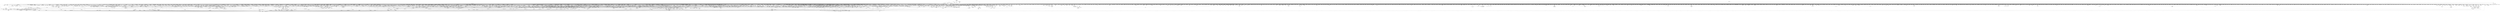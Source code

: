 digraph kerncollapsed {
    "kill_device" [color="black"];
    "plist_add" [color="black"];
    "__lock_task_sighand" [color="black"];
    "__siphash_unaligned" [color="black"];
    "__arch_copy_from_user" [color="black"];
    "__futex_queue" [color="black"];
    "aio_nr_sub" [color="black"];
    "security_current_getsecid_subj" [color="black"];
    "entity_eligible" [color="black"];
    "skb_copy_bits" [color="black"];
    "folio_nr_pages_4" [color="black"];
    "Indirect call15" [color="black"];
    "dev_bus_name" [color="black"];
    "__skb_set_length" [color="black"];
    "global_dirtyable_memory" [color="black"];
    "arch_local_irq_save_1" [color="black"];
    "__cmpxchg_case_mb_32_8" [color="black"];
    "io_wq_work_match_all" [color="black"];
    "mas_descend" [color="black"];
    "inode_cgwb_move_to_attached" [color="black"];
    "pid_nr_ns" [color="black"];
    "__kern_my_cpu_offset_52" [color="black"];
    "Indirect call62" [color="black"];
    "lazy_max_pages" [color="black"];
    "__raw_write_lock_irq" [color="black"];
    "lock_mount_hash" [color="black"];
    "__mod_lruvec_state" [color="black"];
    "irq_chip_retrigger_hierarchy" [color="black"];
    "Indirect call64" [color="black"];
    "__cmpxchg_case_8" [color="black"];
    "__percpu_add_case_64_2" [color="black"];
    "Indirect call111" [color="black"];
    "net_eq_idr" [color="black"];
    "__kern_my_cpu_offset_18" [color="black"];
    "__set_fixmap" [color="black"];
    "copy_highpage" [color="black"];
    "check_preempt_curr" [color="black"];
    "posix_cpu_timers_exit" [color="black"];
    "__raw_spin_lock_42" [color="black"];
    "get_work_pool" [color="black"];
    "test_ti_thread_flag_19" [color="black"];
    "__raw_spin_trylock_5" [color="black"];
    "zone_page_state_snapshot.constprop.0" [color="black"];
    "__raw_spin_unlock_irq_23" [color="black"];
    "__bitmap_clear" [color="black"];
    "__mnt_drop_write_file" [color="black"];
    "__wake_up_pollfree" [color="black"];
    "new_context" [color="black"];
    "folio_nr_pages_3" [color="black"];
    "__raw_spin_lock_64" [color="black"];
    "io_prep_async_work" [color="black"];
    "mas_allocated.isra.0" [color="black"];
    "__raw_spin_unlock_irqrestore_10" [color="black"];
    "__kern_my_cpu_offset_133" [color="black"];
    "__raw_spin_unlock_irq" [color="black"];
    "arm64_kernel_unmapped_at_el0_3" [color="black"];
    "find_task_by_pid_ns" [color="black"];
    "space_used" [color="black"];
    "__cmpxchg_case_64.isra.0" [color="black"];
    "sve_save_state" [color="black"];
    "Indirect call135" [color="black"];
    "__raw_spin_unlock_irqrestore_18" [color="black"];
    "mte_thread_switch" [color="black"];
    "set_kpti_asid_bits" [color="black"];
    "fprop_reflect_period_percpu.isra.0" [color="black"];
    "Indirect call214" [color="black"];
    "list_move_tail" [color="black"];
    "__mod_timer" [color="black"];
    "__rb_change_child.constprop.0" [color="black"];
    "fatal_signal_pending_4" [color="black"];
    "next_mnt" [color="black"];
    "console_srcu_read_unlock" [color="black"];
    "__integrity_iint_find" [color="black"];
    "folio_anon_vma" [color="black"];
    "cpumask_any_distribute" [color="black"];
    "pm_runtime_get_noresume" [color="black"];
    "_find_first_zero_bit" [color="black"];
    "mutex_can_spin_on_owner" [color="black"];
    "rcu_jiffies_till_stall_check" [color="black"];
    "security_audit_rule_free" [color="black"];
    "__raw_spin_unlock_bh.constprop.0" [color="black"];
    "Indirect call211" [color="black"];
    "rcu_accelerate_cbs" [color="black"];
    "__folio_cancel_dirty" [color="black"];
    "do_raw_spin_lock_24" [color="black"];
    "__kern_my_cpu_offset_55" [color="black"];
    "mas_leaf_max_gap" [color="black"];
    "__note_gp_changes" [color="black"];
    "memblock_search" [color="black"];
    "pick_next_pushable_dl_task" [color="black"];
    "Indirect call108" [color="black"];
    "mapping_shrinkable" [color="black"];
    "__mutex_init" [color="black"];
    "Indirect call24" [color="black"];
    "__enqueue_entity" [color="black"];
    "Indirect call8" [color="black"];
    "zone_page_state_snapshot" [color="black"];
    "__sk_mem_reduce_allocated" [color="black"];
    "__raw_spin_lock_16" [color="black"];
    "find_later_rq" [color="black"];
    "get_next_ino" [color="black"];
    "Indirect call0" [color="black"];
    "post_init_entity_util_avg" [color="black"];
    "__count_vm_events" [color="black"];
    "auditd_test_task" [color="black"];
    "__raw_spin_lock_bh.constprop.0_5" [color="black"];
    "vm_commit_limit" [color="black"];
    "Indirect call213" [color="black"];
    "timer_delete_sync" [color="black"];
    "__raw_spin_lock_irqsave_15" [color="black"];
    "Indirect call129" [color="black"];
    "skb_tailroom" [color="black"];
    "dl_clear_overload.part.0" [color="black"];
    "__percpu_add_case_64_6" [color="black"];
    "page_try_share_anon_rmap" [color="black"];
    "mast_fill_bnode" [color="black"];
    "security_audit_rule_match" [color="black"];
    "ktime_get_mono_fast_ns" [color="black"];
    "__kern_my_cpu_offset_25" [color="black"];
    "cpuhp_invoke_callback" [color="black"];
    "__raw_spin_lock_14" [color="black"];
    "check_cb_ovld_locked" [color="black"];
    "radix_tree_next_chunk" [color="black"];
    "__raw_spin_lock_irqsave.constprop.0_1" [color="black"];
    "tlb_flush_mmu_tlbonly_1" [color="black"];
    "do_raw_spin_lock_64" [color="black"];
    "netlink_has_listeners" [color="black"];
    "Indirect call36" [color="black"];
    "access_ok_39" [color="black"];
    "__cmpxchg_case_mb_64_1" [color="black"];
    "test_and_set_bit_lock.constprop.0" [color="black"];
    "count_vm_events_2" [color="black"];
    "timerqueue_add" [color="black"];
    "tick_get_broadcast_mask" [color="black"];
    "print_tainted" [color="black"];
    "__raw_spin_lock_irq_1" [color="black"];
    "folio_size" [color="black"];
    "cpumask_subset" [color="black"];
    "page_ref_inc_1" [color="black"];
    "timespec64_equal" [color="black"];
    "Indirect call169" [color="black"];
    "__raw_spin_unlock_irqrestore_17" [color="black"];
    "__percpu_add_case_32_1" [color="black"];
    "page_ref_add_1" [color="black"];
    "io_cancel_task_cb" [color="black"];
    "__kern_my_cpu_offset_36" [color="black"];
    "cpu_online_2" [color="black"];
    "wb_stat_mod" [color="black"];
    "__irq_startup" [color="black"];
    "__raw_spin_lock_irq_35" [color="black"];
    "rcu_is_watching" [color="black"];
    "mas_set_height" [color="black"];
    "Indirect call170" [color="black"];
    "set_pfnblock_flags_mask" [color="black"];
    "___d_drop" [color="black"];
    "rcu_seq_end_1" [color="black"];
    "page_ref_add" [color="black"];
    "d_walk" [color="black"];
    "mas_find_child" [color="black"];
    "__irq_put_desc_unlock" [color="black"];
    "__raw_spin_unlock_irqrestore_6" [color="black"];
    "__kern_my_cpu_offset_54" [color="black"];
    "mnt_add_count" [color="black"];
    "system_supports_tlb_range_1" [color="black"];
    "lockref_put_return" [color="black"];
    "__raw_spin_unlock_irqrestore.constprop.0_1" [color="black"];
    "update_newidle_cost" [color="black"];
    "idr_for_each" [color="black"];
    "page_ref_inc_4" [color="black"];
    "__percpu_add_case_32_3" [color="black"];
    "get_cpu_fpsimd_context" [color="black"];
    "fatal_signal_pending_6" [color="black"];
    "page_move_anon_rmap" [color="black"];
    "dev_to_swnode" [color="black"];
    "flush_tlb_mm" [color="black"];
    "xas_find_conflict" [color="black"];
    "prepare_to_wait" [color="black"];
    "__percpu_add_case_32_2" [color="black"];
    "__xa_clear_mark" [color="black"];
    "io_match_task_safe" [color="black"];
    "next_online_pgdat" [color="black"];
    "cpumask_next.constprop.0" [color="black"];
    "sve_state_size" [color="black"];
    "lock_parent" [color="black"];
    "__pfn_to_section" [color="black"];
    "mm_trace_rss_stat" [color="black"];
    "list_del_3" [color="black"];
    "sock_flag_1" [color="black"];
    "vma_address" [color="black"];
    "io_poll_remove_entries" [color="black"];
    "__raw_spin_lock_irqsave_50" [color="black"];
    "__put_cpu_fpsimd_context" [color="black"];
    "arch_local_irq_save_8" [color="black"];
    "skb_orphan_1" [color="black"];
    "__irq_can_set_affinity" [color="black"];
    "__percpu_add_case_32_20" [color="black"];
    "__fprop_add_percpu" [color="black"];
    "redirty_tail_locked" [color="black"];
    "find_next_and_bit" [color="black"];
    "__bitmap_weight" [color="black"];
    "__kern_my_cpu_offset_50" [color="black"];
    "bit_waitqueue" [color="black"];
    "kernfs_leftmost_descendant" [color="black"];
    "skb_queue_tail" [color="black"];
    "local_bh_disable" [color="black"];
    "ttwu_do_activate.constprop.0" [color="black"];
    "get_pwq" [color="black"];
    "cpu_online_3" [color="black"];
    "__printk_safe_exit" [color="black"];
    "dev_pm_disable_wake_irq_check" [color="black"];
    "Indirect call193" [color="black"];
    "mas_adopt_children.isra.0" [color="black"];
    "__init_waitqueue_head" [color="black"];
    "xa_err" [color="black"];
    "do_raw_spin_lock_36" [color="black"];
    "Indirect call3" [color="black"];
    "folio_try_get_rcu" [color="black"];
    "expand" [color="black"];
    "bstats_update" [color="black"];
    "list_move_1" [color="black"];
    "__rt_mutex_slowtrylock" [color="black"];
    "dl_task_is_earliest_deadline" [color="black"];
    "calc_delta_fair" [color="black"];
    "sched_cgroup_fork" [color="black"];
    "__percpu_add_return_case_32_1" [color="black"];
    "__gfp_pfmemalloc_flags" [color="black"];
    "__skb_fill_page_desc" [color="black"];
    "xas_init_marks" [color="black"];
    "addr_to_vb_xa" [color="black"];
    "security_d_instantiate" [color="black"];
    "__raw_spin_lock_28" [color="black"];
    "blake2s_final" [color="black"];
    "hrtimer_forward" [color="black"];
    "cpu_util_cfs_boost" [color="black"];
    "__dl_add" [color="black"];
    "fill_contig_page_info" [color="black"];
    "mte_parent_slot" [color="black"];
    "netdev_start_xmit" [color="black"];
    "pmd_set_huge" [color="black"];
    "Indirect call93" [color="black"];
    "signal_pending" [color="black"];
    "find_next_bit_10" [color="black"];
    "Indirect call18" [color="black"];
    "qdisc_maybe_clear_missed" [color="black"];
    "__try_to_del_timer_sync" [color="black"];
    "vmalloc_to_page" [color="black"];
    "__percpu_down_write_trylock" [color="black"];
    "page_ref_inc" [color="black"];
    "do_raw_spin_lock_7" [color="black"];
    "pcpu_find_block_fit" [color="black"];
    "get_cred" [color="black"];
    "__mnt_is_readonly" [color="black"];
    "lockref_get" [color="black"];
    "__raw_spin_unlock_irq_6" [color="black"];
    "update_dl_migration" [color="black"];
    "set_ptes.isra.0" [color="black"];
    "Indirect call31" [color="black"];
    "this_cpu_has_cap.part.0" [color="black"];
    "__raw_spin_lock_63" [color="black"];
    "device_pm_check_callbacks" [color="black"];
    "peernet2id" [color="black"];
    "__fprop_add_percpu_max" [color="black"];
    "lru_deactivate_file_fn" [color="black"];
    "free_unref_page_commit" [color="black"];
    "put_cpu_fpsimd_context" [color="black"];
    "attach_task" [color="black"];
    "io_poll_add_hash" [color="black"];
    "_compound_head_3" [color="black"];
    "inode_lru_list_del" [color="black"];
    "__finish_swait" [color="black"];
    "__raw_spin_unlock_irqrestore_32" [color="black"];
    "Indirect call197" [color="black"];
    "folio_mapping" [color="black"];
    "clear_ti_thread_flag_5" [color="black"];
    "move_freelist_tail" [color="black"];
    "rcu_gpnum_ovf" [color="black"];
    "set_task_cpu" [color="black"];
    "__cmpxchg_case_acq_64" [color="black"];
    "__raw_spin_lock_irqsave_11" [color="black"];
    "xa_is_node" [color="black"];
    "task_ppid_nr" [color="black"];
    "set_user" [color="black"];
    "__raw_spin_lock_3" [color="black"];
    "cpudl_heapify_up" [color="black"];
    "__raw_spin_lock_irqsave.constprop.0_2" [color="black"];
    "pageblock_skip_persistent" [color="black"];
    "__update_gt_cputime" [color="black"];
    "auditsc_get_stamp" [color="black"];
    "pagetable_pte_dtor" [color="black"];
    "__kern_my_cpu_offset_49" [color="black"];
    "Indirect call49" [color="black"];
    "Indirect call95" [color="black"];
    "pte_mkdirty" [color="black"];
    "__wake_up_parent" [color="black"];
    "vma_interval_tree_iter_next" [color="black"];
    "kick_process" [color="black"];
    "__cmpxchg_case_acq_32.constprop.0_10" [color="black"];
    "sock_rfree" [color="black"];
    "do_raw_spin_lock_67" [color="black"];
    "__audit_uring_entry" [color="black"];
    "set_cpu_online" [color="black"];
    "__printk_cpu_sync_put" [color="black"];
    "find_next_bit_6" [color="black"];
    "fetch_robust_entry" [color="black"];
    "__raw_spin_lock_24" [color="black"];
    "fsnotify_group_assert_locked" [color="black"];
    "irq_set_thread_affinity" [color="black"];
    "__rb_rotate_set_parents" [color="black"];
    "do_raw_spin_lock_23" [color="black"];
    "unlock_page" [color="black"];
    "mas_rewalk_if_dead" [color="black"];
    "Indirect call92" [color="black"];
    "hlist_bl_unlock" [color="black"];
    "find_next_bit.constprop.0_5" [color="black"];
    "do_raw_spin_lock_61" [color="black"];
    "__raw_spin_unlock_irq.constprop.0" [color="black"];
    "_find_last_bit" [color="black"];
    "hlist_del_init_4" [color="black"];
    "Indirect call55" [color="black"];
    "xa_find_after" [color="black"];
    "Indirect call153" [color="black"];
    "copy_from_kernel_nofault_allowed" [color="black"];
    "__kern_my_cpu_offset_79" [color="black"];
    "do_raw_spin_lock_34" [color="black"];
    "Indirect call190" [color="black"];
    "do_raw_spin_lock_45" [color="black"];
    "io_cqe_cache_refill" [color="black"];
    "kthread_probe_data" [color="black"];
    "add_mm_rss_vec" [color="black"];
    "__raw_spin_lock_31" [color="black"];
    "list_del_init_8" [color="black"];
    "__d_instantiate" [color="black"];
    "futex_cmpxchg_value_locked" [color="black"];
    "list_splice" [color="black"];
    "_raw_spin_rq_lock_irqsave" [color="black"];
    "Indirect call26" [color="black"];
    "fsnotify_grab_connector" [color="black"];
    "mas_split_final_node.isra.0" [color="black"];
    "__bitmap_and" [color="black"];
    "__reset_isolation_pfn" [color="black"];
    "ptep_set_access_flags" [color="black"];
    "qdisc_qstats_cpu_backlog_dec" [color="black"];
    "Indirect call179" [color="black"];
    "__mod_node_page_state" [color="black"];
    "ktime_get" [color="black"];
    "find_vm_area" [color="black"];
    "call_on_irq_stack" [color="black"];
    "Indirect call32" [color="black"];
    "_compound_head_4" [color="black"];
    "deny_write_access.isra.0" [color="black"];
    "hrtimer_start_expires" [color="black"];
    "__list_del_entry" [color="black"];
    "pvm_find_va_enclose_addr" [color="black"];
    "__rb_erase_color" [color="black"];
    "percpu_ref_get_many" [color="black"];
    "get_file" [color="black"];
    "inode_maybe_inc_iversion" [color="black"];
    "anon_vma_interval_tree_insert" [color="black"];
    "tlb_gather_mmu_fullmm" [color="black"];
    "__skb_header_pointer" [color="black"];
    "mas_next_range" [color="black"];
    "page_vma_mapped_walk_done_1" [color="black"];
    "allow_write_access" [color="black"];
    "irq_to_desc" [color="black"];
    "Indirect call52" [color="black"];
    "__wake_up_klogd.part.0" [color="black"];
    "futex_hb_waiters_dec" [color="black"];
    "__cmpxchg_case_acq_64_1" [color="black"];
    "tlb_flush_mmu_tlbonly" [color="black"];
    "do_raw_spin_lock_3" [color="black"];
    "collect_posix_cputimers" [color="black"];
    "rcu_segcblist_move_seglen" [color="black"];
    "ptep_clear_flush" [color="black"];
    "__raw_spin_unlock_irq_3" [color="black"];
    "wb_has_dirty_io" [color="black"];
    "__do_once_start" [color="black"];
    "skip_atoi" [color="black"];
    "enqueue_timer" [color="black"];
    "num_other_online_cpus" [color="black"];
    "Indirect call208" [color="black"];
    "Indirect call66" [color="black"];
    "_task_util_est" [color="black"];
    "list_lru_del" [color="black"];
    "__list_del_entry_2" [color="black"];
    "__raw_spin_lock_20" [color="black"];
    "do_raw_spin_lock_17" [color="black"];
    "__io_prep_linked_timeout" [color="black"];
    "pmd_offset.isra.0_1" [color="black"];
    "is_software_node" [color="black"];
    "Indirect call59" [color="black"];
    "folio_test_uptodate" [color="black"];
    "Indirect call155" [color="black"];
    "__free_one_page" [color="black"];
    "__posix_timers_find" [color="black"];
    "Indirect call200" [color="black"];
    "kmalloc_size_roundup" [color="black"];
    "_compound_head" [color="black"];
    "task_get_vl" [color="black"];
    "set_tsk_need_resched" [color="black"];
    "radix_tree_iter_tag_clear" [color="black"];
    "__dl_sub" [color="black"];
    "Indirect call157" [color="black"];
    "find_next_bit.constprop.0_11" [color="black"];
    "__raw_spin_unlock_irq_12" [color="black"];
    "shrink_lock_dentry" [color="black"];
    "__wake_up_common_lock" [color="black"];
    "signalfd_cleanup" [color="black"];
    "dput_to_list" [color="black"];
    "__sw_hweight32" [color="black"];
    "update_rt_rq_load_avg" [color="black"];
    "__raw_spin_lock_irqsave_52" [color="black"];
    "enqueue_task" [color="black"];
    "put_dec" [color="black"];
    "Indirect call145" [color="black"];
    "update_cfs_rq_load_avg.isra.0" [color="black"];
    "futex_top_waiter" [color="black"];
    "__update_load_avg_se" [color="black"];
    "mab_mas_cp" [color="black"];
    "override_creds" [color="black"];
    "qdisc_run_begin" [color="black"];
    "prb_first_valid_seq" [color="black"];
    "mas_wr_node_walk" [color="black"];
    "ma_slots" [color="black"];
    "convert_prio" [color="black"];
    "__raw_spin_lock_2" [color="black"];
    "ma_data_end" [color="black"];
    "__percpu_add_case_32_8" [color="black"];
    "pm_qos_update_flags" [color="black"];
    "__do_set_cpus_allowed" [color="black"];
    "__kern_my_cpu_offset_37" [color="black"];
    "data_check_size" [color="black"];
    "wake_up_klogd" [color="black"];
    "do_raw_spin_lock_85" [color="black"];
    "next_signal" [color="black"];
    "set_load_weight" [color="black"];
    "workingset_refault" [color="black"];
    "__raw_spin_lock_52" [color="black"];
    "__kern_my_cpu_offset_16" [color="black"];
    "invalid_folio_referenced_vma" [color="black"];
    "pid_task" [color="black"];
    "__efistub_caches_clean_inval_pou" [color="black"];
    "hrtimer_try_to_cancel" [color="black"];
    "pcpu_block_update" [color="black"];
    "tty_port_kopened" [color="black"];
    "mas_next" [color="black"];
    "Indirect call69" [color="black"];
    "Indirect call109" [color="black"];
    "mas_set_parent.constprop.0" [color="black"];
    "__dl_clear_params" [color="black"];
    "_prb_commit" [color="black"];
    "mas_put_in_tree" [color="black"];
    "__percpu_add_case_64_1" [color="black"];
    "__page_set_anon_rmap" [color="black"];
    "__xchg_case_mb_64.constprop.0_3" [color="black"];
    "cpumask_and" [color="black"];
    "group_balance_cpu" [color="black"];
    "Indirect call215" [color="black"];
    "Indirect call133" [color="black"];
    "audit_mark_compare" [color="black"];
    "__raw_spin_lock_18" [color="black"];
    "find_next_bit_8" [color="black"];
    "Indirect call127" [color="black"];
    "Indirect call90" [color="black"];
    "Indirect call151" [color="black"];
    "Indirect call122" [color="black"];
    "rt_mutex_top_waiter" [color="black"];
    "find_next_bit.constprop.0_7" [color="black"];
    "pcpu_unit_page_offset" [color="black"];
    "lock_hrtimer_base" [color="black"];
    "mmgrab_1" [color="black"];
    "dev_nit_active" [color="black"];
    "no_page_table" [color="black"];
    "__list_del_entry_1" [color="black"];
    "pte_to_swp_entry" [color="black"];
    "__wake_q_add" [color="black"];
    "Indirect call128" [color="black"];
    "__cmpxchg_case_64" [color="black"];
    "search_cmp_ftr_reg" [color="black"];
    "anon_vma_interval_tree_pre_update_vma" [color="black"];
    "d_flags_for_inode" [color="black"];
    "__udelay" [color="black"];
    "strscpy_pad" [color="black"];
    "Indirect call103" [color="black"];
    "kernfs_next_descendant_post" [color="black"];
    "arch_local_irq_save_5" [color="black"];
    "prepare_alloc_pages.constprop.0" [color="black"];
    "srcu_gp_start" [color="black"];
    "test_taint" [color="black"];
    "__percpu_add_case_64.constprop.0" [color="black"];
    "page_ref_dec_and_test_1" [color="black"];
    "Indirect call192" [color="black"];
    "dequeue_load_avg" [color="black"];
    "mte_clear_page_tags" [color="black"];
    "Indirect call39" [color="black"];
    "pcpu_chunk_refresh_hint" [color="black"];
    "__cmpxchg_case_acq_32.constprop.0_18" [color="black"];
    "Indirect call164" [color="black"];
    "tls_preserve_current_state" [color="black"];
    "Indirect call138" [color="black"];
    "__kern_my_cpu_offset_22" [color="black"];
    "__raw_spin_lock_43" [color="black"];
    "mask_irq" [color="black"];
    "__cmpxchg_case_acq_32.constprop.0_4" [color="black"];
    "__to_kthread" [color="black"];
    "Indirect call67" [color="black"];
    "eventfd_signal_mask" [color="black"];
    "inode_add_lru" [color="black"];
    "detach_entity_load_avg" [color="black"];
    "ktime_add_safe" [color="black"];
    "do_raw_spin_lock_99" [color="black"];
    "fsnotify_data_inode" [color="black"];
    "_get_random_bytes" [color="black"];
    "queued_write_lock_slowpath" [color="black"];
    "pm_runtime_put_noidle_2" [color="black"];
    "rcu_cblist_init" [color="black"];
    "__raw_spin_lock_irq_26" [color="black"];
    "__add_wait_queue" [color="black"];
    "xas_find" [color="black"];
    "tty_audit_fork" [color="black"];
    "__task_pid_nr_ns" [color="black"];
    "__kern_my_cpu_offset_44" [color="black"];
    "security_capable" [color="black"];
    "__raw_spin_unlock_irq_28" [color="black"];
    "Indirect call61" [color="black"];
    "folio_trylock" [color="black"];
    "do_raw_spin_lock_72" [color="black"];
    "__raw_spin_lock_irq_41" [color="black"];
    "__kern_my_cpu_offset_24" [color="black"];
    "tsk_fork_get_node" [color="black"];
    "rcu_segcblist_pend_cbs" [color="black"];
    "io_cancel_cb" [color="black"];
    "__percpu_add_case_32" [color="black"];
    "isolation_suitable.isra.0" [color="black"];
    "select_collect" [color="black"];
    "Indirect call63" [color="black"];
    "folio_pfn" [color="black"];
    "irq_disable" [color="black"];
    "Indirect call45" [color="black"];
    "__raw_spin_lock_26" [color="black"];
    "set_area_direct_map" [color="black"];
    "rb_insert_color_cached" [color="black"];
    "fprop_fraction_percpu" [color="black"];
    "do_raw_spin_lock_38" [color="black"];
    "__cmpxchg_case_mb_32_4" [color="black"];
    "clear_ti_thread_flag_1" [color="black"];
    "zone_watermark_ok" [color="black"];
    "__raw_spin_unlock_irq.constprop.0_1" [color="black"];
    "mas_push_data" [color="black"];
    "console_srcu_read_lock" [color="black"];
    "csum_block_add_ext" [color="black"];
    "wb_stat_error" [color="black"];
    "tty_driver_flush_buffer" [color="black"];
    "get_file.isra.0" [color="black"];
    "_find_next_and_bit" [color="black"];
    "__kern_my_cpu_offset_56" [color="black"];
    "__kern_my_cpu_offset_53" [color="black"];
    "select_collect2" [color="black"];
    "__lock_parent" [color="black"];
    "internal_add_timer" [color="black"];
    "try_check_zero" [color="black"];
    "__put_unused_fd" [color="black"];
    "__ipi_send_mask" [color="black"];
    "cpudl_heapify" [color="black"];
    "__hrtimer_next_event_base.constprop.0" [color="black"];
    "mas_wr_walk_index.isra.0" [color="black"];
    "to_desc" [color="black"];
    "arch_get_random_seed_longs" [color="black"];
    "do_raw_spin_lock_56" [color="black"];
    "do_raw_spin_lock_32" [color="black"];
    "blake2s_compress" [color="black"];
    "device_links_read_lock" [color="black"];
    "prb_reserve" [color="black"];
    "mas_next_slot" [color="black"];
    "req_ref_put_and_test" [color="black"];
    "__dev_fwnode" [color="black"];
    "first_zones_zonelist" [color="black"];
    "do_raw_spin_lock_28" [color="black"];
    "__raw_spin_unlock_irq_38" [color="black"];
    "update_dl_rq_load_avg" [color="black"];
    "retain_dentry" [color="black"];
    "__raw_spin_trylock_1" [color="black"];
    "xas_next_entry" [color="black"];
    "oom_badness" [color="black"];
    "__rpm_get_callback" [color="black"];
    "__raw_spin_unlock_irq_17" [color="black"];
    "__raw_spin_trylock_3" [color="black"];
    "folio_evictable" [color="black"];
    "chacha_permute" [color="black"];
    "virt_to_slab" [color="black"];
    "cpudl_find" [color="black"];
    "vma_interval_tree_augment_propagate" [color="black"];
    "irq_work_claim" [color="black"];
    "futex_get_value_locked" [color="black"];
    "find_first_bit_1" [color="black"];
    "Indirect call140" [color="black"];
    "workingset_eviction" [color="black"];
    "attach_entity_load_avg" [color="black"];
    "skb_header_cloned" [color="black"];
    "number" [color="black"];
    "pgdat_balanced" [color="black"];
    "Indirect call210" [color="black"];
    "tag_set" [color="black"];
    "rcu_gp_is_normal" [color="black"];
    "__raw_spin_lock_irqsave" [color="black"];
    "mas_wr_store_setup" [color="black"];
    "wb_update_bandwidth" [color="black"];
    "find_vma" [color="black"];
    "timerqueue_iterate_next" [color="black"];
    "signal_pending_state" [color="black"];
    "memchr" [color="black"];
    "folio_mapped_2" [color="black"];
    "queued_spin_lock_slowpath" [color="black"];
    "flush_dcache_folio" [color="black"];
    "__raw_spin_lock_irqsave_25" [color="black"];
    "__raw_spin_lock_62" [color="black"];
    "jiffies_to_usecs" [color="black"];
    "_mix_pool_bytes" [color="black"];
    "pagefault_enable_1" [color="black"];
    "sk_error_report" [color="black"];
    "mast_ascend" [color="black"];
    "tcp_get_info_chrono_stats" [color="black"];
    "__raw_spin_unlock_irqrestore_1" [color="black"];
    "Indirect call57" [color="black"];
    "split_page" [color="black"];
    "recalc_sigpending_tsk" [color="black"];
    "sub_running_bw.isra.0" [color="black"];
    "wb_dirty_limits" [color="black"];
    "Indirect call35" [color="black"];
    "pfn_is_map_memory" [color="black"];
    "Indirect call201" [color="black"];
    "_find_first_and_bit" [color="black"];
    "__raw_spin_lock_irq.constprop.0_1" [color="black"];
    "__kern_my_cpu_offset_27" [color="black"];
    "mutex_is_locked" [color="black"];
    "fsnotify" [color="black"];
    "mmget" [color="black"];
    "__raw_spin_lock_irq_25" [color="black"];
    "post_ttbr_update_workaround" [color="black"];
    "sane_fdtable_size" [color="black"];
    "__raw_spin_lock_irqsave_51" [color="black"];
    "rb_first" [color="black"];
    "list_del_init_2" [color="black"];
    "do_raw_spin_lock.constprop.0_10" [color="black"];
    "decay_load" [color="black"];
    "steal_suitable_fallback" [color="black"];
    "__cmpxchg_case_acq_32.constprop.0_9" [color="black"];
    "mte_update_sctlr_user" [color="black"];
    "do_raw_spin_lock.constprop.0_13" [color="black"];
    "__msecs_to_jiffies" [color="black"];
    "task_active_pid_ns" [color="black"];
    "set_task_reclaim_state" [color="black"];
    "__bitmap_set" [color="black"];
    "drain_pages_zone" [color="black"];
    "Indirect call91" [color="black"];
    "set_secondary_fwnode" [color="black"];
    "find_first_bit_3" [color="black"];
    "__skb_flow_get_ports" [color="black"];
    "__attach_to_pi_owner" [color="black"];
    "Indirect call48" [color="black"];
    "call_function_single_prep_ipi" [color="black"];
    "data_push_tail" [color="black"];
    "sock_flag_3" [color="black"];
    "try_grab_page" [color="black"];
    "first_zones_zonelist_1" [color="black"];
    "compound_order_2" [color="black"];
    "system_supports_generic_auth" [color="black"];
    "do_raw_spin_lock_48" [color="black"];
    "Indirect call89" [color="black"];
    "rb_next" [color="black"];
    "rcu_poll_gp_seq_start" [color="black"];
    "mab_no_null_split" [color="black"];
    "find_next_zero_bit_1" [color="black"];
    "__cmpxchg_case_acq_32.constprop.0_14" [color="black"];
    "stackinfo_on_stack" [color="black"];
    "get_task_mm" [color="black"];
    "Indirect call130" [color="black"];
    "do_raw_spin_lock_46" [color="black"];
    "xas_set_mark" [color="black"];
    "prepare_to_wait_exclusive" [color="black"];
    "Indirect call152" [color="black"];
    "__raw_spin_lock_irq_3" [color="black"];
    "folio_trylock_flag" [color="black"];
    "fsnotify_free_mark" [color="black"];
    "__wb_calc_thresh" [color="black"];
    "strncmp" [color="black"];
    "get_pfnblock_flags_mask" [color="black"];
    "arch_get_random_longs" [color="black"];
    "lockref_put_or_lock" [color="black"];
    "percpu_counter_add" [color="black"];
    "xas_set_order.part.0" [color="black"];
    "read_sanitised_ftr_reg" [color="black"];
    "tick_get_device" [color="black"];
    "mtree_range_walk" [color="black"];
    "Indirect call70" [color="black"];
    "count_vm_event_2" [color="black"];
    "__fswab32_10" [color="black"];
    "__sk_mem_reclaim" [color="black"];
    "system_supports_tlb_range" [color="black"];
    "copy_user_highpage" [color="black"];
    "Indirect call81" [color="black"];
    "percpu_ref_put_many" [color="black"];
    "find_next_bit_13" [color="black"];
    "folio_account_cleaned" [color="black"];
    "idle_cpu" [color="black"];
    "pcpu_next_fit_region.constprop.0" [color="black"];
    "account_pipe_buffers" [color="black"];
    "__raw_spin_lock.constprop.0_2" [color="black"];
    "rb_prev" [color="black"];
    "Indirect call182" [color="black"];
    "Indirect call78" [color="black"];
    "__kern_my_cpu_offset_70" [color="black"];
    "__timer_delete" [color="black"];
    "find_next_bit_29" [color="black"];
    "access_ok_2" [color="black"];
    "dev_xmit_recursion_dec" [color="black"];
    "arch_send_call_function_single_ipi" [color="black"];
    "rcu_seq_start_1" [color="black"];
    "zone_page_state_add" [color="black"];
    "pagefault_enable_2" [color="black"];
    "sb_clear_inode_writeback" [color="black"];
    "__raw_read_unlock.constprop.0_6" [color="black"];
    "proto_memory_pcpu_drain" [color="black"];
    "rcu_gp_is_expedited" [color="black"];
    "netlink_lock_table" [color="black"];
    "xas_pause" [color="black"];
    "pcpu_alloc_area" [color="black"];
    "__raw_spin_unlock_irqrestore_4" [color="black"];
    "__percpu_add_case_64_7" [color="black"];
    "find_vma_prev" [color="black"];
    "__cmpxchg_case_mb_32_2" [color="black"];
    "has_managed_dma" [color="black"];
    "_find_next_zero_bit" [color="black"];
    "Indirect call44" [color="black"];
    "avg_vruntime" [color="black"];
    "sync_rcu_exp_done_unlocked" [color="black"];
    "io_wq_worker_running" [color="black"];
    "fsnotify_compare_groups" [color="black"];
    "__raw_spin_unlock_irq_20" [color="black"];
    "flush_tlb_mm_1" [color="black"];
    "task_pid_vnr" [color="black"];
    "page_mapping" [color="black"];
    "Indirect call30" [color="black"];
    "__printk_safe_enter" [color="black"];
    "__inode_add_lru" [color="black"];
    "siginfo_layout" [color="black"];
    "cpu_online" [color="black"];
    "Indirect call187" [color="black"];
    "will_become_orphaned_pgrp" [color="black"];
    "rcu_segcblist_inc_len" [color="black"];
    "vma_interval_tree_subtree_search" [color="black"];
    "do_raw_spin_lock" [color="black"];
    "pick_next_task_idle" [color="black"];
    "skb_tailroom_1" [color="black"];
    "__kern_my_cpu_offset_83" [color="black"];
    "lock_mnt_tree" [color="black"];
    "put_unused_fd" [color="black"];
    "__bpf_free_used_maps" [color="black"];
    "compound_order" [color="black"];
    "Indirect call141" [color="black"];
    "folio_not_mapped" [color="black"];
    "do_raw_spin_lock_93" [color="black"];
    "_prb_read_valid" [color="black"];
    "__raw_write_unlock_irq_5" [color="black"];
    "sched_post_fork" [color="black"];
    "unhash_mnt" [color="black"];
    "io_req_complete_defer" [color="black"];
    "anon_vma_interval_tree_iter_first" [color="black"];
    "pte_to_swp_entry_2" [color="black"];
    "Indirect call4" [color="black"];
    "try_to_unmap_flush_dirty" [color="black"];
    "prb_next_seq" [color="black"];
    "radix_tree_tag_get" [color="black"];
    "tty_termios_baud_rate" [color="black"];
    "page_ref_inc_6" [color="black"];
    "srcu_funnel_exp_start" [color="black"];
    "inc_tlb_flush_pending" [color="black"];
    "maybe_mkwrite.isra.0" [color="black"];
    "Indirect call117" [color="black"];
    "__raw_spin_lock_irq" [color="black"];
    "__io_put_kbuf" [color="black"];
    "tty_ldisc_close" [color="black"];
    "__percpu_add_case_64_3" [color="black"];
    "folio_mapped_3" [color="black"];
    "percpu_ref_noop_confirm_switch" [color="black"];
    "Indirect call25" [color="black"];
    "arch_timer_evtstrm_available" [color="black"];
    "mutex_trylock" [color="black"];
    "tty_ldisc_open" [color="black"];
    "tk_xtime.constprop.0" [color="black"];
    "io_schedule_prepare" [color="black"];
    "rcu_poll_gp_seq_start_unlocked" [color="black"];
    "kthread_data" [color="black"];
    "d_shrink_add" [color="black"];
    "pte_offset_kernel.isra.0" [color="black"];
    "io_poll_find.constprop.0" [color="black"];
    "migrate_disable" [color="black"];
    "oom_unkillable_task.isra.0" [color="black"];
    "Indirect call180" [color="black"];
    "wakeup_source_deactivate" [color="black"];
    "Indirect call136" [color="black"];
    "__raw_spin_lock_irq_6" [color="black"];
    "wq_worker_running" [color="black"];
    "__cmpxchg_case_acq_32.constprop.0_20" [color="black"];
    "clear_inode" [color="black"];
    "alloc_uid" [color="black"];
    "u64_stats_add_1" [color="black"];
    "Indirect call123" [color="black"];
    "__raw_spin_lock_irq_5" [color="black"];
    "__wb_writeout_add" [color="black"];
    "__cmpwait_case_32_3" [color="black"];
    "mas_alloc_req.isra.0" [color="black"];
    "Indirect call80" [color="black"];
    "local_cpu_stop" [color="black"];
    "Indirect call199" [color="black"];
    "mas_safe_pivot" [color="black"];
    "slab_is_available" [color="black"];
    "__futex_unqueue" [color="black"];
    "rcu_segcblist_first_pend_cb" [color="black"];
    "__ksize" [color="black"];
    "get_state_synchronize_rcu" [color="black"];
    "do_raw_spin_lock_97" [color="black"];
    "do_raw_spin_lock_12" [color="black"];
    "security_task_getsecid_obj" [color="black"];
    "__kern_my_cpu_offset_74" [color="black"];
    "skb_has_frag_list" [color="black"];
    "rwsem_read_trylock" [color="black"];
    "__count_vm_events_3" [color="black"];
    "__kern_my_cpu_offset_60" [color="black"];
    "__xchg_case_mb_32.constprop.0" [color="black"];
    "__kern_my_cpu_offset_11" [color="black"];
    "atomic_notifier_call_chain" [color="black"];
    "cpu_timer_task_rcu" [color="black"];
    "remove_wait_queue" [color="black"];
    "Indirect call112" [color="black"];
    "kmsg_dump" [color="black"];
    "__init_swait_queue_head" [color="black"];
    "__raw_spin_lock_irqsave.constprop.0_3" [color="black"];
    "move_freepages_block" [color="black"];
    "__kmem_obj_info" [color="black"];
    "Indirect call50" [color="black"];
    "__printk_cpu_sync_wait" [color="black"];
    "io_cancel_ctx_cb" [color="black"];
    "__smp_call_single_queue" [color="black"];
    "__raw_spin_unlock_irqrestore_14" [color="black"];
    "do_raw_spin_lock_52" [color="black"];
    "enqueue_pushable_dl_task" [color="black"];
    "system_supports_mte_1" [color="black"];
    "get_arm64_ftr_reg_nowarn" [color="black"];
    "try_release_thread_stack_to_cache" [color="black"];
    "cpumask_any_and_distribute" [color="black"];
    "ihold" [color="black"];
    "chacha_block_generic" [color="black"];
    "put_filesystem" [color="black"];
    "mnt_set_mountpoint" [color="black"];
    "__cmpxchg_case_acq_32_3" [color="black"];
    "folio_invalidate" [color="black"];
    "sock_flag.constprop.0" [color="black"];
    "cpu_do_switch_mm" [color="black"];
    "Indirect call28" [color="black"];
    "clear_buddies.isra.0" [color="black"];
    "do_raw_spin_lock_42" [color="black"];
    "prepend_name" [color="black"];
    "set_ti_thread_flag_5" [color="black"];
    "is_subdir" [color="black"];
    "replace_mark_chunk" [color="black"];
    "mod_zone_state" [color="black"];
    "percpu_counter_add_batch" [color="black"];
    "dcache_clean_pou" [color="black"];
    "__isolate_free_page" [color="black"];
    "__raw_spin_lock_12" [color="black"];
    "sub_rq_bw.isra.0" [color="black"];
    "crng_fast_key_erasure" [color="black"];
    "fatal_signal_pending_3" [color="black"];
    "strchr" [color="black"];
    "test_tsk_need_resched" [color="black"];
    "Indirect call71" [color="black"];
    "Indirect call22" [color="black"];
    "Indirect call163" [color="black"];
    "Indirect call110" [color="black"];
    "skb_pfmemalloc" [color="black"];
    "Indirect call159" [color="black"];
    "d_ancestor" [color="black"];
    "find_next_bit_11" [color="black"];
    "__raw_spin_lock_irqsave_29" [color="black"];
    "check_class_changed" [color="black"];
    "test_ti_thread_flag_4" [color="black"];
    "__printk_cpu_sync_try_get" [color="black"];
    "arch_stack_walk" [color="black"];
    "invalid_mkclean_vma" [color="black"];
    "do_raw_spin_lock_87" [color="black"];
    "__cmpwait_case_32_2" [color="black"];
    "Indirect call173" [color="black"];
    "Indirect call207" [color="black"];
    "update_group_capacity" [color="black"];
    "skb_headers_offset_update" [color="black"];
    "Indirect call148" [color="black"];
    "lru_deactivate_fn" [color="black"];
    "__percpu_add_case_64_4" [color="black"];
    "list_lru_add" [color="black"];
    "arch_local_irq_save" [color="black"];
    "find_alive_thread.isra.0" [color="black"];
    "Indirect call68" [color="black"];
    "posixtimer_rearm" [color="black"];
    "__disable_irq" [color="black"];
    "Indirect call162" [color="black"];
    "xas_next_entry.constprop.0" [color="black"];
    "Indirect call75" [color="black"];
    "prep_new_page" [color="black"];
    "rcu_advance_cbs" [color="black"];
    "cpu_clock_sample_group" [color="black"];
    "xas_not_node" [color="black"];
    "task_rq_lock" [color="black"];
    "Indirect call97" [color="black"];
    "__kern_my_cpu_offset_19" [color="black"];
    "xas_start" [color="black"];
    "pgattr_change_is_safe" [color="black"];
    "__raw_spin_unlock_irq_36" [color="black"];
    "skb_frag_ref" [color="black"];
    "sig_handler_ignored" [color="black"];
    "sync_exp_work_done" [color="black"];
    "lock_timer_base" [color="black"];
    "__raw_spin_lock_irq_23" [color="black"];
    "skb_tailroom_2" [color="black"];
    "__cmpxchg_case_mb_32_10" [color="black"];
    "set_next_entity" [color="black"];
    "__kern_my_cpu_offset_71" [color="black"];
    "__kern_my_cpu_offset_91" [color="black"];
    "down_trylock" [color="black"];
    "fragmentation_index" [color="black"];
    "plist_del" [color="black"];
    "pfn_valid_2" [color="black"];
    "__raw_spin_lock_irq_12" [color="black"];
    "Indirect call147" [color="black"];
    "d_shrink_del" [color="black"];
    "__raw_spin_lock_irq_17" [color="black"];
    "mtree_load" [color="black"];
    "mab_shift_right" [color="black"];
    "fsnotify_update_flags" [color="black"];
    "tick_get_wakeup_device" [color="black"];
    "rcu_seq_snap" [color="black"];
    "fsnotify_handle_inode_event.isra.0" [color="black"];
    "do_raw_spin_lock.constprop.0_14" [color="black"];
    "int_sqrt" [color="black"];
    "hrtimer_force_reprogram.constprop.0" [color="black"];
    "__cmpxchg_case_mb_64_6" [color="black"];
    "io_run_local_work_continue" [color="black"];
    "__raw_spin_unlock_irqrestore_37" [color="black"];
    "mmgrab_2" [color="black"];
    "__raw_spin_lock_irq_20" [color="black"];
    "check_and_switch_context" [color="black"];
    "Indirect call146" [color="black"];
    "__raw_spin_unlock_irqrestore_21" [color="black"];
    "rcu_poll_gp_seq_end" [color="black"];
    "queued_read_unlock.constprop.0_2" [color="black"];
    "csum_partial_ext" [color="black"];
    "__dev_put.part.0" [color="black"];
    "do_raw_spin_lock_11" [color="black"];
    "__kern_my_cpu_offset_42" [color="black"];
    "mas_walk" [color="black"];
    "__raw_spin_unlock_irq_18" [color="black"];
    "hrtimer_cancel" [color="black"];
    "list_del_init_6" [color="black"];
    "Indirect call212" [color="black"];
    "workingset_age_nonresident" [color="black"];
    "csum_partial" [color="black"];
    "lru_note_cost" [color="black"];
    "security_task_kill" [color="black"];
    "unreserve_highatomic_pageblock" [color="black"];
    "find_last_bit" [color="black"];
    "do_raw_spin_lock_88" [color="black"];
    "do_raw_spin_lock.constprop.0_7" [color="black"];
    "__raw_spin_lock_irqsave_3" [color="black"];
    "Indirect call58" [color="black"];
    "__raw_write_lock_irq.constprop.0" [color="black"];
    "timer_wait_running" [color="black"];
    "do_raw_spin_lock_66" [color="black"];
    "qdisc_qstats_cpu_qlen_dec" [color="black"];
    "fsnotify_detach_connector_from_object" [color="black"];
    "do_raw_spin_lock_43" [color="black"];
    "__flush_tlb_kernel_pgtable" [color="black"];
    "__raw_spin_unlock_irq_11" [color="black"];
    "Indirect call21" [color="black"];
    "free_vmap_area_rb_augment_cb_propagate" [color="black"];
    "__update_min_deadline" [color="black"];
    "Indirect call106" [color="black"];
    "__flow_hash_from_keys" [color="black"];
    "mte_zero_clear_page_tags" [color="black"];
    "flush_tlb_batched_pending" [color="black"];
    "pcpu_chunk_relocate" [color="black"];
    "extract_entropy.constprop.0" [color="black"];
    "free_vmap_area_rb_augment_cb_rotate" [color="black"];
    "mas_next_sibling" [color="black"];
    "security_inode_init_security_anon" [color="black"];
    "propagate_mount_unlock" [color="black"];
    "__find_vmap_area.constprop.0" [color="black"];
    "__dput_to_list" [color="black"];
    "__raw_write_lock.constprop.0_1" [color="black"];
    "__raw_spin_unlock_irq_7" [color="black"];
    "__preempt_count_add.constprop.0_1" [color="black"];
    "other_cpu_in_panic" [color="black"];
    "defer_console_output" [color="black"];
    "fpsimd_save" [color="black"];
    "rt_mutex_init_proxy_locked" [color="black"];
    "__kern_my_cpu_offset_134" [color="black"];
    "wake_all_kswapds" [color="black"];
    "copy_to_user_page" [color="black"];
    "do_raw_spin_lock_116" [color="black"];
    "d_hash" [color="black"];
    "slab_want_init_on_free" [color="black"];
    "sched_asym_prefer" [color="black"];
    "__accumulate_pelt_segments" [color="black"];
    "wb_io_lists_depopulated" [color="black"];
    "init_completion" [color="black"];
    "Indirect call198" [color="black"];
    "do_raw_spin_lock_27" [color="black"];
    "copy_page" [color="black"];
    "__raw_spin_lock_46" [color="black"];
    "arch_local_irq_restore_3" [color="black"];
    "exit_rcu" [color="black"];
    "set_swapper_pgd" [color="black"];
    "do_raw_spin_lock_1" [color="black"];
    "add_timer_on" [color="black"];
    "mas_wr_new_end" [color="black"];
    "do_kernel_restart" [color="black"];
    "test_ti_thread_flag_1" [color="black"];
    "add_nr_running" [color="black"];
    "cpumask_copy_1" [color="black"];
    "kthread_should_stop" [color="black"];
    "mm_set_has_pinned_flag" [color="black"];
    "Indirect call119" [color="black"];
    "crng_make_state" [color="black"];
    "__kern_my_cpu_offset_17" [color="black"];
    "xas_find_marked" [color="black"];
    "__raw_spin_lock_irqsave_39" [color="black"];
    "irq_get_irq_data" [color="black"];
    "arch_tlbbatch_should_defer.constprop.0" [color="black"];
    "_find_next_or_bit" [color="black"];
    "io_wq_work_match_item" [color="black"];
    "__kern_my_cpu_offset_4" [color="black"];
    "prb_commit" [color="black"];
    "idr_find" [color="black"];
    "gup_folio_next" [color="black"];
    "io_acct_cancel_pending_work" [color="black"];
    "mntget" [color="black"];
    "do_raw_spin_lock_47" [color="black"];
    "__nr_to_section" [color="black"];
    "cpu_mitigations_off" [color="black"];
    "del_page_from_free_list" [color="black"];
    "__raw_spin_lock_irq_11" [color="black"];
    "signal_pending_state_1" [color="black"];
    "cpumask_first" [color="black"];
    "__wake_up_common" [color="black"];
    "update_sctlr_el1" [color="black"];
    "__raw_read_unlock.constprop.0" [color="black"];
    "find_next_zero_bit" [color="black"];
    "radix_tree_load_root" [color="black"];
    "find_mergeable_anon_vma" [color="black"];
    "__raw_spin_lock_irqsave_41" [color="black"];
    "signal_pending_11" [color="black"];
    "__mnt_want_write" [color="black"];
    "pageblock_pfn_to_page" [color="black"];
    "strreplace" [color="black"];
    "__percpu_add_case_32_13" [color="black"];
    "tk_clock_read" [color="black"];
    "activate_task" [color="black"];
    "Indirect call144" [color="black"];
    "xa_load" [color="black"];
    "__raw_spin_lock_irq_21" [color="black"];
    "pcpu_page_idx" [color="black"];
    "__raw_spin_lock_irqsave_23" [color="black"];
    "__mutex_trylock" [color="black"];
    "__raw_spin_lock_irqsave_17" [color="black"];
    "xas_error.isra.0" [color="black"];
    "mast_split_data" [color="black"];
    "add_device_randomness" [color="black"];
    "xas_update.isra.0" [color="black"];
    "mte_destroy_descend.constprop.0" [color="black"];
    "Indirect call206" [color="black"];
    "rt_mutex_proxy_unlock" [color="black"];
    "count_vm_events_1" [color="black"];
    "smp_call_function_many_cond" [color="black"];
    "IS_ERR_OR_NULL_3" [color="black"];
    "get_mm_exe_file" [color="black"];
    "find_buddy_page_pfn" [color="black"];
    "Indirect call54" [color="black"];
    "do_raw_spin_lock_31" [color="black"];
    "vma_interval_tree_insert_after" [color="black"];
    "io_get_cqe_overflow" [color="black"];
    "Indirect call38" [color="black"];
    "__raw_spin_lock_irq_34" [color="black"];
    "active_load_balance_cpu_stop" [color="black"];
    "deactivate_task" [color="black"];
    "io_timeout_extract" [color="black"];
    "prepare_to_wait_event" [color="black"];
    "fpsimd_preserve_current_state" [color="black"];
    "pcpu_block_refresh_hint" [color="black"];
    "____do_softirq" [color="black"];
    "dget" [color="black"];
    "capacity_of" [color="black"];
    "xa_find" [color="black"];
    "__cmpxchg_case_acq_32.constprop.0_1" [color="black"];
    "kthread_insert_work_sanity_check" [color="black"];
    "get_group_info.isra.0" [color="black"];
    "timer_delete" [color="black"];
    "qdisc_qstats_cpu_qlen_inc" [color="black"];
    "__kern_my_cpu_offset_89" [color="black"];
    "arch_local_irq_restore" [color="black"];
    "inode_io_list_del" [color="black"];
    "Indirect call160" [color="black"];
    "folio_size_2" [color="black"];
    "zone_reclaimable_pages" [color="black"];
    "access_ok_12" [color="black"];
    "vm_stat_account" [color="black"];
    "check_stable_address_space" [color="black"];
    "page_ref_inc_3" [color="black"];
    "task_join_group_stop" [color="black"];
    "lru_note_cost_refault" [color="black"];
    "mas_find_setup.constprop.0" [color="black"];
    "xas_result" [color="black"];
    "__kern_my_cpu_offset_62" [color="black"];
    "__mnt_want_write_file" [color="black"];
    "dev_driver_string" [color="black"];
    "mas_max_gap" [color="black"];
    "irq_enable" [color="black"];
    "memcg_charge_kernel_stack.part.0" [color="black"];
    "__raw_spin_lock_irqsave_19" [color="black"];
    "__raise_softirq_irqoff" [color="black"];
    "allow_direct_reclaim" [color="black"];
    "console_is_usable" [color="black"];
    "do_raw_spin_lock_69" [color="black"];
    "__cmpxchg_case_acq_32.constprop.0_7" [color="black"];
    "mas_prev_sibling" [color="black"];
    "raw_spin_rq_trylock" [color="black"];
    "remove_nodes.constprop.0" [color="black"];
    "Indirect call188" [color="black"];
    "sme_save_state" [color="black"];
    "update_min_vruntime" [color="black"];
    "mnt_dec_writers" [color="black"];
    "kill_super_notify" [color="black"];
    "get_state_synchronize_rcu_full" [color="black"];
    "invalid_migration_vma" [color="black"];
    "desc_make_final" [color="black"];
    "_double_lock_balance" [color="black"];
    "find_next_bit_15" [color="black"];
    "cpumask_empty_3" [color="black"];
    "Indirect call98" [color="black"];
    "_atomic_dec_and_lock" [color="black"];
    "__wake_up_sync_key" [color="black"];
    "wp_page_reuse" [color="black"];
    "__cmpxchg_case_acq_32.constprop.0_15" [color="black"];
    "Indirect call40" [color="black"];
    "do_raw_spin_lock_51" [color="black"];
    "pfn_valid_1" [color="black"];
    "first_online_pgdat" [color="black"];
    "__kern_my_cpu_offset_28" [color="black"];
    "percpu_ref_put_many.constprop.0" [color="black"];
    "folio_add_new_anon_rmap" [color="black"];
    "__srcu_read_lock" [color="black"];
    "__sys_setresuid" [color="black"];
    "skb_flow_get_icmp_tci" [color="black"];
    "inactive_is_low.constprop.0" [color="black"];
    "Indirect call10" [color="black"];
    "min_deadline_cb_propagate" [color="black"];
    "mas_set_alloc_req" [color="black"];
    "audit_serial" [color="black"];
    "_atomic_dec_and_lock_irqsave" [color="black"];
    "__reuseport_detach_sock.isra.0" [color="black"];
    "arch_local_irq_enable_2" [color="black"];
    "__kern_my_cpu_offset_15" [color="black"];
    "mte_set_pivot" [color="black"];
    "release_thread" [color="black"];
    "__raw_spin_lock_irqsave_42" [color="black"];
    "io_wq_hash_work" [color="black"];
    "xas_clear_mark" [color="black"];
    "io_poll_mark_cancelled" [color="black"];
    "set_pud" [color="black"];
    "set_tlb_ubc_flush_pending" [color="black"];
    "slab_want_init_on_alloc" [color="black"];
    "tick_get_broadcast_device" [color="black"];
    "vmf_pte_changed" [color="black"];
    "queued_read_lock_slowpath" [color="black"];
    "gup_must_unshare" [color="black"];
    "__kern_my_cpu_offset_21" [color="black"];
    "mas_set_split_parent.isra.0" [color="black"];
    "__pm_relax" [color="black"];
    "Indirect call27" [color="black"];
    "get_cred_1" [color="black"];
    "is_current_pgrp_orphaned" [color="black"];
    "update_curr" [color="black"];
    "clear_ti_thread_flag" [color="black"];
    "__raw_spin_lock_irqsave_18" [color="black"];
    "__kern_my_cpu_offset_77" [color="black"];
    "folio_activate_fn" [color="black"];
    "pm_ops_is_empty" [color="black"];
    "rcu_exp_need_qs" [color="black"];
    "raw_spin_rq_unlock" [color="black"];
    "do_raw_spin_lock.constprop.0_3" [color="black"];
    "rwsem_spin_on_owner" [color="black"];
    "hrtimer_sleeper_start_expires" [color="black"];
    "tag_get" [color="black"];
    "futex_hash" [color="black"];
    "min_deadline_cb_rotate" [color="black"];
    "kmem_valid_obj" [color="black"];
    "__kern_my_cpu_offset_67" [color="black"];
    "wb_io_lists_populated" [color="black"];
    "ns_capable_setid" [color="black"];
    "io_should_retry_thread" [color="black"];
    "__raw_spin_lock" [color="black"];
    "Indirect call99" [color="black"];
    "irq_work_single" [color="black"];
    "cpu_clock_sample" [color="black"];
    "__kern_my_cpu_offset_47" [color="black"];
    "find_next_bit_7" [color="black"];
    "__skb_checksum" [color="black"];
    "printk_parse_prefix" [color="black"];
    "Indirect call113" [color="black"];
    "__zone_watermark_ok" [color="black"];
    "__raw_spin_unlock_irqrestore_8" [color="black"];
    "vma_interval_tree_augment_rotate" [color="black"];
    "fast_dput" [color="black"];
    "__skb_dequeue_3" [color="black"];
    "access_ok_16" [color="black"];
    "take_dentry_name_snapshot" [color="black"];
    "se_weight.isra.0" [color="black"];
    "tag_clear" [color="black"];
    "__raw_spin_unlock_irqrestore" [color="black"];
    "io_cancel_req_match" [color="black"];
    "compact_lock_irqsave" [color="black"];
    "__raw_spin_lock_30" [color="black"];
    "__percpu_add_case_32_15" [color="black"];
    "__get_cpu_fpsimd_context" [color="black"];
    "drain_local_pages" [color="black"];
    "mas_store_prealloc.part.0" [color="black"];
    "vma_last_pgoff" [color="black"];
    "mas_find" [color="black"];
    "__raw_spin_unlock_irq_21" [color="black"];
    "__cmpwait_case_32" [color="black"];
    "__attach_mnt" [color="black"];
    "__raw_spin_lock_54" [color="black"];
    "test_ti_thread_flag_11" [color="black"];
    "dev_xmit_recursion_inc" [color="black"];
    "do_csum" [color="black"];
    "timer_delete_hook" [color="black"];
    "mas_mab_cp" [color="black"];
    "__bitmap_equal" [color="black"];
    "folio_mark_dirty" [color="black"];
    "__kern_my_cpu_offset_29" [color="black"];
    "Indirect call79" [color="black"];
    "set_ptes.constprop.0.isra.0" [color="black"];
    "pcpu_update_empty_pages" [color="black"];
    "skb_zcopy" [color="black"];
    "__const_udelay" [color="black"];
    "group_open_release" [color="black"];
    "__disable_irq_nosync" [color="black"];
    "current_wq_worker" [color="black"];
    "__raw_spin_unlock_irq.constprop.0_2" [color="black"];
    "__lookup_mnt" [color="black"];
    "read_seqbegin.constprop.0" [color="black"];
    "ktime_get_real_ts64" [color="black"];
    "rcu_seq_end" [color="black"];
    "posix_cpu_timers_exit_group" [color="black"];
    "tag_clear_highpage" [color="black"];
    "do_raw_spin_lock_25" [color="black"];
    "do_raw_spin_lock_13" [color="black"];
    "audit_comparator" [color="black"];
    "Indirect call181" [color="black"];
    "task_sched_runtime" [color="black"];
    "Indirect call53" [color="black"];
    "task_call_func" [color="black"];
    "Indirect call88" [color="black"];
    "__cmpxchg_case_mb_32_3" [color="black"];
    "filemap_check_errors" [color="black"];
    "posix_cpu_timer_rearm" [color="black"];
    "get_sd_balance_interval" [color="black"];
    "do_raw_spin_lock_16" [color="black"];
    "find_lock_task_mm" [color="black"];
    "__raw_spin_unlock_irq_43" [color="black"];
    "cleanup_timerqueue" [color="black"];
    "rseq_migrate" [color="black"];
    "Indirect call118" [color="black"];
    "pagefault_enable" [color="black"];
    "fsnotify_connector_sb" [color="black"];
    "workingset_test_recent" [color="black"];
    "pagefault_disable" [color="black"];
    "mab_calc_split" [color="black"];
    "__raw_spin_unlock_irqrestore_24" [color="black"];
    "__sync_icache_dcache" [color="black"];
    "cpumask_weight" [color="black"];
    "irq_work_queue" [color="black"];
    "__count_vm_events_2" [color="black"];
    "Indirect call178" [color="black"];
    "__fsnotify_recalc_mask" [color="black"];
    "__raw_spin_unlock_irq_29" [color="black"];
    "put_prev_task" [color="black"];
    "__raw_spin_lock_irq.constprop.0_2" [color="black"];
    "double_unlock_balance" [color="black"];
    "attach_pid" [color="black"];
    "__fsnotify_update_child_dentry_flags" [color="black"];
    "__page_dup_rmap.constprop.0" [color="black"];
    "memblock_is_map_memory" [color="black"];
    "mod_node_state" [color="black"];
    "do_raw_spin_lock_37" [color="black"];
    "kthread_is_per_cpu" [color="black"];
    "fatal_signal_pending_5" [color="black"];
    "change_page_range" [color="black"];
    "Indirect call105" [color="black"];
    "Indirect call165" [color="black"];
    "__timer_delete_sync" [color="black"];
    "find_next_bit.constprop.0_21" [color="black"];
    "signal_set_stop_flags" [color="black"];
    "set_dumpable" [color="black"];
    "skb_may_tx_timestamp.part.0" [color="black"];
    "mapping_shrinkable_2" [color="black"];
    "rt_mutex_setprio" [color="black"];
    "efi_reboot" [color="black"];
    "do_raw_spin_lock_15" [color="black"];
    "cpu_timer_dequeue" [color="black"];
    "arm_timer" [color="black"];
    "io_fill_cqe_aux" [color="black"];
    "folio_evictable_1" [color="black"];
    "compound_order_1" [color="black"];
    "cd_forget" [color="black"];
    "pcpu_free_area.isra.0" [color="black"];
    "__sw_hweight64" [color="black"];
    "__cmpxchg_case_acq_32.constprop.0_17" [color="black"];
    "io_cqring_wake" [color="black"];
    "Indirect call167" [color="black"];
    "xas_error.isra.0_1" [color="black"];
    "try_to_unmap_flush" [color="black"];
    "do_softirq_own_stack" [color="black"];
    "Indirect call86" [color="black"];
    "virt_to_head_page.isra.0" [color="black"];
    "kernfs_get" [color="black"];
    "io_poll_get_ownership" [color="black"];
    "workingset_activation" [color="black"];
    "__raw_read_lock_irqsave.constprop.0_1" [color="black"];
    "update_sd_lb_stats" [color="black"];
    "__raw_spin_lock_irqsave_34" [color="black"];
    "kmap_local_page" [color="black"];
    "find_next_bit_3" [color="black"];
    "do_raw_spin_lock_29" [color="black"];
    "find_vmap_area" [color="black"];
    "panic_smp_self_stop" [color="black"];
    "Indirect call87" [color="black"];
    "copy_fd_bitmaps" [color="black"];
    "tty_update_time" [color="black"];
    "__raw_spin_lock_irqsave.constprop.0_8" [color="black"];
    "__d_find_any_alias" [color="black"];
    "filemap_release_folio" [color="black"];
    "online_section_nr" [color="black"];
    "klist_node_attached" [color="black"];
    "mas_bulk_rebalance" [color="black"];
    "__raw_spin_lock_irqsave.constprop.0_7" [color="black"];
    "req_set_fail_4" [color="black"];
    "Indirect call51" [color="black"];
    "list_del_1" [color="black"];
    "_compound_head_13" [color="black"];
    "queued_write_lock.constprop.0_1" [color="black"];
    "mod_timer" [color="black"];
    "find_suitable_fallback" [color="black"];
    "access_ok_14" [color="black"];
    "skb_cloned" [color="black"];
    "clear_bit_unlock.constprop.0" [color="black"];
    "__pick_first_entity" [color="black"];
    "__hlist_del" [color="black"];
    "Indirect call116" [color="black"];
    "pm_runtime_deactivate_timer" [color="black"];
    "test_and_set_ti_thread_flag_1" [color="black"];
    "dl_set_overload.part.0" [color="black"];
    "reweight_task" [color="black"];
    "set_ti_thread_flag_4" [color="black"];
    "get_new_cred" [color="black"];
    "resched_curr" [color="black"];
    "find_next_bit_17" [color="black"];
    "__kern_my_cpu_offset_2" [color="black"];
    "get_ucounts_or_wrap" [color="black"];
    "mas_safe_min" [color="black"];
    "arch_local_irq_save_7" [color="black"];
    "__raw_spin_unlock_irqrestore_2" [color="black"];
    "add_wait_queue_exclusive" [color="black"];
    "__init_rwsem" [color="black"];
    "security_file_set_fowner" [color="black"];
    "inc_rlimit_ucounts" [color="black"];
    "kernfs_root" [color="black"];
    "move_queued_task.constprop.0" [color="black"];
    "__kern_my_cpu_offset_14" [color="black"];
    "__raw_spin_lock_irqsave_7" [color="black"];
    "percpu_counter_dec" [color="black"];
    "get_work_pwq" [color="black"];
    "do_raw_spin_lock_65" [color="black"];
    "folio_isolate_lru" [color="black"];
    "__kern_my_cpu_offset_76" [color="black"];
    "Indirect call142" [color="black"];
    "do_init_timer.constprop.0" [color="black"];
    "memzero_explicit" [color="black"];
    "is_vmalloc_addr" [color="black"];
    "rb_erase" [color="black"];
    "__lshrti3" [color="black"];
    "sock_inuse_add" [color="black"];
    "irq_domain_activate_irq" [color="black"];
    "futex_q_lock" [color="black"];
    "__cmpxchg_case_acq_32.constprop.0_5" [color="black"];
    "__percpu_add_case_64.constprop.0_1" [color="black"];
    "rt_mutex_futex_trylock" [color="black"];
    "Indirect call85" [color="black"];
    "__wait_for_common" [color="black"];
    "do_raw_spin_lock_2" [color="black"];
    "list_del_2" [color="black"];
    "prb_read_valid" [color="black"];
    "__wake_up" [color="black"];
    "prb_final_commit" [color="black"];
    "__raw_spin_lock_41" [color="black"];
    "__skb_zcopy_downgrade_managed" [color="black"];
    "blake2s.constprop.0" [color="black"];
    "ldsem_down_read_trylock" [color="black"];
    "add_wait_queue" [color="black"];
    "__raw_spin_lock_27" [color="black"];
    "path_get" [color="black"];
    "d_path" [color="black"];
    "wakeup_kcompactd" [color="black"];
    "Indirect call72" [color="black"];
    "Indirect call94" [color="black"];
    "sk_memory_allocated_sub" [color="black"];
    "next_zone" [color="black"];
    "__iget" [color="black"];
    "__raw_spin_unlock_irqrestore_11" [color="black"];
    "add_timer" [color="black"];
    "__raw_spin_lock_irq_18" [color="black"];
    "Indirect call194" [color="black"];
    "__kern_my_cpu_offset_23" [color="black"];
    "mas_prev" [color="black"];
    "prepend_path" [color="black"];
    "__raw_spin_lock_irq_32" [color="black"];
    "compaction_suitable" [color="black"];
    "__clear_open_fd" [color="black"];
    "get_task_exe_file" [color="black"];
    "task_curr" [color="black"];
    "smp_call_function_many" [color="black"];
    "Indirect call143" [color="black"];
    "calc_wheel_index" [color="black"];
    "__d_drop" [color="black"];
    "extfrag_for_order" [color="black"];
    "mas_state_walk" [color="black"];
    "Indirect call96" [color="black"];
    "fpsimd_flush_task_state" [color="black"];
    "audit_rate_check.part.0" [color="black"];
    "sync_icache_aliases" [color="black"];
    "irqd_irq_disabled.isra.0" [color="black"];
    "count_vm_event" [color="black"];
    "clear_ti_thread_flag_6" [color="black"];
    "srcu_read_unlock.constprop.0" [color="black"];
    "rt_mutex_slowtrylock" [color="black"];
    "arch_smp_send_reschedule" [color="black"];
    "cpudl_set" [color="black"];
    "Indirect call29" [color="black"];
    "test_ti_thread_flag_22" [color="black"];
    "__arm64_sys_setresuid" [color="black"];
    "timer_base.isra.0" [color="black"];
    "kobj_ns_ops" [color="black"];
    "_compound_head_2" [color="black"];
    "__hrtimer_get_next_event" [color="black"];
    "sock_rmem_free" [color="black"];
    "folio_lruvec_relock_irq.constprop.0" [color="black"];
    "__next_zones_zonelist" [color="black"];
    "__dl_update" [color="black"];
    "Indirect call84" [color="black"];
    "get_ldops" [color="black"];
    "tlb_remove_table_sync_one" [color="black"];
    "xas_retry" [color="black"];
    "__raw_read_lock.constprop.0_5" [color="black"];
    "task_sigpending_1" [color="black"];
    "pmd_clear_huge" [color="black"];
    "do_raw_spin_lock_57" [color="black"];
    "fsnotify_put_sb_connectors" [color="black"];
    "tty_name" [color="black"];
    "arch_local_irq_restore_2" [color="black"];
    "node_tag_clear" [color="black"];
    "__mutex_remove_waiter" [color="black"];
    "__raw_spin_lock_irqsave_12" [color="black"];
    "generic_exec_single" [color="black"];
    "Indirect call205" [color="black"];
    "timer_reduce" [color="black"];
    "__finalize_skb_around" [color="black"];
    "__wb_update_bandwidth.constprop.0" [color="black"];
    "Indirect call191" [color="black"];
    "find_next_bit.constprop.0_8" [color="black"];
    "rcu_segcblist_entrain" [color="black"];
    "Indirect call65" [color="black"];
    "blake2s_update" [color="black"];
    "__cmpxchg_case_mb_64" [color="black"];
    "igrab" [color="black"];
    "__raw_spin_trylock_4" [color="black"];
    "__pageblock_pfn_to_page" [color="black"];
    "Indirect call33" [color="black"];
    "do_raw_spin_lock_33" [color="black"];
    "Indirect call196" [color="black"];
    "__raw_read_unlock.constprop.0_2" [color="black"];
    "dl_rq_of_se" [color="black"];
    "show_mem_node_skip" [color="black"];
    "__raw_write_lock_irq_1" [color="black"];
    "io_wq_cancel_pending_work" [color="black"];
    "test_ti_thread_flag_21" [color="black"];
    "__balance_callbacks" [color="black"];
    "__cmpxchg_case_acq_32_2" [color="black"];
    "spin_lock_irqsave_ssp_contention" [color="black"];
    "current_is_kswapd" [color="black"];
    "__cmpxchg_case_acq_32.constprop.0_19" [color="black"];
    "raw_spin_rq_lock_1" [color="black"];
    "mas_data_end" [color="black"];
    "__cmpxchg_case_mb_64_4" [color="black"];
    "__raw_spin_lock_irq_31" [color="black"];
    "__get_task_comm" [color="black"];
    "list_splice_tail_init" [color="black"];
    "__prepare_to_swait" [color="black"];
    "unmask_irq" [color="black"];
    "vm_unacct_memory_1" [color="black"];
    "list_del_init" [color="black"];
    "__raw_spin_lock_irq_19" [color="black"];
    "system_supports_address_auth_1" [color="black"];
    "Indirect call14" [color="black"];
    "compaction_zonelist_suitable" [color="black"];
    "clear_nonspinnable" [color="black"];
    "mas_push_node" [color="black"];
    "do_raw_spin_lock_118" [color="black"];
    "arch_local_irq_restore_1" [color="black"];
    "find_next_bit_18" [color="black"];
    "folio_mapped" [color="black"];
    "__cmpxchg_case_rel_32" [color="black"];
    "enqueue_hrtimer.constprop.0" [color="black"];
    "raw_spin_rq_unlock_irqrestore" [color="black"];
    "Indirect call195" [color="black"];
    "do_raw_spin_lock_8" [color="black"];
    "Indirect call137" [color="black"];
    "put_dec_trunc8" [color="black"];
    "__raw_spin_lock_6" [color="black"];
    "find_task_by_vpid" [color="black"];
    "clear_ti_thread_flag_8" [color="black"];
    "arch_local_irq_save_3" [color="black"];
    "prepare_to_swait_event" [color="black"];
    "console_verbose" [color="black"];
    "d_set_d_op" [color="black"];
    "spin_lock_irqsave_check_contention" [color="black"];
    "cpus_share_cache" [color="black"];
    "Indirect call37" [color="black"];
    "Indirect call46" [color="black"];
    "update_blocked_averages" [color="black"];
    "fatal_signal_pending_1" [color="black"];
    "do_raw_spin_lock_80" [color="black"];
    "compaction_free" [color="black"];
    "double_rq_lock" [color="black"];
    "io_poll_can_finish_inline.isra.0" [color="black"];
    "inode_io_list_move_locked" [color="black"];
    "mas_wr_end_piv" [color="black"];
    "mas_prev_range" [color="black"];
    "inode_to_bdi" [color="black"];
    "user_disable_single_step" [color="black"];
    "get_data" [color="black"];
    "mte_sync_tags" [color="black"];
    "Indirect call172" [color="black"];
    "io_wq_exit_start" [color="black"];
    "propagation_next" [color="black"];
    "__raw_spin_unlock_irqrestore_12" [color="black"];
    "find_busiest_group" [color="black"];
    "smp_call_function" [color="black"];
    "cpupri_set" [color="black"];
    "__raw_spin_unlock_irq_5" [color="black"];
    "d_lru_del" [color="black"];
    "update_pm_runtime_accounting" [color="black"];
    "__count_vm_events_1" [color="black"];
    "Indirect call189" [color="black"];
    "set_cred_ucounts" [color="black"];
    "kernfs_name_hash" [color="black"];
    "sched_ttwu_pending" [color="black"];
    "__tlb_reset_range" [color="black"];
    "synchronize_rcu.part.0" [color="black"];
    "finish_wait" [color="black"];
    "init_multi_vma_prep" [color="black"];
    "post_alloc_hook" [color="black"];
    "check_vma_flags" [color="black"];
    "disable_irq_nosync" [color="black"];
    "vma_iter_config" [color="black"];
    "__set_open_fd" [color="black"];
    "timekeeping_get_ns" [color="black"];
    "kmap_atomic_1" [color="black"];
    "io_run_cancel" [color="black"];
    "task_work_cancel_match" [color="black"];
    "ktime_get_coarse_real_ts64" [color="black"];
    "__kern_my_cpu_offset_38" [color="black"];
    "compaction_defer_reset" [color="black"];
    "should_zap_page" [color="black"];
    "exit_task_stack_account" [color="black"];
    "io_req_defer_failed" [color="black"];
    "mas_start" [color="black"];
    "membarrier_update_current_mm" [color="black"];
    "__wake_up_locked_key" [color="black"];
    "Indirect call125" [color="black"];
    "__update_load_avg_cfs_rq" [color="black"];
    "__raw_spin_lock_irqsave_6" [color="black"];
    "exit_oom_victim" [color="black"];
    "get_page" [color="black"];
    "workingset_update_node" [color="black"];
    "__set_close_on_exec.isra.0" [color="black"];
    "hlist_del_init_2" [color="black"];
    "do_softirq" [color="black"];
    "audit_uid_comparator" [color="black"];
    "arch_local_irq_disable_2" [color="black"];
    "netlink_overrun" [color="black"];
    "strnlen" [color="black"];
    "cpumask_next_and" [color="black"];
    "rcu_segcblist_enqueue" [color="black"];
    "osq_lock" [color="black"];
    "__raw_read_lock.constprop.0_1" [color="black"];
    "__raw_spin_unlock_irqrestore_38" [color="black"];
    "pcpu_init_md_blocks" [color="black"];
    "rcu_seq_set_state" [color="black"];
    "sve_get_vl" [color="black"];
    "device_match_devt" [color="black"];
    "__cmpxchg_case_mb_64_2" [color="black"];
    "pcpu_chunk_populated" [color="black"];
    "super_wake" [color="black"];
    "task_pid_vnr_1" [color="black"];
    "task_sigpending_2" [color="black"];
    "system_supports_mte" [color="black"];
    "do_raw_spin_lock.constprop.0_2" [color="black"];
    "find_first_bit_4" [color="black"];
    "Indirect call60" [color="black"];
    "set_work_data" [color="black"];
    "find_next_bit.constprop.0_6" [color="black"];
    "fsnotify_first_mark" [color="black"];
    "io_prep_async_link" [color="black"];
    "unlock_task_sighand.isra.0_1" [color="black"];
    "Indirect call168" [color="black"];
    "__remove_inode_hash" [color="black"];
    "list_del_init_3" [color="black"];
    "futex_q_unlock" [color="black"];
    "__reuseport_detach_closed_sock" [color="black"];
    "desc_make_reusable" [color="black"];
    "Indirect call47" [color="black"];
    "freezing_slow_path" [color="black"];
    "mas_prev_setup.constprop.0" [color="black"];
    "io_poll_remove_entry" [color="black"];
    "__raw_write_unlock_irq_4" [color="black"];
    "sk_mem_reclaim" [color="black"];
    "llist_reverse_order" [color="black"];
    "xas_next_offset" [color="black"];
    "__raw_spin_unlock_irqrestore_5" [color="black"];
    "init_timer_key" [color="black"];
    "security_task_fix_setuid" [color="black"];
    "hlist_del_init" [color="black"];
    "anon_vma_interval_tree_remove" [color="black"];
    "fd_install" [color="black"];
    "pcpu_chunk_slot" [color="black"];
    "_copy_from_iter" [color="black"];
    "lru_move_tail_fn" [color="black"];
    "do_raw_spin_lock_18" [color="black"];
    "__wake_up_bit" [color="black"];
    "copy_thread" [color="black"];
    "__raw_spin_lock.constprop.0" [color="black"];
    "wakeup_kswapd" [color="black"];
    "prep_compound_page" [color="black"];
    "__pi_strlen" [color="black"];
    "prb_reserve_in_last" [color="black"];
    "__flush_tlb_page_nosync" [color="black"];
    "__dequeue_entity" [color="black"];
    "free_pcppages_bulk" [color="black"];
    "read_seqbegin_or_lock" [color="black"];
    "kernfs_release_file.part.0.isra.0" [color="black"];
    "kmalloc_slab" [color="black"];
    "Indirect call13" [color="black"];
    "_compound_head_5" [color="black"];
    "vma_needs_dirty_tracking" [color="black"];
    "__preempt_count_sub" [color="black"];
    "load_unaligned_zeropad_1" [color="black"];
    "set_ptes.constprop.0.isra.0_1" [color="black"];
    "skb_checksum" [color="black"];
    "tty_driver_name" [color="black"];
    "pmd_install" [color="black"];
    "jiffies_to_msecs" [color="black"];
    "is_rlimit_overlimit" [color="black"];
    "__raw_spin_unlock_irq_25" [color="black"];
    "do_raw_spin_lock_6" [color="black"];
    "memmove" [color="black"];
    "do_raw_spin_lock_83" [color="black"];
    "get_arm64_ftr_reg" [color="black"];
    "do_raw_spin_lock_50" [color="black"];
    "__cmpxchg_case_acq_32.constprop.0_8" [color="black"];
    "Indirect call6" [color="black"];
    "__kern_my_cpu_offset_6" [color="black"];
    "Indirect call7" [color="black"];
    "__mutex_add_waiter" [color="black"];
    "Indirect call185" [color="black"];
    "____core____" [color="kernel"];
    "vma_fs_can_writeback" [color="black"];
    "radix_tree_lookup" [color="black"];
    "__raw_spin_lock_irqsave.constprop.0_9" [color="black"];
    "__kern_my_cpu_offset_78" [color="black"];
    "__set_task_comm" [color="black"];
    "_compound_head_1" [color="black"];
    "__irq_get_desc_lock" [color="black"];
    "init_entity_runnable_average" [color="black"];
    "split_map_pages" [color="black"];
    "Indirect call43" [color="black"];
    "rcu_cblist_dequeue" [color="black"];
    "folio_trylock_1" [color="black"];
    "Indirect call16" [color="black"];
    "put_dec_full8" [color="black"];
    "__anon_vma_interval_tree_augment_rotate" [color="black"];
    "mte_dead_walk" [color="black"];
    "signal_pending_state_2" [color="black"];
    "arch_send_call_function_ipi_mask" [color="black"];
    "errseq_sample" [color="black"];
    "Indirect call184" [color="black"];
    "need_seqretry" [color="black"];
    "rcu_segcblist_add_len" [color="black"];
    "__io_acct_run_queue" [color="black"];
    "__dev_pm_qos_resume_latency" [color="black"];
    "data_alloc" [color="black"];
    "srcu_get_delay.isra.0" [color="black"];
    "__cmpxchg_case_mb_32_5" [color="black"];
    "test_ti_thread_flag_10" [color="black"];
    "do_raw_spin_lock_58" [color="black"];
    "__io_put_kbuf_list" [color="black"];
    "rcu_is_cpu_rrupt_from_idle" [color="black"];
    "mutex_spin_on_owner" [color="black"];
    "Indirect call74" [color="black"];
    "pcpu_block_update_hint_alloc" [color="black"];
    "lru_lazyfree_fn" [color="black"];
    "get_file_2" [color="black"];
    "test_ti_thread_flag_7" [color="black"];
    "io_put_kbuf" [color="black"];
    "drain_pages" [color="black"];
    "mm_counter_file" [color="black"];
    "strscpy" [color="black"];
    "Indirect call131" [color="black"];
    "mab_set_b_end" [color="black"];
    "Indirect call126" [color="black"];
    "dequeue_task" [color="black"];
    "reusable_anon_vma" [color="black"];
    "d_instantiate" [color="black"];
    "find_first_bit_6" [color="black"];
    "down_read_trylock" [color="black"];
    "__delay" [color="black"];
    "console_trylock" [color="black"];
    "__raw_spin_lock_irqsave_21" [color="black"];
    "do_raw_spin_lock_26" [color="black"];
    "no_blink" [color="black"];
    "sibling_imbalance.isra.0" [color="black"];
    "cfs_rq_of" [color="black"];
    "kernfs_should_drain_open_files" [color="black"];
    "Indirect call76" [color="black"];
    "rcu_segcblist_ready_cbs" [color="black"];
    "__raw_spin_trylock" [color="black"];
    "do_raw_spin_lock_41" [color="black"];
    "flag_nproc_exceeded" [color="black"];
    "__skb_set_length_1" [color="black"];
    "recalc_sigpending" [color="black"];
    "pm_qos_read_value" [color="black"];
    "xas_reload" [color="black"];
    "cpu_online_1" [color="black"];
    "Indirect call124" [color="black"];
    "folio_mapped_1" [color="black"];
    "__bitmap_intersects" [color="black"];
    "__raw_spin_unlock_irqrestore.constprop.0_2" [color="black"];
    "pcpu_size_to_slot" [color="black"];
    "__wait_on_bit" [color="black"];
    "folio_unlock" [color="black"];
    "__io_disarm_linked_timeout" [color="black"];
    "is_zero_page" [color="black"];
    "__ptrace_link" [color="black"];
    "Indirect call101" [color="black"];
    "fpsimd_thread_switch" [color="black"];
    "mas_pause" [color="black"];
    "__raw_spin_lock.constprop.0_1" [color="black"];
    "security_sk_free" [color="black"];
    "mnt_get_count" [color="black"];
    "rcu_stall_is_suppressed" [color="black"];
    "folio_order" [color="black"];
    "process_shares_mm" [color="black"];
    "kernel_init_pages" [color="black"];
    "pwq_activate_inactive_work" [color="black"];
    "__var_waitqueue" [color="black"];
    "Indirect call12" [color="black"];
    "__raw_spin_lock_34" [color="black"];
    "domain_dirty_limits" [color="black"];
    "Indirect call19" [color="black"];
    "Indirect call102" [color="black"];
    "__cmpxchg_case_acq_32.constprop.0" [color="black"];
    "Indirect call34" [color="black"];
    "rcu_segcblist_advance" [color="black"];
    "__down_trylock_console_sem.constprop.0" [color="black"];
    "do_raw_spin_lock_60" [color="black"];
    "Indirect call77" [color="black"];
    "mas_next_setup.constprop.0" [color="black"];
    "pcpu_next_md_free_region" [color="black"];
    "Indirect call23" [color="black"];
    "page_ref_dec_and_test_2" [color="black"];
    "is_cpu_allowed" [color="black"];
    "count_vm_events" [color="black"];
    "__wake_up_locked_key_bookmark" [color="black"];
    "__kern_my_cpu_offset_51" [color="black"];
    "is_bad_inode" [color="black"];
    "Indirect call115" [color="black"];
    "__raw_spin_lock_49" [color="black"];
    "find_next_and_bit.constprop.0" [color="black"];
    "Indirect call83" [color="black"];
    "Indirect call175" [color="black"];
    "raw_spin_rq_lock" [color="black"];
    "io_put_kbuf_comp.isra.0" [color="black"];
    "node_page_state_add" [color="black"];
    "list_del_4" [color="black"];
    "__raw_spin_lock_4" [color="black"];
    "ma_dead_node" [color="black"];
    "folio_nr_pages_2" [color="black"];
    "rwsem_set_reader_owned" [color="black"];
    "__xchg_case_64.constprop.0" [color="black"];
    "req_set_fail" [color="black"];
    "__raw_spin_lock_irqsave_5" [color="black"];
    "to_kthread" [color="black"];
    "should_fail_alloc_page" [color="black"];
    "Indirect call2" [color="black"];
    "rcu_poll_gp_seq_end_unlocked" [color="black"];
    "pfn_swap_entry_to_page" [color="black"];
    "purge_fragmented_block" [color="black"];
    "netdev_name" [color="black"];
    "__raw_spin_unlock_irqrestore_9" [color="black"];
    "notifier_call_chain" [color="black"];
    "is_migration_entry" [color="black"];
    "skb_header_pointer_2" [color="black"];
    "find_next_bit.constprop.0_1" [color="black"];
    "Indirect call9" [color="black"];
    "dl_bw_of" [color="black"];
    "_compound_head_7" [color="black"];
    "do_raw_spin_lock_35" [color="black"];
    "zone_watermark_ok_safe" [color="black"];
    "mt_find" [color="black"];
    "sched_clock_noinstr" [color="black"];
    "cpumask_and.isra.0_1" [color="black"];
    "__raw_spin_unlock_irq_1" [color="black"];
    "mnt_get_writers" [color="black"];
    "__percpu_add_case_32_21" [color="black"];
    "file_ns_capable" [color="black"];
    "virt_to_folio" [color="black"];
    "list_del_init_5" [color="black"];
    "get_file_1" [color="black"];
    "task_participate_group_stop" [color="black"];
    "copyin" [color="black"];
    "io_acct_run_queue" [color="black"];
    "__irq_domain_activate_irq" [color="black"];
    "__mutex_trylock_common" [color="black"];
    "d_find_any_alias" [color="black"];
    "smp_call_function_single" [color="black"];
    "bsearch" [color="black"];
    "io_is_timeout_noseq" [color="black"];
    "fatal_signal_pending" [color="black"];
    "mod_node_page_state" [color="black"];
    "wake_up_var" [color="black"];
    "__raw_spin_lock_irq.constprop.0" [color="black"];
    "ma_pivots" [color="black"];
    "Indirect call139" [color="black"];
    "__kern_my_cpu_offset_35" [color="black"];
    "Indirect call177" [color="black"];
    "tlb_gather_mmu" [color="black"];
    "anon_vma_interval_tree_post_update_vma" [color="black"];
    "cpu_switch_to" [color="black"];
    "Indirect call176" [color="black"];
    "rcu_segcblist_accelerate" [color="black"];
    "__cmpxchg_case_acq_32.constprop.0_21" [color="black"];
    "mas_pop_node" [color="black"];
    "lockref_mark_dead" [color="black"];
    "__cmpxchg_case_mb_64_7" [color="black"];
    "Indirect call134" [color="black"];
    "arch_teardown_dma_ops" [color="black"];
    "__raw_spin_lock_5" [color="black"];
    "arm_smccc_1_1_get_conduit" [color="black"];
    "mas_prev_slot" [color="black"];
    "memset" [color="black"];
    "rcu_exp_jiffies_till_stall_check" [color="black"];
    "__radix_tree_lookup" [color="black"];
    "__raw_spin_lock_15" [color="black"];
    "find_next_bit.constprop.0_14" [color="black"];
    "vma_is_secretmem" [color="black"];
    "mas_wr_walk_descend" [color="black"];
    "get_random_bytes" [color="black"];
    "tlb_flush_1" [color="black"];
    "Indirect call114" [color="black"];
    "mas_update_gap" [color="black"];
    "hlist_bl_lock" [color="black"];
    "__raw_spin_unlock_irq_19" [color="black"];
    "__raw_spin_lock_irq_4" [color="black"];
    "wake_up_bit" [color="black"];
    "node_dirty_ok" [color="black"];
    "test_ti_thread_flag_6" [color="black"];
    "__cmpxchg_case_acq_32.constprop.0_13" [color="black"];
    "__raw_spin_lock_irqsave_32" [color="black"];
    "__local_bh_enable_ip" [color="black"];
    "mod_zone_page_state" [color="black"];
    "__mod_zone_page_state" [color="black"];
    "set_next_task" [color="black"];
    "pde_subdir_first" [color="black"];
    "__raw_spin_lock_irq_7" [color="black"];
    "move_linked_works" [color="black"];
    "mas_wr_walk" [color="black"];
    "bump_cpu_timer" [color="black"];
    "can_set_direct_map" [color="black"];
    "mas_parent_type" [color="black"];
    "folio_wake_bit" [color="black"];
    "xas_set_offset" [color="black"];
    "need_active_balance" [color="black"];
    "__pi_strcmp" [color="black"];
    "local_bh_enable" [color="black"];
    "arch_local_irq_save_2" [color="black"];
    "check_preempt_curr_dl" [color="black"];
    "task_clear_jobctl_pending" [color="black"];
    "hrtimer_reprogram.constprop.0" [color="black"];
    "security_sock_rcv_skb" [color="black"];
    "find_lock_later_rq" [color="black"];
    "gfp_pfmemalloc_allowed" [color="black"];
    "security_release_secctx" [color="black"];
    "__raw_spin_unlock_irqrestore_33" [color="black"];
    "thread_group_cputime" [color="black"];
    "__acct_reclaim_writeback" [color="black"];
    "group_close_release" [color="black"];
    "Indirect call154" [color="black"];
    "nsec_to_clock_t" [color="black"];
    "do_raw_spin_lock_9" [color="black"];
    "mas_is_err" [color="black"];
    "unlock_mount_hash" [color="black"];
    "skb_zcopy_clear" [color="black"];
    "finish_swait" [color="black"];
    "__mnt_drop_write" [color="black"];
    "arm64_kernel_unmapped_at_el0_4" [color="black"];
    "do_raw_spin_lock_14" [color="black"];
    "__cmpxchg_case_acq_32.constprop.0_2" [color="black"];
    "__raw_spin_lock_irqsave_22" [color="black"];
    "put_ldops.constprop.0" [color="black"];
    "lru_add_fn" [color="black"];
    "rcu_segcblist_extract_done_cbs" [color="black"];
    "clear_page" [color="black"];
    "__peernet2id" [color="black"];
    "find_submount" [color="black"];
    "mas_leaf_set_meta" [color="black"];
    "__set_task_special" [color="black"];
    "__raw_spin_lock_21" [color="black"];
    "set_page_dirty" [color="black"];
    "try_to_take_rt_mutex" [color="black"];
    "__raw_spin_lock_22" [color="black"];
    "mas_store_b_node" [color="black"];
    "anon_vma_interval_tree_iter_next" [color="black"];
    "__percpu_counter_sum" [color="black"];
    "__raw_spin_lock_irq_43" [color="black"];
    "Indirect call11" [color="black"];
    "update_cached_migrate" [color="black"];
    "osq_unlock" [color="black"];
    "folio_nr_pages" [color="black"];
    "Indirect call161" [color="black"];
    "pud_clear_huge" [color="black"];
    "__anon_vma_interval_tree_augment_propagate" [color="black"];
    "__rt_mutex_futex_trylock" [color="black"];
    "rb_insert_color" [color="black"];
    "flush_tlb_kernel_range" [color="black"];
    "Indirect call132" [color="black"];
    "lockref_get_not_zero" [color="black"];
    "find_unlink_vmap_area" [color="black"];
    "__rb_insert_augmented" [color="black"];
    "Indirect call17" [color="black"];
    "Indirect call73" [color="black"];
    "wants_signal" [color="black"];
    "cpu_util.constprop.0" [color="black"];
    "do_raw_spin_lock_30" [color="black"];
    "vma_interval_tree_insert" [color="black"];
    "ptrauth_keys_install_user" [color="black"];
    "__clear_close_on_exec.isra.0" [color="black"];
    "percpu_ref_get_many.constprop.0" [color="black"];
    "detach_if_pending" [color="black"];
    "lowest_in_progress" [color="black"];
    "audit_gid_comparator" [color="black"];
    "rcu_dynticks_snap" [color="black"];
    "folio_trylock_4" [color="black"];
    "__percpu_add_case_64" [color="black"];
    "pmd_offset.isra.0" [color="black"];
    "update_rq_clock" [color="black"];
    "dec_rlimit_ucounts" [color="black"];
    "__cmpxchg_case_mb_32_6" [color="black"];
    "__raw_spin_unlock_irqrestore_3" [color="black"];
    "__cmpwait_case_32_1" [color="black"];
    "mapping_unmap_writable" [color="black"];
    "task_rq_unlock" [color="black"];
    "is_valid_gup_args" [color="black"];
    "rcu_seq_start" [color="black"];
    "Indirect call202" [color="black"];
    "__lock_timer" [color="black"];
    "do_raw_spin_lock_63" [color="black"];
    "llist_del_first" [color="black"];
    "irqd_set.isra.0_1" [color="black"];
    "Indirect call171" [color="black"];
    "prepend_char" [color="black"];
    "__raw_spin_unlock_irqrestore_31" [color="black"];
    "raw_spin_rq_lock_nested" [color="black"];
    "Indirect call149" [color="black"];
    "desc_read_finalized_seq" [color="black"];
    "__raw_spin_unlock_irq_35" [color="black"];
    "_find_first_bit" [color="black"];
    "Indirect call100" [color="black"];
    "d_find_alias" [color="black"];
    "__raw_spin_lock_irqsave_1" [color="black"];
    "fasync_insert_entry" [color="black"];
    "folio_trylock_2" [color="black"];
    "llist_add_batch" [color="black"];
    "__pi_memcmp" [color="black"];
    "hrtimer_start_range_ns" [color="black"];
    "do_raw_spin_lock_5" [color="black"];
    "freezing" [color="black"];
    "do_raw_spin_lock_73" [color="black"];
    "rpm_check_suspend_allowed" [color="black"];
    "clear_ti_thread_flag_4" [color="black"];
    "__srcu_read_unlock" [color="black"];
    "percpu_counter_set" [color="black"];
    "pcpu_post_unmap_tlb_flush" [color="black"];
    "Indirect call1" [color="black"];
    "mm_counter" [color="black"];
    "sched_clock" [color="black"];
    "Indirect call41" [color="black"];
    "do_raw_spin_lock_86" [color="black"];
    "copy_from_kernel_nofault" [color="black"];
    "task_will_free_mem" [color="black"];
    "Indirect call121" [color="black"];
    "__xas_next" [color="black"];
    "Indirect call42" [color="black"];
    "do_raw_spin_lock_117" [color="black"];
    "audit_string_contains_control" [color="black"];
    "rcu_start_this_gp" [color="black"];
    "rb_erase_cached.isra.0" [color="black"];
    "clear_ti_thread_flag_3" [color="black"];
    "__kern_my_cpu_offset_61" [color="black"];
    "__kern_my_cpu_offset_26" [color="black"];
    "find_worker_executing_work" [color="black"];
    "pi_state_update_owner" [color="black"];
    "fpsimd_save_state" [color="black"];
    "__percpu_add_case_64.constprop.0_3" [color="black"];
    "this_cpu_has_cap" [color="black"];
    "arch_local_irq_save_4" [color="black"];
    "device_links_read_unlock" [color="black"];
    "vma_interval_tree_iter_first" [color="black"];
    "folio_nr_pages_1" [color="black"];
    "__cmpxchg_case_acq_32.constprop.0_6" [color="black"];
    "__raw_spin_lock_irqsave_44" [color="black"];
    "__raw_spin_unlock_irqrestore_15" [color="black"];
    "desc_read" [color="black"];
    "cpu_active" [color="black"];
    "Indirect call186" [color="black"];
    "update_misfit_status" [color="black"];
    "mapping_shrinkable_1" [color="black"];
    "__raw_spin_lock_23" [color="black"];
    "skb_zcopy_downgrade_managed" [color="black"];
    "xa_mk_value" [color="black"];
    "simple_xattr_space" [color="black"];
    "Indirect call82" [color="black"];
    "lookup_mountpoint" [color="black"];
    "count_vm_event_1" [color="black"];
    "u64_stats_inc" [color="black"];
    "__cmpxchg_case_mb_32_13" [color="black"];
    "__cmpxchg_case_acq_32.constprop.0_16" [color="black"];
    "__raw_spin_lock_32" [color="black"];
    "__raw_spin_unlock_irq_37" [color="black"];
    "hrtimer_active" [color="black"];
    "rcu_segcblist_init" [color="black"];
    "mte_update_gcr_excl.isra.0" [color="black"];
    "sched_clock_cpu" [color="black"];
    "mapping_allow_writable" [color="black"];
    "Indirect call56" [color="black"];
    "__remove_shared_vm_struct.constprop.0" [color="black"];
    "mast_spanning_rebalance.isra.0" [color="black"];
    "__kern_my_cpu_offset_80" [color="black"];
    "arch_asym_cpu_priority" [color="black"];
    "dec_mm_counter" [color="black"];
    "Indirect call5" [color="black"];
    "Indirect call107" [color="black"];
    "noop_dirty_folio" [color="black"];
    "__cmpxchg_case_mb_32.constprop.0" [color="black"];
    "Indirect call104" [color="black"];
    "rcu_inkernel_boot_has_ended" [color="black"];
    "cpumask_first_and" [color="black"];
    "pde_subdir_find" [color="black"];
    "zone_watermark_fast.constprop.0" [color="black"];
    "ksize" [color="black"];
    "update_load_avg" [color="black"];
    "mte_copy_page_tags" [color="black"];
    "cpumask_and.isra.0_3" [color="black"];
    "prepend" [color="black"];
    "__task_will_free_mem" [color="black"];
    "folio_total_mapcount" [color="black"];
    "page_vma_mapped_walk_done" [color="black"];
    "__cmpxchg_case_acq_32" [color="black"];
    "find_next_zero_bit_2" [color="black"];
    "Indirect call156" [color="black"];
    "gup_signal_pending" [color="black"];
    "mas_ascend" [color="black"];
    "u64_stats_add_2" [color="black"];
    "do_raw_spin_lock_10" [color="black"];
    "do_raw_spin_lock_44" [color="black"];
    "req_set_fail_3" [color="black"];
    "cpumask_weight.constprop.0_5" [color="black"];
    "__xchg_case_acq_64.isra.0" [color="black"];
    "Indirect call183" [color="black"];
    "tty_termios_input_baud_rate" [color="black"];
    "mas_new_ma_node" [color="black"];
    "__anon_vma_interval_tree_subtree_search" [color="black"];
    "__remove_hrtimer" [color="black"];
    "strcspn" [color="black"];
    "pm_runtime_autosuspend_expiration" [color="black"];
    "ktime_get_real_seconds" [color="black"];
    "sk_leave_memory_pressure" [color="black"];
    "tlb_flush" [color="black"];
    "uid_hash_find.isra.0" [color="black"];
    "io_file_get_flags" [color="black"];
    "debug_locks_off" [color="black"];
    "list_del_init_7" [color="black"];
    "_find_next_bit" [color="black"];
    "xas_load" [color="black"];
    "kobj_child_ns_ops" [color="black"];
    "clear_siginfo" [color="black"];
    "task_clear_jobctl_trapping" [color="black"];
    "task_set_jobctl_pending" [color="black"];
    "cpu_util_cfs" [color="black"];
    "__irq_disable" [color="black"];
    "can_migrate_task" [color="black"];
    "arch_irq_work_raise" [color="black"];
    "do_raw_spin_lock.constprop.0_6" [color="black"];
    "tlb_remove_table_smp_sync" [color="black"];
    "io_wq_get_acct" [color="black"];
    "__raw_spin_unlock_irqrestore_29" [color="black"];
    "Indirect call166" [color="black"];
    "iov_iter_revert" [color="black"];
    "__cmpxchg_case_acq_32.constprop.0_12" [color="black"];
    "security_secid_to_secctx" [color="black"];
    "__raw_spin_unlock_irq_4" [color="black"];
    "PageMovable" [color="black"];
    "__task_rq_lock" [color="black"];
    "vma_interval_tree_remove" [color="black"];
    "queued_read_lock.constprop.0" [color="black"];
    "dl_bw_cpus" [color="black"];
    "percpu_ref_put_many.constprop.0_1" [color="black"];
    "Indirect call209" [color="black"];
    "group_classify" [color="black"];
    "flush_signal_handlers" [color="black"];
    "posix_cputimers_group_init" [color="black"];
    "Indirect call120" [color="black"];
    "need_mlock_drain" [color="black"];
    "mte_dead_leaves.constprop.0" [color="black"];
    "__xchg_case_mb_64.constprop.0_2" [color="black"];
    "Indirect call150" [color="black"];
    "__cmpxchg_case_rel_64" [color="black"];
    "ttwu_queue_wakelist" [color="black"];
    "Indirect call20" [color="black"];
    "page_ref_inc_2" [color="black"];
    "strcpy" [color="black"];
    "Indirect call158" [color="black"];
    "page_ref_dec_and_test" [color="black"];
    "pud_set_huge" [color="black"];
    "netlink_unlock_table" [color="black"];
    "__bitmap_subset" [color="black"];
    "cpumask_intersects.constprop.0_1" [color="black"];
    "eth_type_vlan" [color="black"];
    "__raw_spin_unlock_irq_45" [color="black"];
    "osq_wait_next" [color="black"];
    "__page_cache_release" [color="black"];
    "ktime_get_with_offset" [color="black"];
    "set_ti_thread_flag" [color="black"];
    "arm64_kernel_unmapped_at_el0_2" [color="black"];
    "Indirect call203" [color="black"];
    "rwsem_set_nonspinnable" [color="black"];
    "class_raw_spinlock_irqsave_destructor" [color="black"];
    "__raw_spin_lock_irqsave_4" [color="black"];
    "commit_creds" [color="black"];
    "Indirect call204" [color="black"];
    "flush_dcache_page" [color="black"];
    "Indirect call174" [color="black"];
    "__cmpxchg_case_acq_32_1" [color="black"];
    "forward_timer_base" [color="black"];
    "should_failslab" [color="black"];
    "timerqueue_del" [color="black"];
    "__irq_work_queue_local" [color="black"];
    "__irq_domain_deactivate_irq" [color="black"];
    "set_pageblock_migratetype" [color="black"];
    "pvm_determine_end_from_reverse" [color="black"];
    "task_fits_cpu" [color="black"];
    "fatal_signal_pending_5" -> "test_ti_thread_flag_11" [color="black"];
    "inode_maybe_inc_iversion" -> "__cmpxchg_case_mb_64_2" [color="black"];
    "do_raw_spin_lock.constprop.0_6" -> "queued_spin_lock_slowpath" [color="black"];
    "is_current_pgrp_orphaned" -> "will_become_orphaned_pgrp" [color="black"];
    "is_current_pgrp_orphaned" -> "__raw_read_unlock.constprop.0" [color="black"];
    "is_current_pgrp_orphaned" -> "queued_read_lock.constprop.0" [color="black"];
    "free_unref_page_commit" -> "__count_vm_events_3" [color="black"];
    "free_unref_page_commit" -> "free_pcppages_bulk" [color="black"];
    "fsnotify_handle_inode_event.isra.0" -> "Indirect call59" [color="black"];
    "fsnotify_handle_inode_event.isra.0" -> "fsnotify_data_inode" [color="black"];
    "copyin" -> "access_ok_39" [color="black"];
    "copyin" -> "__arch_copy_from_user" [color="black"];
    "check_preempt_curr" -> "Indirect call2" [color="black"];
    "check_preempt_curr" -> "test_ti_thread_flag_7" [color="black"];
    "check_preempt_curr" -> "resched_curr" [color="black"];
    "vma_address" -> "_compound_head_7" [color="black"];
    "list_del_init_3" -> "__list_del_entry_1" [color="black"];
    "cpuhp_invoke_callback" -> "Indirect call196" [color="black"];
    "check_class_changed" -> "Indirect call174" [color="black"];
    "io_prep_async_link" -> "do_raw_spin_lock_60" [color="black"];
    "io_prep_async_link" -> "io_prep_async_work" [color="black"];
    "console_srcu_read_unlock" -> "__srcu_read_unlock" [color="black"];
    "read_sanitised_ftr_reg" -> "get_arm64_ftr_reg" [color="black"];
    "prb_next_seq" -> "desc_read" [color="black"];
    "prb_next_seq" -> "_prb_read_valid" [color="black"];
    "kick_process" -> "__kern_my_cpu_offset_21" [color="black"];
    "kick_process" -> "task_curr" [color="black"];
    "kick_process" -> "arch_smp_send_reschedule" [color="black"];
    "__raw_spin_lock.constprop.0" -> "queued_spin_lock_slowpath" [color="black"];
    "device_links_read_lock" -> "__srcu_read_lock" [color="black"];
    "__anon_vma_interval_tree_subtree_search" -> "vma_last_pgoff" [color="black"];
    "vma_interval_tree_remove" -> "vma_interval_tree_augment_rotate" [color="black"];
    "vma_interval_tree_remove" -> "__rb_erase_color" [color="black"];
    "vma_interval_tree_remove" -> "rb_next" [color="black"];
    "vma_interval_tree_remove" -> "vma_interval_tree_augment_propagate" [color="black"];
    "security_task_fix_setuid" -> "Indirect call215" [color="black"];
    "__raw_spin_lock_irqsave_7" -> "do_raw_spin_lock_15" [color="black"];
    "mas_next_range" -> "mas_next_setup.constprop.0" [color="black"];
    "mas_next_range" -> "mas_next_slot" [color="black"];
    "lockref_get" -> "__cmpxchg_case_64" [color="black"];
    "lockref_get" -> "__raw_spin_lock_43" [color="black"];
    "ktime_get_mono_fast_ns" -> "tk_clock_read" [color="black"];
    "get_sd_balance_interval" -> "__msecs_to_jiffies" [color="black"];
    "wb_io_lists_populated" -> "wb_has_dirty_io" [color="black"];
    "__percpu_add_case_32_1" -> "__percpu_add_case_32_1" [color="black"];
    "__raw_spin_lock_irq_5" -> "do_raw_spin_lock_12" [color="black"];
    "do_raw_spin_lock_18" -> "queued_spin_lock_slowpath" [color="black"];
    "security_file_set_fowner" -> "Indirect call198" [color="black"];
    "do_raw_spin_lock_58" -> "__cmpxchg_case_acq_32.constprop.0_21" [color="black"];
    "do_raw_spin_lock_58" -> "queued_spin_lock_slowpath" [color="black"];
    "folio_evictable_1" -> "folio_mapping" [color="black"];
    "init_timer_key" -> "do_init_timer.constprop.0" [color="black"];
    "__wake_up_bit" -> "__wake_up" [color="black"];
    "__raw_spin_lock_irq_35" -> "do_raw_spin_lock_73" [color="black"];
    "tlb_flush_mmu_tlbonly" -> "tlb_flush" [color="black"];
    "security_secid_to_secctx" -> "Indirect call148" [color="black"];
    "inode_io_list_del" -> "inode_to_bdi" [color="black"];
    "inode_io_list_del" -> "wb_io_lists_depopulated" [color="black"];
    "inode_io_list_del" -> "__raw_spin_lock_26" [color="black"];
    "inode_io_list_del" -> "list_del_init_7" [color="black"];
    "folio_wake_bit" -> "__wake_up_locked_key_bookmark" [color="black"];
    "folio_wake_bit" -> "__raw_spin_lock_irqsave_19" [color="black"];
    "folio_invalidate" -> "Indirect call41" [color="black"];
    "add_timer" -> "__mod_timer" [color="black"];
    "arch_send_call_function_single_ipi" -> "__ipi_send_mask" [color="black"];
    "sched_clock" -> "sched_clock_noinstr" [color="black"];
    "__sys_setresuid" -> "commit_creds" [color="black"];
    "__sys_setresuid" -> "____core____" [color="black"];
    "__sys_setresuid" -> "set_cred_ucounts" [color="black"];
    "__sys_setresuid" -> "security_task_fix_setuid" [color="black"];
    "__sys_setresuid" -> "ns_capable_setid" [color="black"];
    "__sys_setresuid" -> "set_user" [color="black"];
    "__sys_setresuid" -> "flag_nproc_exceeded" [color="black"];
    "blake2s.constprop.0" -> "blake2s_update" [color="black"];
    "blake2s.constprop.0" -> "blake2s_final" [color="black"];
    "copy_fd_bitmaps" -> "memset" [color="black"];
    "copy_fd_bitmaps" -> "memmove" [color="black"];
    "mas_walk" -> "mas_state_walk" [color="black"];
    "zone_watermark_ok" -> "__zone_watermark_ok" [color="black"];
    "prepare_to_wait_exclusive" -> "__raw_spin_lock_irqsave_5" [color="black"];
    "prepare_to_wait_exclusive" -> "__raw_spin_unlock_irqrestore_4" [color="black"];
    "other_cpu_in_panic" -> "__kern_my_cpu_offset_28" [color="black"];
    "__raw_spin_lock_irqsave_34" -> "do_raw_spin_lock_73" [color="black"];
    "arch_send_call_function_ipi_mask" -> "__ipi_send_mask" [color="black"];
    "__down_trylock_console_sem.constprop.0" -> "arch_local_irq_save_3" [color="black"];
    "__down_trylock_console_sem.constprop.0" -> "arch_local_irq_restore_1" [color="black"];
    "__down_trylock_console_sem.constprop.0" -> "__printk_safe_enter" [color="black"];
    "__down_trylock_console_sem.constprop.0" -> "__printk_safe_exit" [color="black"];
    "__down_trylock_console_sem.constprop.0" -> "down_trylock" [color="black"];
    "min_deadline_cb_propagate" -> "__update_min_deadline" [color="black"];
    "security_task_kill" -> "Indirect call147" [color="black"];
    "move_linked_works" -> "__list_del_entry" [color="black"];
    "inode_io_list_move_locked" -> "wb_io_lists_depopulated" [color="black"];
    "inode_io_list_move_locked" -> "wb_io_lists_populated" [color="black"];
    "do_raw_spin_lock_9" -> "__cmpxchg_case_acq_32" [color="black"];
    "do_raw_spin_lock_9" -> "queued_spin_lock_slowpath" [color="black"];
    "__percpu_add_case_64_6" -> "__percpu_add_case_64_6" [color="black"];
    "__rb_erase_color" -> "Indirect call30" [color="black"];
    "__rb_erase_color" -> "__rb_rotate_set_parents" [color="black"];
    "osq_unlock" -> "__kern_my_cpu_offset_26" [color="black"];
    "osq_unlock" -> "__xchg_case_mb_64.constprop.0_2" [color="black"];
    "osq_unlock" -> "osq_wait_next" [color="black"];
    "osq_lock" -> "__kern_my_cpu_offset_26" [color="black"];
    "osq_lock" -> "osq_wait_next" [color="black"];
    "__raw_spin_unlock_irqrestore_9" -> "arch_local_irq_restore_2" [color="black"];
    "posixtimer_rearm" -> "__lock_timer" [color="black"];
    "posixtimer_rearm" -> "Indirect call205" [color="black"];
    "posixtimer_rearm" -> "__raw_spin_unlock_irqrestore_14" [color="black"];
    "rcu_segcblist_enqueue" -> "rcu_segcblist_inc_len" [color="black"];
    "cpu_clock_sample_group" -> "thread_group_cputime" [color="black"];
    "cpu_clock_sample_group" -> "__update_gt_cputime" [color="black"];
    "find_next_bit.constprop.0_6" -> "_find_next_bit" [color="black"];
    "irq_work_single" -> "Indirect call88" [color="black"];
    "list_lru_del" -> "do_raw_spin_lock_42" [color="black"];
    "queued_write_lock_slowpath" -> "__cmpwait_case_32_2" [color="black"];
    "queued_write_lock_slowpath" -> "queued_spin_lock_slowpath" [color="black"];
    "queued_write_lock_slowpath" -> "__cmpxchg_case_acq_32_1" [color="black"];
    "pgdat_balanced" -> "zone_watermark_ok_safe" [color="black"];
    "find_next_bit_3" -> "_find_next_bit" [color="black"];
    "pde_subdir_find" -> "__pi_memcmp" [color="black"];
    "skb_queue_tail" -> "__raw_spin_unlock_irqrestore_37" [color="black"];
    "skb_queue_tail" -> "__raw_spin_lock_irqsave_50" [color="black"];
    "percpu_counter_add" -> "percpu_counter_add_batch" [color="black"];
    "cpupri_set" -> "convert_prio" [color="black"];
    "class_raw_spinlock_irqsave_destructor" -> "__raw_spin_unlock_irqrestore_2" [color="black"];
    "page_mapping" -> "_compound_head_1" [color="black"];
    "page_mapping" -> "folio_mapping" [color="black"];
    "update_min_vruntime" -> "__pick_first_entity" [color="black"];
    "wake_up_bit" -> "bit_waitqueue" [color="black"];
    "wake_up_bit" -> "__wake_up_bit" [color="black"];
    "do_raw_spin_lock_38" -> "queued_spin_lock_slowpath" [color="black"];
    "io_run_cancel" -> "Indirect call168" [color="black"];
    "lru_note_cost" -> "do_raw_spin_lock_36" [color="black"];
    "__percpu_add_case_64_3" -> "__percpu_add_case_64_3" [color="black"];
    "put_ldops.constprop.0" -> "__raw_spin_lock_irqsave.constprop.0_9" [color="black"];
    "__remove_inode_hash" -> "__raw_spin_lock_22" [color="black"];
    "security_d_instantiate" -> "Indirect call64" [color="black"];
    "_copy_from_iter" -> "xas_retry" [color="black"];
    "_copy_from_iter" -> "xas_next_entry.constprop.0" [color="black"];
    "_copy_from_iter" -> "copyin" [color="black"];
    "_copy_from_iter" -> "memmove" [color="black"];
    "_copy_from_iter" -> "xas_find" [color="black"];
    "_copy_from_iter" -> "folio_size_2" [color="black"];
    "_copy_from_iter" -> "kmap_local_page" [color="black"];
    "override_creds" -> "get_new_cred" [color="black"];
    "folio_unlock" -> "folio_wake_bit" [color="black"];
    "__fsnotify_recalc_mask" -> "ihold" [color="black"];
    "gup_must_unshare" -> "_compound_head_4" [color="black"];
    "mutex_trylock" -> "__mutex_trylock" [color="black"];
    "copy_to_user_page" -> "sync_icache_aliases" [color="black"];
    "copy_to_user_page" -> "memmove" [color="black"];
    "netdev_name" -> "strchr" [color="black"];
    "dev_pm_disable_wake_irq_check" -> "disable_irq_nosync" [color="black"];
    "__raw_spin_lock_20" -> "__cmpxchg_case_acq_32.constprop.0_15" [color="black"];
    "__raw_spin_lock_20" -> "queued_spin_lock_slowpath" [color="black"];
    "__finish_swait" -> "list_del_init_2" [color="black"];
    "security_capable" -> "Indirect call94" [color="black"];
    "__raw_read_lock_irqsave.constprop.0_1" -> "queued_read_lock_slowpath" [color="black"];
    "blake2s_update" -> "blake2s_compress" [color="black"];
    "blake2s_update" -> "memmove" [color="black"];
    "lock_mnt_tree" -> "next_mnt" [color="black"];
    "find_vma" -> "mt_find" [color="black"];
    "__acct_reclaim_writeback" -> "mod_node_page_state" [color="black"];
    "__acct_reclaim_writeback" -> "__wake_up" [color="black"];
    "__acct_reclaim_writeback" -> "folio_nr_pages_3" [color="black"];
    "calc_delta_fair" -> "__lshrti3" [color="black"];
    "tlb_gather_mmu_fullmm" -> "inc_tlb_flush_pending" [color="black"];
    "tlb_gather_mmu_fullmm" -> "__tlb_reset_range" [color="black"];
    "__d_instantiate" -> "__raw_spin_lock_21" [color="black"];
    "__d_instantiate" -> "fsnotify_update_flags" [color="black"];
    "__d_instantiate" -> "__kern_my_cpu_offset_60" [color="black"];
    "__d_instantiate" -> "__percpu_add_case_64_3" [color="black"];
    "__d_instantiate" -> "d_flags_for_inode" [color="black"];
    "__skb_flow_get_ports" -> "__skb_header_pointer" [color="black"];
    "select_collect" -> "d_shrink_add" [color="black"];
    "select_collect" -> "d_lru_del" [color="black"];
    "sock_rfree" -> "sk_mem_reclaim" [color="black"];
    "__raw_spin_lock_irqsave.constprop.0_1" -> "queued_spin_lock_slowpath" [color="black"];
    "prepare_to_wait" -> "__add_wait_queue" [color="black"];
    "prepare_to_wait" -> "__raw_spin_unlock_irqrestore_4" [color="black"];
    "prepare_to_wait" -> "__raw_spin_lock_irqsave_5" [color="black"];
    "mas_wr_node_walk" -> "ma_data_end" [color="black"];
    "mas_wr_node_walk" -> "ma_pivots" [color="black"];
    "mas_wr_node_walk" -> "mas_safe_min" [color="black"];
    "lock_parent" -> "__lock_parent" [color="black"];
    "lock_parent" -> "__raw_spin_trylock_4" [color="black"];
    "__accumulate_pelt_segments" -> "decay_load" [color="black"];
    "io_get_cqe_overflow" -> "io_cqe_cache_refill" [color="black"];
    "mas_leaf_max_gap" -> "ma_pivots" [color="black"];
    "mas_leaf_max_gap" -> "ma_slots" [color="black"];
    "mas_leaf_max_gap" -> "ma_data_end" [color="black"];
    "__arm64_sys_setresuid" -> "__sys_setresuid" [color="black"];
    "detach_entity_load_avg" -> "dequeue_load_avg" [color="black"];
    "pm_runtime_put_noidle_2" -> "__cmpxchg_case_mb_32_10" [color="black"];
    "__local_bh_enable_ip" -> "__kern_my_cpu_offset_2" [color="black"];
    "__local_bh_enable_ip" -> "do_softirq" [color="black"];
    "__local_bh_enable_ip" -> "__preempt_count_sub" [color="black"];
    "strcspn" -> "strchr" [color="black"];
    "__percpu_add_case_64_2" -> "__percpu_add_case_64_2" [color="black"];
    "__hrtimer_next_event_base.constprop.0" -> "timerqueue_iterate_next" [color="black"];
    "netlink_unlock_table" -> "__wake_up" [color="black"];
    "get_work_pool" -> "idr_find" [color="black"];
    "task_sigpending_2" -> "test_ti_thread_flag_6" [color="black"];
    "find_next_bit.constprop.0_21" -> "_find_next_bit" [color="black"];
    "__raw_spin_lock_irqsave_50" -> "do_raw_spin_lock_93" [color="black"];
    "__raw_spin_lock_irqsave_11" -> "do_raw_spin_lock_24" [color="black"];
    "find_first_bit_3" -> "_find_first_bit" [color="black"];
    "__ipi_send_mask" -> "Indirect call3" [color="black"];
    "__ipi_send_mask" -> "irq_get_irq_data" [color="black"];
    "__ipi_send_mask" -> "find_next_bit_10" [color="black"];
    "do_raw_spin_lock_12" -> "queued_spin_lock_slowpath" [color="black"];
    "cpudl_find" -> "find_next_bit_8" [color="black"];
    "cpudl_find" -> "find_first_bit_3" [color="black"];
    "cpudl_find" -> "__bitmap_and" [color="black"];
    "netlink_overrun" -> "sk_error_report" [color="black"];
    "anon_vma_interval_tree_post_update_vma" -> "anon_vma_interval_tree_insert" [color="black"];
    "do_raw_spin_lock_63" -> "queued_spin_lock_slowpath" [color="black"];
    "find_next_bit_11" -> "_find_next_bit" [color="black"];
    "cpu_timer_task_rcu" -> "pid_task" [color="black"];
    "mas_push_node" -> "mas_set_alloc_req" [color="black"];
    "mas_push_node" -> "mas_alloc_req.isra.0" [color="black"];
    "mas_push_node" -> "mas_allocated.isra.0" [color="black"];
    "find_next_bit_29" -> "_find_next_bit" [color="black"];
    "collect_posix_cputimers" -> "cpu_timer_dequeue" [color="black"];
    "__raw_spin_lock_irqsave_6" -> "do_raw_spin_lock_13" [color="black"];
    "pcpu_block_refresh_hint" -> "_find_next_bit" [color="black"];
    "pcpu_block_refresh_hint" -> "_find_next_zero_bit" [color="black"];
    "pcpu_block_refresh_hint" -> "pcpu_block_update" [color="black"];
    "prepare_to_swait_event" -> "list_del_init_2" [color="black"];
    "prepare_to_swait_event" -> "__raw_spin_unlock_irqrestore_4" [color="black"];
    "prepare_to_swait_event" -> "signal_pending_state" [color="black"];
    "prepare_to_swait_event" -> "__raw_spin_lock_irqsave_5" [color="black"];
    "prepare_to_swait_event" -> "__prepare_to_swait" [color="black"];
    "zone_page_state_snapshot" -> "_find_next_bit" [color="black"];
    "kthread_data" -> "to_kthread" [color="black"];
    "propagate_mount_unlock" -> "__lookup_mnt" [color="black"];
    "propagate_mount_unlock" -> "propagation_next" [color="black"];
    "__fprop_add_percpu_max" -> "__fprop_add_percpu" [color="black"];
    "__fprop_add_percpu_max" -> "fprop_fraction_percpu" [color="black"];
    "kobj_ns_ops" -> "kobj_child_ns_ops" [color="black"];
    "__irq_work_queue_local" -> "arch_irq_work_raise" [color="black"];
    "__irq_work_queue_local" -> "__kern_my_cpu_offset_44" [color="black"];
    "__irq_work_queue_local" -> "llist_add_batch" [color="black"];
    "cpu_clock_sample" -> "task_sched_runtime" [color="black"];
    "__audit_uring_entry" -> "ktime_get_coarse_real_ts64" [color="black"];
    "find_next_bit.constprop.0_7" -> "_find_next_bit" [color="black"];
    "__raw_spin_lock_3" -> "do_raw_spin_lock_11" [color="black"];
    "__wake_up_sync_key" -> "__wake_up_common_lock" [color="black"];
    "__raw_spin_lock_irq_6" -> "do_raw_spin_lock_14" [color="black"];
    "__page_cache_release" -> "mod_zone_page_state" [color="black"];
    "__page_cache_release" -> "arch_local_irq_restore_3" [color="black"];
    "__page_cache_release" -> "do_raw_spin_lock_36" [color="black"];
    "__page_cache_release" -> "folio_nr_pages_2" [color="black"];
    "__page_cache_release" -> "__mod_node_page_state" [color="black"];
    "__page_cache_release" -> "__kern_my_cpu_offset_50" [color="black"];
    "__page_cache_release" -> "__percpu_add_case_64" [color="black"];
    "__page_cache_release" -> "__mod_zone_page_state" [color="black"];
    "__page_cache_release" -> "list_del_1" [color="black"];
    "__page_cache_release" -> "arch_local_irq_save_5" [color="black"];
    "workingset_eviction" -> "workingset_age_nonresident" [color="black"];
    "__raw_spin_lock_irq" -> "do_raw_spin_lock" [color="black"];
    "mnt_add_count" -> "__kern_my_cpu_offset_62" [color="black"];
    "mnt_add_count" -> "__percpu_add_case_32_8" [color="black"];
    "percpu_counter_add_batch" -> "do_raw_spin_lock_67" [color="black"];
    "percpu_counter_add_batch" -> "__kern_my_cpu_offset_71" [color="black"];
    "do_raw_spin_lock_36" -> "queued_spin_lock_slowpath" [color="black"];
    "mod_timer" -> "__mod_timer" [color="black"];
    "__task_rq_lock" -> "raw_spin_rq_lock" [color="black"];
    "wakeup_source_deactivate" -> "ktime_get" [color="black"];
    "wakeup_source_deactivate" -> "__wake_up" [color="black"];
    "wakeup_source_deactivate" -> "timer_delete" [color="black"];
    "posix_cpu_timers_exit" -> "cleanup_timerqueue" [color="black"];
    "__raw_spin_lock_irqsave_19" -> "do_raw_spin_lock_33" [color="black"];
    "__percpu_add_case_32_8" -> "__percpu_add_case_32_8" [color="black"];
    "vma_needs_dirty_tracking" -> "vma_fs_can_writeback" [color="black"];
    "sync_rcu_exp_done_unlocked" -> "__raw_spin_unlock_irqrestore_9" [color="black"];
    "sync_rcu_exp_done_unlocked" -> "__raw_spin_lock_irqsave_12" [color="black"];
    "mas_set_split_parent.isra.0" -> "mas_set_parent.constprop.0" [color="black"];
    "__raw_spin_lock_irq_43" -> "do_raw_spin_lock_88" [color="black"];
    "try_release_thread_stack_to_cache" -> "__kern_my_cpu_offset_15" [color="black"];
    "pfn_valid_1" -> "__nr_to_section" [color="black"];
    "cpumask_and.isra.0_3" -> "__bitmap_and" [color="black"];
    "pud_set_huge" -> "set_pud" [color="black"];
    "pud_set_huge" -> "pgattr_change_is_safe" [color="black"];
    "compaction_suitable" -> "fragmentation_index" [color="black"];
    "compaction_suitable" -> "__zone_watermark_ok" [color="black"];
    "io_cqring_wake" -> "__wake_up" [color="black"];
    "percpu_ref_get_many" -> "__kern_my_cpu_offset_67" [color="black"];
    "percpu_ref_get_many" -> "__percpu_add_case_64_6" [color="black"];
    "deactivate_task" -> "dequeue_task" [color="black"];
    "prb_read_valid" -> "_prb_read_valid" [color="black"];
    "mas_store_b_node" -> "mas_safe_pivot" [color="black"];
    "mas_store_b_node" -> "mas_bulk_rebalance" [color="black"];
    "mas_store_b_node" -> "mas_mab_cp" [color="black"];
    "lockref_put_return" -> "__cmpxchg_case_64" [color="black"];
    "inode_add_lru" -> "__inode_add_lru" [color="black"];
    "addr_to_vb_xa" -> "__bitmap_weight" [color="black"];
    "__percpu_add_case_32_3" -> "__percpu_add_case_32_3" [color="black"];
    "mas_wr_end_piv" -> "mas_safe_min" [color="black"];
    "thread_group_cputime" -> "__raw_spin_lock_irqsave_4" [color="black"];
    "thread_group_cputime" -> "task_sched_runtime" [color="black"];
    "thread_group_cputime" -> "__raw_spin_unlock_irqrestore_3" [color="black"];
    "__raw_spin_lock_irqsave_39" -> "arch_local_irq_save_7" [color="black"];
    "__raw_spin_lock_irqsave_39" -> "do_raw_spin_lock_80" [color="black"];
    "tlb_remove_table_sync_one" -> "tlb_remove_table_smp_sync" [color="black"];
    "tlb_remove_table_sync_one" -> "smp_call_function" [color="black"];
    "do_raw_spin_lock_2" -> "__cmpxchg_case_acq_32.constprop.0_2" [color="black"];
    "do_raw_spin_lock_2" -> "queued_spin_lock_slowpath" [color="black"];
    "drain_local_pages" -> "__kern_my_cpu_offset_56" [color="black"];
    "drain_local_pages" -> "drain_pages_zone" [color="black"];
    "drain_local_pages" -> "drain_pages" [color="black"];
    "kmem_valid_obj" -> "pfn_is_map_memory" [color="black"];
    "kmem_valid_obj" -> "virt_to_folio" [color="black"];
    "lock_timer_base" -> "__raw_spin_unlock_irqrestore_11" [color="black"];
    "lock_timer_base" -> "do_raw_spin_lock_26" [color="black"];
    "__raw_spin_lock_irqsave_52" -> "queued_spin_lock_slowpath" [color="black"];
    "hlist_del_init_2" -> "__hlist_del" [color="black"];
    "memblock_is_map_memory" -> "memblock_search" [color="black"];
    "irq_disable" -> "__irq_disable" [color="black"];
    "__wake_up_pollfree" -> "__wake_up" [color="black"];
    "mas_rewalk_if_dead" -> "ma_dead_node" [color="black"];
    "mas_rewalk_if_dead" -> "mas_state_walk" [color="black"];
    "check_preempt_curr_dl" -> "resched_curr" [color="black"];
    "check_preempt_curr_dl" -> "test_tsk_need_resched" [color="black"];
    "check_preempt_curr_dl" -> "cpudl_find" [color="black"];
    "__dl_add" -> "__dl_update" [color="black"];
    "io_should_retry_thread" -> "test_ti_thread_flag_21" [color="black"];
    "cpumask_weight" -> "__bitmap_weight" [color="black"];
    "compaction_zonelist_suitable" -> "__zone_watermark_ok" [color="black"];
    "compaction_zonelist_suitable" -> "_find_next_bit" [color="black"];
    "compaction_zonelist_suitable" -> "zone_reclaimable_pages" [color="black"];
    "compaction_zonelist_suitable" -> "__next_zones_zonelist" [color="black"];
    "cpumask_subset" -> "__bitmap_subset" [color="black"];
    "__udelay" -> "__const_udelay" [color="black"];
    "eventfd_signal_mask" -> "do_raw_spin_lock_56" [color="black"];
    "eventfd_signal_mask" -> "__wake_up_locked_key" [color="black"];
    "rcu_exp_jiffies_till_stall_check" -> "rcu_jiffies_till_stall_check" [color="black"];
    "rcu_exp_jiffies_till_stall_check" -> "jiffies_to_msecs" [color="black"];
    "rcu_exp_jiffies_till_stall_check" -> "__msecs_to_jiffies" [color="black"];
    "security_audit_rule_free" -> "Indirect call164" [color="black"];
    "pcpu_chunk_slot" -> "pcpu_size_to_slot" [color="black"];
    "panic_smp_self_stop" -> "local_cpu_stop" [color="black"];
    "rcu_segcblist_extract_done_cbs" -> "rcu_segcblist_ready_cbs" [color="black"];
    "d_shrink_add" -> "__percpu_add_case_64_3" [color="black"];
    "d_shrink_add" -> "__kern_my_cpu_offset_60" [color="black"];
    "cpumask_next.constprop.0" -> "find_next_bit_11" [color="black"];
    "mas_descend" -> "mas_safe_pivot" [color="black"];
    "mas_descend" -> "ma_slots" [color="black"];
    "mas_descend" -> "ma_pivots" [color="black"];
    "get_task_mm" -> "__raw_spin_lock" [color="black"];
    "get_task_mm" -> "mmget" [color="black"];
    "timerqueue_iterate_next" -> "rb_next" [color="black"];
    "pcpu_block_update_hint_alloc" -> "pcpu_update_empty_pages" [color="black"];
    "pcpu_block_update_hint_alloc" -> "_find_next_zero_bit" [color="black"];
    "pcpu_block_update_hint_alloc" -> "pcpu_chunk_refresh_hint" [color="black"];
    "pcpu_block_update_hint_alloc" -> "pcpu_block_refresh_hint" [color="black"];
    "__wait_for_common" -> "signal_pending_state" [color="black"];
    "__wait_for_common" -> "__raw_spin_unlock_irq_5" [color="black"];
    "__wait_for_common" -> "__raw_spin_lock_irq_5" [color="black"];
    "__wait_for_common" -> "__prepare_to_swait" [color="black"];
    "__wait_for_common" -> "__finish_swait" [color="black"];
    "__wait_for_common" -> "Indirect call12" [color="black"];
    "this_cpu_has_cap" -> "this_cpu_has_cap.part.0" [color="black"];
    "idr_for_each" -> "Indirect call83" [color="black"];
    "idr_for_each" -> "radix_tree_next_chunk" [color="black"];
    "recalc_sigpending_tsk" -> "set_ti_thread_flag_4" [color="black"];
    "find_next_bit_6" -> "_find_next_bit" [color="black"];
    "do_raw_spin_lock_50" -> "__cmpxchg_case_acq_32.constprop.0_17" [color="black"];
    "do_raw_spin_lock_50" -> "queued_spin_lock_slowpath" [color="black"];
    "timerqueue_add" -> "rb_insert_color" [color="black"];
    "do_raw_spin_lock_32" -> "queued_spin_lock_slowpath" [color="black"];
    "__ksize" -> "virt_to_folio" [color="black"];
    "dequeue_load_avg" -> "se_weight.isra.0" [color="black"];
    "__wake_up_locked_key" -> "__wake_up_common" [color="black"];
    "xas_next_entry" -> "xas_find" [color="black"];
    "netdev_start_xmit" -> "Indirect call100" [color="black"];
    "netdev_start_xmit" -> "__kern_my_cpu_offset_79" [color="black"];
    "sk_leave_memory_pressure" -> "Indirect call90" [color="black"];
    "find_next_zero_bit" -> "_find_next_zero_bit" [color="black"];
    "do_raw_spin_lock_33" -> "queued_spin_lock_slowpath" [color="black"];
    "__futex_unqueue" -> "futex_hb_waiters_dec" [color="black"];
    "__futex_unqueue" -> "plist_del" [color="black"];
    "count_vm_events_1" -> "__kern_my_cpu_offset_53" [color="black"];
    "count_vm_events_1" -> "__percpu_add_case_64_2" [color="black"];
    "dev_driver_string" -> "dev_bus_name" [color="black"];
    "copy_user_highpage" -> "copy_highpage" [color="black"];
    "copy_user_highpage" -> "flush_dcache_page" [color="black"];
    "__wait_on_bit" -> "prepare_to_wait" [color="black"];
    "__wait_on_bit" -> "finish_wait" [color="black"];
    "__wait_on_bit" -> "Indirect call50" [color="black"];
    "do_raw_spin_lock_87" -> "queued_spin_lock_slowpath" [color="black"];
    "csum_partial_ext" -> "csum_partial" [color="black"];
    "folio_activate_fn" -> "list_del_1" [color="black"];
    "folio_activate_fn" -> "folio_nr_pages_2" [color="black"];
    "folio_activate_fn" -> "__count_vm_events" [color="black"];
    "folio_activate_fn" -> "__mod_lruvec_state" [color="black"];
    "folio_activate_fn" -> "__mod_zone_page_state" [color="black"];
    "__raw_spin_lock_irq_7" -> "do_raw_spin_lock_15" [color="black"];
    "vma_fs_can_writeback" -> "inode_to_bdi" [color="black"];
    "__raw_spin_trylock_3" -> "__cmpxchg_case_acq_32.constprop.0_13" [color="black"];
    "do_raw_spin_lock_5" -> "queued_spin_lock_slowpath" [color="black"];
    "file_ns_capable" -> "security_capable" [color="black"];
    "security_inode_init_security_anon" -> "Indirect call68" [color="black"];
    "mm_counter_file" -> "_compound_head_5" [color="black"];
    "timekeeping_get_ns" -> "tk_clock_read" [color="black"];
    "do_raw_spin_lock_117" -> "queued_spin_lock_slowpath" [color="black"];
    "__raw_spin_lock_irq_4" -> "do_raw_spin_lock_5" [color="black"];
    "arch_smp_send_reschedule" -> "__ipi_send_mask" [color="black"];
    "__raw_spin_lock_irq_19" -> "do_raw_spin_lock_33" [color="black"];
    "__percpu_add_return_case_32_1" -> "__percpu_add_return_case_32_1" [color="black"];
    "mas_max_gap" -> "mas_leaf_max_gap" [color="black"];
    "update_cfs_rq_load_avg.isra.0" -> "do_raw_spin_lock_10" [color="black"];
    "update_cfs_rq_load_avg.isra.0" -> "__update_load_avg_cfs_rq" [color="black"];
    "rb_insert_color_cached" -> "rb_insert_color" [color="black"];
    "num_other_online_cpus" -> "__kern_my_cpu_offset_11" [color="black"];
    "lockref_get_not_zero" -> "__cmpxchg_case_64" [color="black"];
    "lockref_get_not_zero" -> "__raw_spin_lock_43" [color="black"];
    "irq_enable" -> "unmask_irq" [color="black"];
    "irq_enable" -> "Indirect call118" [color="black"];
    "irq_enable" -> "irqd_irq_disabled.isra.0" [color="black"];
    "queued_write_lock.constprop.0_1" -> "queued_write_lock_slowpath" [color="black"];
    "rcu_start_this_gp" -> "__raw_spin_lock_6" [color="black"];
    "should_zap_page" -> "_compound_head_5" [color="black"];
    "percpu_counter_set" -> "_find_next_bit" [color="black"];
    "percpu_counter_set" -> "__raw_spin_unlock_irqrestore_21" [color="black"];
    "percpu_counter_set" -> "__raw_spin_lock_irqsave_29" [color="black"];
    "folio_account_cleaned" -> "folio_nr_pages_1" [color="black"];
    "folio_account_cleaned" -> "wb_stat_mod" [color="black"];
    "folio_account_cleaned" -> "mod_zone_page_state" [color="black"];
    "folio_account_cleaned" -> "mod_node_page_state" [color="black"];
    "kmalloc_size_roundup" -> "kmalloc_slab" [color="black"];
    "raw_spin_rq_lock" -> "raw_spin_rq_lock_nested" [color="black"];
    "do_raw_spin_lock_66" -> "queued_spin_lock_slowpath" [color="black"];
    "do_raw_spin_lock_61" -> "queued_spin_lock_slowpath" [color="black"];
    "__put_unused_fd" -> "__clear_open_fd" [color="black"];
    "count_vm_events" -> "__kern_my_cpu_offset_51" [color="black"];
    "count_vm_events" -> "__percpu_add_case_64_1" [color="black"];
    "__raw_spin_lock_irqsave_23" -> "do_raw_spin_lock_46" [color="black"];
    "hrtimer_try_to_cancel" -> "__remove_hrtimer" [color="black"];
    "hrtimer_try_to_cancel" -> "lock_hrtimer_base" [color="black"];
    "hrtimer_try_to_cancel" -> "__kern_my_cpu_offset_38" [color="black"];
    "hrtimer_try_to_cancel" -> "__raw_spin_unlock_irqrestore_12" [color="black"];
    "hrtimer_try_to_cancel" -> "hrtimer_active" [color="black"];
    "tty_update_time" -> "ktime_get_real_seconds" [color="black"];
    "tty_update_time" -> "__raw_spin_lock_46" [color="black"];
    "tlb_flush" -> "arm64_kernel_unmapped_at_el0_3" [color="black"];
    "tlb_flush" -> "flush_tlb_mm" [color="black"];
    "tlb_flush" -> "system_supports_tlb_range" [color="black"];
    "smp_call_function" -> "smp_call_function_many" [color="black"];
    "__raw_spin_lock_irqsave_4" -> "do_raw_spin_lock_11" [color="black"];
    "radix_tree_next_chunk" -> "radix_tree_load_root" [color="black"];
    "radix_tree_next_chunk" -> "tag_get" [color="black"];
    "__raw_spin_lock_irqsave_42" -> "do_raw_spin_lock_86" [color="black"];
    "mas_find" -> "mas_find_setup.constprop.0" [color="black"];
    "mas_find" -> "mas_next_slot" [color="black"];
    "__raw_spin_lock_24" -> "queued_spin_lock_slowpath" [color="black"];
    "__raw_spin_lock_23" -> "queued_spin_lock_slowpath" [color="black"];
    "__mod_timer" -> "calc_wheel_index" [color="black"];
    "__mod_timer" -> "detach_if_pending" [color="black"];
    "__mod_timer" -> "enqueue_timer" [color="black"];
    "__mod_timer" -> "do_raw_spin_lock_26" [color="black"];
    "__mod_timer" -> "internal_add_timer" [color="black"];
    "__mod_timer" -> "__kern_my_cpu_offset_37" [color="black"];
    "__mod_timer" -> "lock_timer_base" [color="black"];
    "__mod_timer" -> "__raw_spin_unlock_irqrestore_11" [color="black"];
    "__mod_timer" -> "forward_timer_base" [color="black"];
    "irq_work_queue" -> "irq_work_claim" [color="black"];
    "irq_work_queue" -> "__irq_work_queue_local" [color="black"];
    "add_wait_queue" -> "__add_wait_queue" [color="black"];
    "add_wait_queue" -> "__raw_spin_unlock_irqrestore_4" [color="black"];
    "add_wait_queue" -> "__raw_spin_lock_irqsave_5" [color="black"];
    "need_active_balance" -> "capacity_of" [color="black"];
    "need_active_balance" -> "sched_asym_prefer" [color="black"];
    "__fsnotify_update_child_dentry_flags" -> "__raw_spin_lock_28" [color="black"];
    "do_raw_spin_lock_11" -> "queued_spin_lock_slowpath" [color="black"];
    "do_raw_spin_lock_11" -> "__cmpxchg_case_acq_32.constprop.0_5" [color="black"];
    "task_work_cancel_match" -> "Indirect call23" [color="black"];
    "task_work_cancel_match" -> "__cmpxchg_case_mb_64" [color="black"];
    "task_work_cancel_match" -> "do_raw_spin_lock_6" [color="black"];
    "arch_get_random_seed_longs" -> "this_cpu_has_cap" [color="black"];
    "arch_get_random_seed_longs" -> "arm_smccc_1_1_get_conduit" [color="black"];
    "pud_clear_huge" -> "set_pud" [color="black"];
    "__raw_spin_lock_irqsave.constprop.0_2" -> "queued_spin_lock_slowpath" [color="black"];
    "mas_adopt_children.isra.0" -> "ma_data_end" [color="black"];
    "mas_adopt_children.isra.0" -> "mas_set_parent.constprop.0" [color="black"];
    "mas_adopt_children.isra.0" -> "ma_pivots" [color="black"];
    "mas_adopt_children.isra.0" -> "ma_slots" [color="black"];
    "io_poll_remove_entry" -> "do_raw_spin_lock_63" [color="black"];
    "down_read_trylock" -> "__cmpxchg_case_acq_64_1" [color="black"];
    "down_read_trylock" -> "rwsem_set_reader_owned" [color="black"];
    "__percpu_add_case_32_15" -> "__percpu_add_case_32_15" [color="black"];
    "get_cpu_fpsimd_context" -> "__get_cpu_fpsimd_context" [color="black"];
    "clear_inode" -> "do_raw_spin_lock_50" [color="black"];
    "__raw_spin_lock_irqsave_5" -> "do_raw_spin_lock_12" [color="black"];
    "find_later_rq" -> "cpumask_any_distribute" [color="black"];
    "find_later_rq" -> "__kern_my_cpu_offset_23" [color="black"];
    "find_later_rq" -> "cpudl_find" [color="black"];
    "find_later_rq" -> "cpumask_any_and_distribute" [color="black"];
    "skb_may_tx_timestamp.part.0" -> "file_ns_capable" [color="black"];
    "skb_may_tx_timestamp.part.0" -> "__preempt_count_add.constprop.0_1" [color="black"];
    "skb_may_tx_timestamp.part.0" -> "queued_read_lock_slowpath" [color="black"];
    "skb_may_tx_timestamp.part.0" -> "__local_bh_enable_ip" [color="black"];
    "ksize" -> "__ksize" [color="black"];
    "wb_update_bandwidth" -> "__wb_update_bandwidth.constprop.0" [color="black"];
    "wb_update_bandwidth" -> "memset" [color="black"];
    "workingset_update_node" -> "__mod_node_page_state" [color="black"];
    "workingset_update_node" -> "list_lru_add" [color="black"];
    "workingset_update_node" -> "list_lru_del" [color="black"];
    "workingset_update_node" -> "virt_to_head_page.isra.0" [color="black"];
    "__lock_parent" -> "__raw_spin_lock_21" [color="black"];
    "mtree_range_walk" -> "ma_slots" [color="black"];
    "mtree_range_walk" -> "ma_data_end" [color="black"];
    "mtree_range_walk" -> "ma_dead_node" [color="black"];
    "mtree_range_walk" -> "ma_pivots" [color="black"];
    "put_cpu_fpsimd_context" -> "__local_bh_enable_ip" [color="black"];
    "put_cpu_fpsimd_context" -> "__put_cpu_fpsimd_context" [color="black"];
    "put_cpu_fpsimd_context" -> "put_cpu_fpsimd_context" [color="black"];
    "retain_dentry" -> "Indirect call34" [color="black"];
    "retain_dentry" -> "list_lru_add" [color="black"];
    "retain_dentry" -> "__kern_my_cpu_offset_60" [color="black"];
    "retain_dentry" -> "__percpu_add_case_64_3" [color="black"];
    "do_raw_spin_lock_29" -> "queued_spin_lock_slowpath" [color="black"];
    "__folio_cancel_dirty" -> "folio_mapping" [color="black"];
    "__folio_cancel_dirty" -> "inode_to_bdi" [color="black"];
    "__folio_cancel_dirty" -> "folio_account_cleaned" [color="black"];
    "find_busiest_group" -> "sibling_imbalance.isra.0" [color="black"];
    "find_busiest_group" -> "update_sd_lb_stats" [color="black"];
    "find_busiest_group" -> "memset" [color="black"];
    "__mnt_want_write" -> "__percpu_add_case_32_8" [color="black"];
    "__mnt_want_write" -> "__mnt_is_readonly" [color="black"];
    "__mnt_want_write" -> "mnt_dec_writers" [color="black"];
    "__mnt_want_write" -> "__kern_my_cpu_offset_62" [color="black"];
    "prepare_alloc_pages.constprop.0" -> "first_zones_zonelist_1" [color="black"];
    "prepare_alloc_pages.constprop.0" -> "should_fail_alloc_page" [color="black"];
    "__anon_vma_interval_tree_augment_propagate" -> "vma_last_pgoff" [color="black"];
    "llist_del_first" -> "__cmpxchg_case_mb_64_4" [color="black"];
    "__irq_disable" -> "Indirect call123" [color="black"];
    "__irq_disable" -> "irqd_set.isra.0_1" [color="black"];
    "__irq_disable" -> "irqd_irq_disabled.isra.0" [color="black"];
    "__irq_disable" -> "mask_irq" [color="black"];
    "__raw_spin_lock_64" -> "queued_spin_lock_slowpath" [color="black"];
    "cpumask_intersects.constprop.0_1" -> "__bitmap_intersects" [color="black"];
    "clear_buddies.isra.0" -> "cfs_rq_of" [color="black"];
    "xas_init_marks" -> "xas_set_mark" [color="black"];
    "xas_init_marks" -> "xas_clear_mark" [color="black"];
    "irq_get_irq_data" -> "irq_to_desc" [color="black"];
    "__percpu_add_case_64_7" -> "__percpu_add_case_64_7" [color="black"];
    "lru_add_fn" -> "__mod_zone_page_state" [color="black"];
    "lru_add_fn" -> "folio_nr_pages_2" [color="black"];
    "lru_add_fn" -> "__count_vm_events" [color="black"];
    "lru_add_fn" -> "__mod_lruvec_state" [color="black"];
    "lru_add_fn" -> "folio_mapping" [color="black"];
    "kernfs_release_file.part.0.isra.0" -> "Indirect call71" [color="black"];
    "__raw_spin_lock_52" -> "do_raw_spin_lock_97" [color="black"];
    "rcu_segcblist_inc_len" -> "rcu_segcblist_add_len" [color="black"];
    "llist_add_batch" -> "__cmpxchg_case_mb_64_4" [color="black"];
    "__percpu_add_case_32_13" -> "__percpu_add_case_32_13" [color="black"];
    "__dev_pm_qos_resume_latency" -> "pm_qos_read_value" [color="black"];
    "__dev_pm_qos_resume_latency" -> "IS_ERR_OR_NULL_3" [color="black"];
    "shrink_lock_dentry" -> "__raw_spin_trylock_4" [color="black"];
    "shrink_lock_dentry" -> "__raw_spin_lock_21" [color="black"];
    "sb_clear_inode_writeback" -> "do_raw_spin_lock_51" [color="black"];
    "sb_clear_inode_writeback" -> "list_del_init_7" [color="black"];
    "kernfs_name_hash" -> "__pi_strlen" [color="black"];
    "mas_wr_walk_descend" -> "ma_slots" [color="black"];
    "mas_wr_walk_descend" -> "mas_wr_node_walk" [color="black"];
    "task_clear_jobctl_pending" -> "task_clear_jobctl_trapping" [color="black"];
    "mod_node_state" -> "node_page_state_add" [color="black"];
    "mod_node_state" -> "__cmpxchg_case_8" [color="black"];
    "mod_node_state" -> "__kern_my_cpu_offset_52" [color="black"];
    "__raw_spin_lock_5" -> "do_raw_spin_lock_15" [color="black"];
    "cpumask_next_and" -> "_find_next_and_bit" [color="black"];
    "do_raw_spin_lock.constprop.0_7" -> "queued_spin_lock_slowpath" [color="black"];
    "cpumask_weight.constprop.0_5" -> "__bitmap_weight" [color="black"];
    "__task_pid_nr_ns" -> "pid_nr_ns" [color="black"];
    "__task_pid_nr_ns" -> "task_active_pid_ns" [color="black"];
    "__raw_spin_lock_irq_20" -> "do_raw_spin_lock_37" [color="black"];
    "__rt_mutex_slowtrylock" -> "__xchg_case_acq_64.isra.0" [color="black"];
    "__rt_mutex_slowtrylock" -> "try_to_take_rt_mutex" [color="black"];
    "update_curr" -> "update_min_vruntime" [color="black"];
    "update_curr" -> "resched_curr" [color="black"];
    "update_curr" -> "calc_delta_fair" [color="black"];
    "update_curr" -> "clear_buddies.isra.0" [color="black"];
    "__irq_put_desc_unlock" -> "Indirect call114" [color="black"];
    "cd_forget" -> "__raw_spin_lock.constprop.0_1" [color="black"];
    "do_raw_spin_lock_85" -> "queued_spin_lock_slowpath" [color="black"];
    "mas_prev" -> "mas_prev_slot" [color="black"];
    "mas_prev" -> "mas_prev_setup.constprop.0" [color="black"];
    "disable_irq_nosync" -> "__disable_irq_nosync" [color="black"];
    "cpu_util_cfs" -> "cpu_util.constprop.0" [color="black"];
    "task_rq_lock" -> "__raw_spin_unlock_irqrestore_2" [color="black"];
    "task_rq_lock" -> "__raw_spin_lock_irqsave_3" [color="black"];
    "task_rq_lock" -> "raw_spin_rq_lock" [color="black"];
    "rcu_poll_gp_seq_end" -> "rcu_seq_end_1" [color="black"];
    "do_raw_spin_lock_43" -> "queued_spin_lock_slowpath" [color="black"];
    "pi_state_update_owner" -> "do_raw_spin_lock_31" [color="black"];
    "kill_super_notify" -> "super_wake" [color="black"];
    "kill_super_notify" -> "__raw_spin_lock_16" [color="black"];
    "fpsimd_preserve_current_state" -> "put_cpu_fpsimd_context" [color="black"];
    "fpsimd_preserve_current_state" -> "get_cpu_fpsimd_context" [color="black"];
    "fpsimd_preserve_current_state" -> "fpsimd_save" [color="black"];
    "flush_tlb_mm_1" -> "arm64_kernel_unmapped_at_el0_4" [color="black"];
    "tlb_flush_mmu_tlbonly_1" -> "__tlb_reset_range" [color="black"];
    "tlb_flush_mmu_tlbonly_1" -> "tlb_flush_1" [color="black"];
    "rcu_is_watching" -> "__kern_my_cpu_offset_36" [color="black"];
    "task_set_jobctl_pending" -> "fatal_signal_pending_1" [color="black"];
    "queued_spin_lock_slowpath" -> "__cmpwait_case_32_1" [color="black"];
    "queued_spin_lock_slowpath" -> "__kern_my_cpu_offset_27" [color="black"];
    "queued_spin_lock_slowpath" -> "__cmpxchg_case_acq_32.constprop.0_6" [color="black"];
    "find_next_and_bit" -> "_find_next_and_bit" [color="black"];
    "__percpu_add_case_32_2" -> "__percpu_add_case_32_2" [color="black"];
    "find_next_bit_17" -> "_find_next_bit" [color="black"];
    "__free_one_page" -> "__mod_zone_page_state" [color="black"];
    "__free_one_page" -> "find_buddy_page_pfn" [color="black"];
    "__free_one_page" -> "del_page_from_free_list" [color="black"];
    "node_tag_clear" -> "tag_clear" [color="black"];
    "node_tag_clear" -> "tag_get" [color="black"];
    "d_instantiate" -> "__raw_spin_lock_21" [color="black"];
    "d_instantiate" -> "__d_instantiate" [color="black"];
    "d_instantiate" -> "security_d_instantiate" [color="black"];
    "copy_highpage" -> "copy_page" [color="black"];
    "copy_highpage" -> "mte_copy_page_tags" [color="black"];
    "fsnotify_grab_connector" -> "__srcu_read_lock" [color="black"];
    "fsnotify_grab_connector" -> "srcu_read_unlock.constprop.0" [color="black"];
    "fsnotify_grab_connector" -> "__raw_spin_lock_30" [color="black"];
    "do_raw_spin_lock_37" -> "queued_spin_lock_slowpath" [color="black"];
    "compact_lock_irqsave" -> "__cmpxchg_case_acq_32.constprop.0_10" [color="black"];
    "compact_lock_irqsave" -> "__raw_spin_lock_irqsave_22" [color="black"];
    "mas_split_final_node.isra.0" -> "mab_mas_cp" [color="black"];
    "mas_split_final_node.isra.0" -> "mas_set_parent.constprop.0" [color="black"];
    "mas_split_final_node.isra.0" -> "mas_new_ma_node" [color="black"];
    "__attach_to_pi_owner" -> "rt_mutex_init_proxy_locked" [color="black"];
    "__raw_spin_lock_49" -> "do_raw_spin_lock_86" [color="black"];
    "task_pid_vnr_1" -> "__task_pid_nr_ns" [color="black"];
    "find_vm_area" -> "find_vmap_area" [color="black"];
    "remove_wait_queue" -> "__raw_spin_lock_irqsave_5" [color="black"];
    "remove_wait_queue" -> "__raw_spin_unlock_irqrestore_4" [color="black"];
    "radix_tree_tag_get" -> "radix_tree_load_root" [color="black"];
    "radix_tree_tag_get" -> "tag_get" [color="black"];
    "workingset_activation" -> "workingset_age_nonresident" [color="black"];
    "xa_find" -> "xas_find_marked" [color="black"];
    "xa_find" -> "xas_find" [color="black"];
    "blake2s_compress" -> "memmove" [color="black"];
    "blake2s_compress" -> "memset" [color="black"];
    "local_bh_enable" -> "__local_bh_enable_ip" [color="black"];
    "local_bh_enable" -> "local_bh_enable" [color="black"];
    "__raw_spin_lock_4" -> "queued_spin_lock_slowpath" [color="black"];
    "tty_ldisc_close" -> "Indirect call202" [color="black"];
    "spin_lock_irqsave_ssp_contention" -> "__raw_spin_trylock" [color="black"];
    "spin_lock_irqsave_ssp_contention" -> "__raw_spin_lock_irqsave_11" [color="black"];
    "spin_lock_irqsave_ssp_contention" -> "spin_lock_irqsave_check_contention" [color="black"];
    "tlb_gather_mmu" -> "inc_tlb_flush_pending" [color="black"];
    "tlb_gather_mmu" -> "__tlb_reset_range" [color="black"];
    "alloc_uid" -> "____core____" [color="black"];
    "alloc_uid" -> "__raw_spin_unlock_irq.constprop.0" [color="black"];
    "alloc_uid" -> "__raw_spin_lock_irq.constprop.0" [color="black"];
    "alloc_uid" -> "uid_hash_find.isra.0" [color="black"];
    "__io_put_kbuf" -> "__io_put_kbuf_list" [color="black"];
    "__io_put_kbuf" -> "do_raw_spin_lock_64" [color="black"];
    "__radix_tree_lookup" -> "radix_tree_load_root" [color="black"];
    "can_migrate_task" -> "cfs_rq_of" [color="black"];
    "can_migrate_task" -> "find_next_and_bit" [color="black"];
    "can_migrate_task" -> "kthread_is_per_cpu" [color="black"];
    "__update_load_avg_cfs_rq" -> "decay_load" [color="black"];
    "__update_load_avg_cfs_rq" -> "__accumulate_pelt_segments" [color="black"];
    "task_sched_runtime" -> "Indirect call144" [color="black"];
    "task_sched_runtime" -> "task_rq_unlock" [color="black"];
    "task_sched_runtime" -> "task_rq_lock" [color="black"];
    "task_sched_runtime" -> "update_rq_clock" [color="black"];
    "__wake_up_common_lock" -> "__raw_spin_unlock_irqrestore_4" [color="black"];
    "__wake_up_common_lock" -> "__raw_spin_lock_irqsave_5" [color="black"];
    "__wake_up_common_lock" -> "__wake_up_common" [color="black"];
    "wb_dirty_limits" -> "wb_stat_error" [color="black"];
    "wb_dirty_limits" -> "__wb_calc_thresh" [color="black"];
    "wb_dirty_limits" -> "__percpu_counter_sum" [color="black"];
    "do_raw_spin_lock_67" -> "queued_spin_lock_slowpath" [color="black"];
    "hrtimer_start_range_ns" -> "hrtimer_force_reprogram.constprop.0" [color="black"];
    "hrtimer_start_range_ns" -> "Indirect call111" [color="black"];
    "hrtimer_start_range_ns" -> "__remove_hrtimer" [color="black"];
    "hrtimer_start_range_ns" -> "ktime_add_safe" [color="black"];
    "hrtimer_start_range_ns" -> "enqueue_hrtimer.constprop.0" [color="black"];
    "hrtimer_start_range_ns" -> "do_raw_spin_lock_27" [color="black"];
    "hrtimer_start_range_ns" -> "__raw_spin_unlock_irqrestore_12" [color="black"];
    "hrtimer_start_range_ns" -> "lock_hrtimer_base" [color="black"];
    "hrtimer_start_range_ns" -> "hrtimer_reprogram.constprop.0" [color="black"];
    "hrtimer_start_range_ns" -> "__kern_my_cpu_offset_38" [color="black"];
    "set_kpti_asid_bits" -> "memset" [color="black"];
    "__printk_safe_exit" -> "__kern_my_cpu_offset_29" [color="black"];
    "__printk_safe_exit" -> "__percpu_add_case_32_2" [color="black"];
    "mte_dead_walk" -> "ma_slots" [color="black"];
    "tag_clear_highpage" -> "mte_zero_clear_page_tags" [color="black"];
    "__rb_insert_augmented" -> "Indirect call28" [color="black"];
    "__rb_insert_augmented" -> "__rb_rotate_set_parents" [color="black"];
    "pfn_valid_2" -> "__pfn_to_section" [color="black"];
    "__flow_hash_from_keys" -> "__siphash_unaligned" [color="black"];
    "__flow_hash_from_keys" -> "__pi_memcmp" [color="black"];
    "tk_clock_read" -> "Indirect call20" [color="black"];
    "skb_checksum" -> "csum_block_add_ext" [color="black"];
    "skb_checksum" -> "csum_partial_ext" [color="black"];
    "skb_checksum" -> "__skb_checksum" [color="black"];
    "__raw_spin_lock_irqsave_15" -> "do_raw_spin_lock_27" [color="black"];
    "tty_termios_input_baud_rate" -> "tty_termios_baud_rate" [color="black"];
    "dget" -> "lockref_get" [color="black"];
    "__wake_up_parent" -> "__wake_up_sync_key" [color="black"];
    "vm_unacct_memory_1" -> "percpu_counter_add_batch" [color="black"];
    "__raw_spin_lock_18" -> "do_raw_spin_lock_48" [color="black"];
    "set_next_task" -> "Indirect call8" [color="black"];
    "task_join_group_stop" -> "task_set_jobctl_pending" [color="black"];
    "do_raw_spin_lock_25" -> "queued_spin_lock_slowpath" [color="black"];
    "do_raw_spin_lock_25" -> "__cmpxchg_case_acq_32.constprop.0_9" [color="black"];
    "folio_not_mapped" -> "folio_mapped_2" [color="black"];
    "mast_split_data" -> "mas_set_split_parent.isra.0" [color="black"];
    "mast_split_data" -> "mte_parent_slot" [color="black"];
    "mast_split_data" -> "mab_mas_cp" [color="black"];
    "mast_split_data" -> "mte_set_pivot" [color="black"];
    "__mnt_want_write_file" -> "__mnt_is_readonly" [color="black"];
    "__mnt_want_write_file" -> "__mnt_want_write" [color="black"];
    "io_req_defer_failed" -> "req_set_fail" [color="black"];
    "io_req_defer_failed" -> "io_req_complete_defer" [color="black"];
    "io_req_defer_failed" -> "__io_put_kbuf" [color="black"];
    "io_req_defer_failed" -> "Indirect call186" [color="black"];
    "mask_irq" -> "irqd_set.isra.0_1" [color="black"];
    "mask_irq" -> "Indirect call124" [color="black"];
    "aio_nr_sub" -> "__raw_spin_lock_32" [color="black"];
    "__raw_write_lock_irq_1" -> "__cmpxchg_case_acq_32.constprop.0_18" [color="black"];
    "__raw_write_lock_irq_1" -> "queued_write_lock_slowpath" [color="black"];
    "fsnotify_detach_connector_from_object" -> "fsnotify_put_sb_connectors" [color="black"];
    "qdisc_qstats_cpu_qlen_inc" -> "__kern_my_cpu_offset_89" [color="black"];
    "qdisc_qstats_cpu_qlen_inc" -> "__percpu_add_case_32_20" [color="black"];
    "__dput_to_list" -> "d_shrink_add" [color="black"];
    "__dput_to_list" -> "d_lru_del" [color="black"];
    "timer_reduce" -> "__mod_timer" [color="black"];
    "access_ok_16" -> "test_ti_thread_flag_11" [color="black"];
    "set_ptes.constprop.0.isra.0" -> "mte_sync_tags" [color="black"];
    "set_ptes.constprop.0.isra.0" -> "__sync_icache_dcache" [color="black"];
    "ttwu_queue_wakelist" -> "sched_clock_cpu" [color="black"];
    "ttwu_queue_wakelist" -> "__smp_call_single_queue" [color="black"];
    "ttwu_queue_wakelist" -> "__kern_my_cpu_offset_21" [color="black"];
    "ttwu_queue_wakelist" -> "cpus_share_cache" [color="black"];
    "find_next_bit_18" -> "_find_next_bit" [color="black"];
    "do_raw_spin_lock_14" -> "queued_spin_lock_slowpath" [color="black"];
    "set_next_entity" -> "clear_buddies.isra.0" [color="black"];
    "set_next_entity" -> "update_load_avg" [color="black"];
    "set_next_entity" -> "__dequeue_entity" [color="black"];
    "gup_signal_pending" -> "test_ti_thread_flag_11" [color="black"];
    "gup_signal_pending" -> "fatal_signal_pending_5" [color="black"];
    "set_tlb_ubc_flush_pending" -> "__cmpxchg_case_mb_32_3" [color="black"];
    "set_tlb_ubc_flush_pending" -> "__flush_tlb_page_nosync" [color="black"];
    "__raw_spin_lock_irqsave_18" -> "queued_spin_lock_slowpath" [color="black"];
    "ttwu_do_activate.constprop.0" -> "Indirect call4" [color="black"];
    "ttwu_do_activate.constprop.0" -> "activate_task" [color="black"];
    "ttwu_do_activate.constprop.0" -> "check_preempt_curr" [color="black"];
    "__wb_update_bandwidth.constprop.0" -> "do_raw_spin_lock_35" [color="black"];
    "__inode_add_lru" -> "list_lru_add" [color="black"];
    "__inode_add_lru" -> "__kern_my_cpu_offset_61" [color="black"];
    "__inode_add_lru" -> "__percpu_add_case_64_4" [color="black"];
    "__inode_add_lru" -> "mapping_shrinkable_2" [color="black"];
    "__reset_isolation_pfn" -> "_compound_head_2" [color="black"];
    "__reset_isolation_pfn" -> "pageblock_skip_persistent" [color="black"];
    "__reset_isolation_pfn" -> "get_pfnblock_flags_mask" [color="black"];
    "__reset_isolation_pfn" -> "set_pfnblock_flags_mask" [color="black"];
    "__reset_isolation_pfn" -> "pfn_valid_1" [color="black"];
    "__raw_spin_lock_63" -> "queued_spin_lock_slowpath" [color="black"];
    "xa_find_after" -> "xas_find_marked" [color="black"];
    "xa_find_after" -> "xas_find" [color="black"];
    "do_raw_spin_lock.constprop.0_13" -> "queued_spin_lock_slowpath" [color="black"];
    "fpsimd_flush_task_state" -> "set_ti_thread_flag" [color="black"];
    "fsnotify_put_sb_connectors" -> "wake_up_var" [color="black"];
    "fsnotify_put_sb_connectors" -> "fsnotify_connector_sb" [color="black"];
    "__sk_mem_reclaim" -> "__sk_mem_reduce_allocated" [color="black"];
    "fast_dput" -> "__raw_spin_lock_21" [color="black"];
    "fast_dput" -> "lockref_put_return" [color="black"];
    "fast_dput" -> "lockref_put_or_lock" [color="black"];
    "__raise_softirq_irqoff" -> "__kern_my_cpu_offset_2" [color="black"];
    "chacha_block_generic" -> "chacha_permute" [color="black"];
    "chacha_block_generic" -> "memmove" [color="black"];
    "mas_find_setup.constprop.0" -> "mas_walk" [color="black"];
    "__raw_spin_lock_irq_34" -> "do_raw_spin_lock_72" [color="black"];
    "io_prep_async_work" -> "io_wq_hash_work" [color="black"];
    "io_prep_async_work" -> "get_cred_1" [color="black"];
    "io_prep_async_work" -> "io_file_get_flags" [color="black"];
    "hrtimer_cancel" -> "hrtimer_try_to_cancel" [color="black"];
    "do_raw_spin_lock_27" -> "queued_spin_lock_slowpath" [color="black"];
    "find_next_zero_bit_1" -> "_find_next_zero_bit" [color="black"];
    "wakeup_kcompactd" -> "__wake_up" [color="black"];
    "wakeup_kcompactd" -> "compaction_suitable" [color="black"];
    "wakeup_kcompactd" -> "zone_watermark_ok" [color="black"];
    "sk_memory_allocated_sub" -> "__kern_my_cpu_offset_77" [color="black"];
    "sk_memory_allocated_sub" -> "__percpu_add_return_case_32_1" [color="black"];
    "sk_memory_allocated_sub" -> "proto_memory_pcpu_drain" [color="black"];
    "do_softirq_own_stack" -> "call_on_irq_stack" [color="black"];
    "do_softirq_own_stack" -> "____do_softirq" [color="black"];
    "try_grab_page" -> "page_ref_add_1" [color="black"];
    "try_grab_page" -> "page_ref_inc_2" [color="black"];
    "try_grab_page" -> "is_zero_page" [color="black"];
    "try_grab_page" -> "_compound_head_4" [color="black"];
    "try_grab_page" -> "mod_node_page_state" [color="black"];
    "defer_console_output" -> "__wake_up_klogd.part.0" [color="black"];
    "rwsem_read_trylock" -> "rwsem_set_reader_owned" [color="black"];
    "mas_data_end" -> "ma_dead_node" [color="black"];
    "mas_data_end" -> "ma_pivots" [color="black"];
    "filemap_release_folio" -> "Indirect call172" [color="black"];
    "filemap_release_folio" -> "folio_mapping" [color="black"];
    "pfn_swap_entry_to_page" -> "is_migration_entry" [color="black"];
    "pfn_swap_entry_to_page" -> "_compound_head_5" [color="black"];
    "blake2s_final" -> "memset" [color="black"];
    "blake2s_final" -> "blake2s_compress" [color="black"];
    "blake2s_final" -> "memmove" [color="black"];
    "mntget" -> "mnt_add_count" [color="black"];
    "sched_cgroup_fork" -> "Indirect call143" [color="black"];
    "sched_cgroup_fork" -> "__kern_my_cpu_offset_21" [color="black"];
    "sched_cgroup_fork" -> "__raw_spin_unlock_irqrestore_2" [color="black"];
    "sched_cgroup_fork" -> "__raw_spin_lock_irqsave_3" [color="black"];
    "sched_cgroup_fork" -> "rseq_migrate" [color="black"];
    "__isolate_free_page" -> "del_page_from_free_list" [color="black"];
    "__isolate_free_page" -> "get_pfnblock_flags_mask" [color="black"];
    "__isolate_free_page" -> "set_pageblock_migratetype" [color="black"];
    "__isolate_free_page" -> "zone_watermark_ok" [color="black"];
    "__isolate_free_page" -> "__mod_zone_page_state" [color="black"];
    "super_wake" -> "wake_up_var" [color="black"];
    "super_wake" -> "__sw_hweight32" [color="black"];
    "pde_subdir_first" -> "rb_first" [color="black"];
    "do_raw_spin_lock_116" -> "queued_spin_lock_slowpath" [color="black"];
    "sock_inuse_add" -> "__kern_my_cpu_offset_77" [color="black"];
    "sock_inuse_add" -> "__percpu_add_case_32_13" [color="black"];
    "xas_next_entry.constprop.0" -> "xas_find" [color="black"];
    "__const_udelay" -> "__delay" [color="black"];
    "__raw_write_lock.constprop.0_1" -> "__cmpxchg_case_acq_32.constprop.0_20" [color="black"];
    "__raw_write_lock.constprop.0_1" -> "queued_write_lock_slowpath" [color="black"];
    "move_queued_task.constprop.0" -> "raw_spin_rq_lock" [color="black"];
    "move_queued_task.constprop.0" -> "activate_task" [color="black"];
    "move_queued_task.constprop.0" -> "deactivate_task" [color="black"];
    "move_queued_task.constprop.0" -> "check_preempt_curr" [color="black"];
    "move_queued_task.constprop.0" -> "set_task_cpu" [color="black"];
    "__xas_next" -> "xa_is_node" [color="black"];
    "__xas_next" -> "xas_not_node" [color="black"];
    "__xas_next" -> "xas_set_offset" [color="black"];
    "__xas_next" -> "xas_load" [color="black"];
    "do_raw_spin_lock_83" -> "queued_spin_lock_slowpath" [color="black"];
    "put_prev_task" -> "Indirect call9" [color="black"];
    "__timer_delete" -> "detach_if_pending" [color="black"];
    "__timer_delete" -> "lock_timer_base" [color="black"];
    "__timer_delete" -> "__raw_spin_unlock_irqrestore_11" [color="black"];
    "__raw_write_lock_irq" -> "__cmpxchg_case_acq_32.constprop.0_15" [color="black"];
    "__raw_write_lock_irq" -> "queued_write_lock_slowpath" [color="black"];
    "mas_state_walk" -> "mtree_range_walk" [color="black"];
    "mas_state_walk" -> "mas_start" [color="black"];
    "do_raw_spin_lock_48" -> "__cmpxchg_case_acq_32.constprop.0_14" [color="black"];
    "do_raw_spin_lock_48" -> "queued_spin_lock_slowpath" [color="black"];
    "find_next_bit_13" -> "_find_next_bit" [color="black"];
    "io_poll_remove_entries" -> "io_poll_remove_entry" [color="black"];
    "do_raw_spin_lock_65" -> "queued_spin_lock_slowpath" [color="black"];
    "hrtimer_forward" -> "ktime_add_safe" [color="black"];
    "prepare_to_wait_event" -> "__raw_spin_lock_irqsave_5" [color="black"];
    "prepare_to_wait_event" -> "__add_wait_queue" [color="black"];
    "prepare_to_wait_event" -> "list_del_init_2" [color="black"];
    "prepare_to_wait_event" -> "__raw_spin_unlock_irqrestore_4" [color="black"];
    "prepare_to_wait_event" -> "signal_pending_state" [color="black"];
    "__raw_spin_lock_54" -> "do_raw_spin_lock_99" [color="black"];
    "has_managed_dma" -> "first_online_pgdat" [color="black"];
    "has_managed_dma" -> "next_online_pgdat" [color="black"];
    "rcu_advance_cbs" -> "rcu_segcblist_advance" [color="black"];
    "rcu_advance_cbs" -> "rcu_accelerate_cbs" [color="black"];
    "rcu_advance_cbs" -> "rcu_segcblist_pend_cbs" [color="black"];
    "find_vma_prev" -> "mas_walk" [color="black"];
    "find_vma_prev" -> "mas_next" [color="black"];
    "find_vma_prev" -> "mas_prev" [color="black"];
    "first_zones_zonelist_1" -> "__next_zones_zonelist" [color="black"];
    "redirty_tail_locked" -> "inode_io_list_move_locked" [color="black"];
    "redirty_tail_locked" -> "wb_io_lists_depopulated" [color="black"];
    "redirty_tail_locked" -> "list_del_init_7" [color="black"];
    "ktime_get_with_offset" -> "timekeeping_get_ns" [color="black"];
    "exit_task_stack_account" -> "mod_node_page_state" [color="black"];
    "timer_delete_sync" -> "__timer_delete_sync" [color="black"];
    "update_group_capacity" -> "capacity_of" [color="black"];
    "update_group_capacity" -> "find_next_bit_7" [color="black"];
    "update_group_capacity" -> "__msecs_to_jiffies" [color="black"];
    "bsearch" -> "Indirect call160" [color="black"];
    "do_raw_spin_lock_16" -> "__cmpxchg_case_acq_32_2" [color="black"];
    "do_raw_spin_lock_16" -> "queued_spin_lock_slowpath" [color="black"];
    "rt_mutex_setprio" -> "__balance_callbacks" [color="black"];
    "rt_mutex_setprio" -> "__task_rq_lock" [color="black"];
    "rt_mutex_setprio" -> "update_rq_clock" [color="black"];
    "rt_mutex_setprio" -> "enqueue_task" [color="black"];
    "rt_mutex_setprio" -> "dequeue_task" [color="black"];
    "rt_mutex_setprio" -> "set_next_task" [color="black"];
    "rt_mutex_setprio" -> "put_prev_task" [color="black"];
    "rt_mutex_setprio" -> "check_class_changed" [color="black"];
    "rcu_is_cpu_rrupt_from_idle" -> "__kern_my_cpu_offset_36" [color="black"];
    "find_next_zero_bit_2" -> "_find_next_zero_bit" [color="black"];
    "pmd_install" -> "__raw_spin_lock_12" [color="black"];
    "smp_call_function_single" -> "__cmpwait_case_32_3" [color="black"];
    "smp_call_function_single" -> "__kern_my_cpu_offset_42" [color="black"];
    "smp_call_function_single" -> "cpu_online_3" [color="black"];
    "smp_call_function_single" -> "generic_exec_single" [color="black"];
    "finish_swait" -> "list_del_init_2" [color="black"];
    "finish_swait" -> "__raw_spin_unlock_irqrestore_4" [color="black"];
    "finish_swait" -> "__raw_spin_lock_irqsave_5" [color="black"];
    "__raw_spin_lock.constprop.0_1" -> "queued_spin_lock_slowpath" [color="black"];
    "__raw_spin_lock_32" -> "do_raw_spin_lock_57" [color="black"];
    "ns_capable_setid" -> "____core____" [color="black"];
    "atomic_notifier_call_chain" -> "notifier_call_chain" [color="black"];
    "vma_interval_tree_iter_first" -> "vma_interval_tree_subtree_search" [color="black"];
    "skb_zcopy_clear" -> "skb_zcopy" [color="black"];
    "skb_zcopy_clear" -> "Indirect call75" [color="black"];
    "find_next_bit.constprop.0_11" -> "_find_next_bit" [color="black"];
    "mab_shift_right" -> "memmove" [color="black"];
    "task_fits_cpu" -> "_task_util_est" [color="black"];
    "task_fits_cpu" -> "capacity_of" [color="black"];
    "kmsg_dump" -> "Indirect call18" [color="black"];
    "update_blocked_averages" -> "update_rt_rq_load_avg" [color="black"];
    "update_blocked_averages" -> "update_dl_rq_load_avg" [color="black"];
    "update_blocked_averages" -> "raw_spin_rq_unlock" [color="black"];
    "update_blocked_averages" -> "update_rq_clock" [color="black"];
    "update_blocked_averages" -> "arch_local_irq_save_2" [color="black"];
    "update_blocked_averages" -> "raw_spin_rq_lock_1" [color="black"];
    "update_blocked_averages" -> "update_cfs_rq_load_avg.isra.0" [color="black"];
    "__percpu_add_case_32" -> "__percpu_add_case_32" [color="black"];
    "membarrier_update_current_mm" -> "__kern_my_cpu_offset_24" [color="black"];
    "__raw_spin_lock_irqsave_22" -> "__cmpxchg_case_acq_32.constprop.0_10" [color="black"];
    "__raw_spin_lock_irqsave_22" -> "queued_spin_lock_slowpath" [color="black"];
    "__raw_spin_lock_28" -> "queued_spin_lock_slowpath" [color="black"];
    "do_raw_spin_lock" -> "__cmpxchg_case_acq_32.constprop.0" [color="black"];
    "do_raw_spin_lock" -> "queued_spin_lock_slowpath" [color="black"];
    "do_raw_spin_lock.constprop.0_10" -> "queued_spin_lock_slowpath" [color="black"];
    "prepend_path" -> "need_seqretry" [color="black"];
    "prepend_path" -> "read_seqbegin_or_lock" [color="black"];
    "prepend_path" -> "prepend_name" [color="black"];
    "prepend_path" -> "prepend_char" [color="black"];
    "skb_header_pointer_2" -> "skb_copy_bits" [color="black"];
    "prb_first_valid_seq" -> "_prb_read_valid" [color="black"];
    "io_timeout_extract" -> "hrtimer_try_to_cancel" [color="black"];
    "io_timeout_extract" -> "io_cancel_req_match" [color="black"];
    "zone_watermark_fast.constprop.0" -> "__zone_watermark_ok" [color="black"];
    "fasync_insert_entry" -> "__raw_write_lock_irq" [color="black"];
    "fasync_insert_entry" -> "__raw_spin_lock_20" [color="black"];
    "fasync_insert_entry" -> "__raw_write_unlock_irq_4" [color="black"];
    "__raw_spin_trylock_5" -> "__cmpxchg_case_acq_32_3" [color="black"];
    "__enqueue_entity" -> "min_deadline_cb_rotate" [color="black"];
    "__enqueue_entity" -> "min_deadline_cb_propagate" [color="black"];
    "__enqueue_entity" -> "__rb_insert_augmented" [color="black"];
    "get_page" -> "_compound_head_13" [color="black"];
    "do_raw_spin_lock_41" -> "queued_spin_lock_slowpath" [color="black"];
    "sync_icache_aliases" -> "__efistub_caches_clean_inval_pou" [color="black"];
    "sync_icache_aliases" -> "dcache_clean_pou" [color="black"];
    "__raw_spin_lock_irq_11" -> "do_raw_spin_lock_23" [color="black"];
    "__percpu_add_case_64_1" -> "__percpu_add_case_64_1" [color="black"];
    "__raw_spin_lock_irqsave_51" -> "queued_spin_lock_slowpath" [color="black"];
    "srcu_gp_start" -> "__kern_my_cpu_offset_35" [color="black"];
    "srcu_gp_start" -> "rcu_seq_start" [color="black"];
    "srcu_gp_start" -> "do_raw_spin_lock_24" [color="black"];
    "srcu_gp_start" -> "rcu_segcblist_advance" [color="black"];
    "add_timer_on" -> "__raw_spin_unlock_irqrestore_11" [color="black"];
    "add_timer_on" -> "forward_timer_base" [color="black"];
    "add_timer_on" -> "do_raw_spin_lock_26" [color="black"];
    "add_timer_on" -> "lock_timer_base" [color="black"];
    "add_timer_on" -> "internal_add_timer" [color="black"];
    "kthread_should_stop" -> "to_kthread" [color="black"];
    "queued_read_lock.constprop.0" -> "queued_read_lock_slowpath" [color="black"];
    "get_next_ino" -> "__kern_my_cpu_offset_61" [color="black"];
    "find_mergeable_anon_vma" -> "reusable_anon_vma" [color="black"];
    "find_mergeable_anon_vma" -> "mas_walk" [color="black"];
    "find_mergeable_anon_vma" -> "mas_prev" [color="black"];
    "remove_nodes.constprop.0" -> "group_open_release" [color="black"];
    "remove_nodes.constprop.0" -> "group_close_release" [color="black"];
    "init_entity_runnable_average" -> "memset" [color="black"];
    "mas_next_sibling" -> "mas_data_end" [color="black"];
    "mas_next_sibling" -> "mas_ascend" [color="black"];
    "mas_next_sibling" -> "memmove" [color="black"];
    "mas_next_sibling" -> "mas_descend" [color="black"];
    "mas_next_sibling" -> "mte_parent_slot" [color="black"];
    "task_clear_jobctl_trapping" -> "wake_up_bit" [color="black"];
    "mast_ascend" -> "mas_wr_node_walk" [color="black"];
    "mast_ascend" -> "mas_ascend" [color="black"];
    "mast_ascend" -> "memset" [color="black"];
    "qdisc_run_begin" -> "__raw_spin_trylock_5" [color="black"];
    "do_raw_spin_lock_17" -> "queued_spin_lock_slowpath" [color="black"];
    "copy_from_kernel_nofault" -> "pagefault_disable" [color="black"];
    "copy_from_kernel_nofault" -> "pagefault_enable_1" [color="black"];
    "copy_from_kernel_nofault" -> "copy_from_kernel_nofault_allowed" [color="black"];
    "attach_entity_load_avg" -> "se_weight.isra.0" [color="black"];
    "__raw_spin_lock_14" -> "queued_spin_lock_slowpath" [color="black"];
    "percpu_ref_put_many.constprop.0_1" -> "Indirect call136" [color="black"];
    "percpu_ref_put_many.constprop.0_1" -> "__kern_my_cpu_offset_70" [color="black"];
    "percpu_ref_put_many.constprop.0_1" -> "__percpu_add_case_64_7" [color="black"];
    "mnt_set_mountpoint" -> "mnt_add_count" [color="black"];
    "do_raw_spin_lock_56" -> "queued_spin_lock_slowpath" [color="black"];
    "cleanup_timerqueue" -> "timerqueue_del" [color="black"];
    "mnt_get_writers" -> "find_next_bit.constprop.0_11" [color="black"];
    "__raw_spin_lock_irqsave_21" -> "do_raw_spin_lock_35" [color="black"];
    "mas_push_data" -> "mast_split_data" [color="black"];
    "mas_push_data" -> "mas_split_final_node.isra.0" [color="black"];
    "mas_push_data" -> "mas_prev_sibling" [color="black"];
    "mas_push_data" -> "mas_next_sibling" [color="black"];
    "mas_push_data" -> "memmove" [color="black"];
    "mas_push_data" -> "mas_data_end" [color="black"];
    "mas_push_data" -> "mast_fill_bnode" [color="black"];
    "mas_push_data" -> "mab_no_null_split" [color="black"];
    "mas_push_data" -> "mas_mab_cp" [color="black"];
    "mas_push_data" -> "mab_shift_right" [color="black"];
    "steal_suitable_fallback" -> "get_pfnblock_flags_mask" [color="black"];
    "steal_suitable_fallback" -> "set_pageblock_migratetype" [color="black"];
    "steal_suitable_fallback" -> "move_freepages_block" [color="black"];
    "__remove_shared_vm_struct.constprop.0" -> "vma_interval_tree_remove" [color="black"];
    "__remove_shared_vm_struct.constprop.0" -> "mapping_unmap_writable" [color="black"];
    "add_mm_rss_vec" -> "percpu_counter_add" [color="black"];
    "efi_reboot" -> "Indirect call17" [color="black"];
    "do_raw_spin_lock_52" -> "queued_spin_lock_slowpath" [color="black"];
    "unhash_mnt" -> "list_del_init_6" [color="black"];
    "unhash_mnt" -> "__hlist_del" [color="black"];
    "unhash_mnt" -> "hlist_del_init_2" [color="black"];
    "__raw_spin_lock_irqsave.constprop.0_9" -> "queued_spin_lock_slowpath" [color="black"];
    "memzero_explicit" -> "memset" [color="black"];
    "do_raw_spin_lock_99" -> "queued_spin_lock_slowpath" [color="black"];
    "__raw_spin_lock_62" -> "do_raw_spin_lock_117" [color="black"];
    "resched_curr" -> "arch_smp_send_reschedule" [color="black"];
    "resched_curr" -> "set_ti_thread_flag_5" [color="black"];
    "resched_curr" -> "__kern_my_cpu_offset_21" [color="black"];
    "resched_curr" -> "test_ti_thread_flag_7" [color="black"];
    "__dev_put.part.0" -> "__kern_my_cpu_offset_80" [color="black"];
    "__dev_put.part.0" -> "__percpu_add_case_32_15" [color="black"];
    "device_pm_check_callbacks" -> "pm_ops_is_empty" [color="black"];
    "device_pm_check_callbacks" -> "do_raw_spin_lock_87" [color="black"];
    "__raw_spin_lock_15" -> "queued_spin_lock_slowpath" [color="black"];
    "__raw_spin_lock_15" -> "__cmpxchg_case_acq_32.constprop.0_12" [color="black"];
    "__irq_domain_activate_irq" -> "Indirect call121" [color="black"];
    "__irq_domain_activate_irq" -> "__irq_domain_deactivate_irq" [color="black"];
    "__irq_domain_activate_irq" -> "__irq_domain_activate_irq" [color="black"];
    "mas_prev_range" -> "mas_prev_slot" [color="black"];
    "mas_prev_range" -> "mas_prev_setup.constprop.0" [color="black"];
    "find_next_bit_7" -> "_find_next_bit" [color="black"];
    "__mod_node_page_state" -> "node_page_state_add" [color="black"];
    "__mod_node_page_state" -> "__kern_my_cpu_offset_52" [color="black"];
    "xas_find_conflict" -> "xa_is_node" [color="black"];
    "xas_find_conflict" -> "xas_error.isra.0_1" [color="black"];
    "xas_find_conflict" -> "xas_start" [color="black"];
    "pm_runtime_autosuspend_expiration" -> "ktime_get_mono_fast_ns" [color="black"];
    "mas_find_child" -> "ma_data_end" [color="black"];
    "mas_find_child" -> "memmove" [color="black"];
    "mas_find_child" -> "ma_pivots" [color="black"];
    "mas_find_child" -> "ma_slots" [color="black"];
    "mas_find_child" -> "mas_descend" [color="black"];
    "oom_badness" -> "oom_unkillable_task.isra.0" [color="black"];
    "oom_badness" -> "find_lock_task_mm" [color="black"];
    "new_context" -> "set_kpti_asid_bits" [color="black"];
    "new_context" -> "find_next_zero_bit" [color="black"];
    "new_context" -> "arm64_kernel_unmapped_at_el0_2" [color="black"];
    "new_context" -> "find_next_bit.constprop.0_1" [color="black"];
    "new_context" -> "__bitmap_clear" [color="black"];
    "new_context" -> "memmove" [color="black"];
    "new_context" -> "memset" [color="black"];
    "__delay" -> "Indirect call15" [color="black"];
    "__delay" -> "arch_timer_evtstrm_available" [color="black"];
    "extract_entropy.constprop.0" -> "__raw_spin_unlock_irqrestore_29" [color="black"];
    "extract_entropy.constprop.0" -> "memzero_explicit" [color="black"];
    "extract_entropy.constprop.0" -> "arch_get_random_longs" [color="black"];
    "extract_entropy.constprop.0" -> "arch_get_random_seed_longs" [color="black"];
    "extract_entropy.constprop.0" -> "__raw_spin_lock_irqsave_39" [color="black"];
    "extract_entropy.constprop.0" -> "blake2s.constprop.0" [color="black"];
    "extract_entropy.constprop.0" -> "Indirect call26" [color="black"];
    "extract_entropy.constprop.0" -> "blake2s_final" [color="black"];
    "find_lock_task_mm" -> "do_raw_spin_lock_34" [color="black"];
    "desc_make_reusable" -> "__cmpxchg_case_64.isra.0" [color="black"];
    "desc_make_reusable" -> "to_desc" [color="black"];
    "__bpf_free_used_maps" -> "Indirect call80" [color="black"];
    "folio_isolate_lru" -> "folio_nr_pages_3" [color="black"];
    "folio_isolate_lru" -> "__raw_spin_lock_irq_21" [color="black"];
    "folio_isolate_lru" -> "list_del_2" [color="black"];
    "folio_isolate_lru" -> "__mod_zone_page_state" [color="black"];
    "folio_isolate_lru" -> "__mod_node_page_state" [color="black"];
    "folio_isolate_lru" -> "__raw_spin_unlock_irq_21" [color="black"];
    "hrtimer_sleeper_start_expires" -> "hrtimer_start_expires" [color="black"];
    "is_subdir" -> "read_seqbegin.constprop.0" [color="black"];
    "is_subdir" -> "d_ancestor" [color="black"];
    "update_misfit_status" -> "task_fits_cpu" [color="black"];
    "mas_mab_cp" -> "memmove" [color="black"];
    "mas_mab_cp" -> "ma_pivots" [color="black"];
    "mas_mab_cp" -> "mas_safe_pivot" [color="black"];
    "mas_mab_cp" -> "ma_slots" [color="black"];
    "cpumask_any_distribute" -> "__kern_my_cpu_offset_133" [color="black"];
    "cpumask_any_distribute" -> "find_next_bit_29" [color="black"];
    "cpumask_any_distribute" -> "_find_first_bit" [color="black"];
    "mod_node_page_state" -> "mod_node_state" [color="black"];
    "find_next_bit.constprop.0_14" -> "_find_next_bit" [color="black"];
    "set_load_weight" -> "reweight_task" [color="black"];
    "cpudl_set" -> "__raw_spin_lock_irqsave_4" [color="black"];
    "cpudl_set" -> "__raw_spin_unlock_irqrestore_3" [color="black"];
    "cpudl_set" -> "cpudl_heapify_up" [color="black"];
    "cpudl_set" -> "cpudl_heapify" [color="black"];
    "__skb_header_pointer" -> "skb_copy_bits" [color="black"];
    "__fprop_add_percpu" -> "percpu_counter_add_batch" [color="black"];
    "__fprop_add_percpu" -> "fprop_reflect_period_percpu.isra.0" [color="black"];
    "__raw_spin_lock_irq_32" -> "do_raw_spin_lock_65" [color="black"];
    "dev_xmit_recursion_inc" -> "__kern_my_cpu_offset_79" [color="black"];
    "get_state_synchronize_rcu" -> "rcu_seq_snap" [color="black"];
    "rb_erase_cached.isra.0" -> "rb_next" [color="black"];
    "rb_erase_cached.isra.0" -> "rb_erase" [color="black"];
    "__smp_call_single_queue" -> "arch_send_call_function_single_ipi" [color="black"];
    "__smp_call_single_queue" -> "call_function_single_prep_ipi" [color="black"];
    "__smp_call_single_queue" -> "llist_add_batch" [color="black"];
    "copy_thread" -> "fpsimd_flush_task_state" [color="black"];
    "copy_thread" -> "system_supports_address_auth_1" [color="black"];
    "copy_thread" -> "get_random_bytes" [color="black"];
    "copy_thread" -> "memmove" [color="black"];
    "copy_thread" -> "memset" [color="black"];
    "do_raw_spin_lock_46" -> "__cmpxchg_case_acq_32.constprop.0_13" [color="black"];
    "do_raw_spin_lock_46" -> "queued_spin_lock_slowpath" [color="black"];
    "_atomic_dec_and_lock_irqsave" -> "do_raw_spin_lock_116" [color="black"];
    "_atomic_dec_and_lock_irqsave" -> "__cmpxchg_case_mb_32_13" [color="black"];
    "read_seqbegin_or_lock" -> "queued_spin_lock_slowpath" [color="black"];
    "unmask_irq" -> "Indirect call119" [color="black"];
    "internal_add_timer" -> "calc_wheel_index" [color="black"];
    "internal_add_timer" -> "enqueue_timer" [color="black"];
    "__printk_safe_enter" -> "__percpu_add_case_32_2" [color="black"];
    "__printk_safe_enter" -> "__kern_my_cpu_offset_29" [color="black"];
    "update_dl_migration" -> "dl_set_overload.part.0" [color="black"];
    "update_dl_migration" -> "dl_clear_overload.part.0" [color="black"];
    "osq_wait_next" -> "__kern_my_cpu_offset_26" [color="black"];
    "osq_wait_next" -> "__xchg_case_mb_64.constprop.0_2" [color="black"];
    "set_ptes.constprop.0.isra.0_1" -> "mte_sync_tags" [color="black"];
    "set_ptes.constprop.0.isra.0_1" -> "__sync_icache_dcache" [color="black"];
    "__raw_spin_lock_30" -> "queued_spin_lock_slowpath" [color="black"];
    "__irq_domain_deactivate_irq" -> "Indirect call122" [color="black"];
    "__irq_domain_deactivate_irq" -> "__irq_domain_deactivate_irq" [color="black"];
    "lru_move_tail_fn" -> "__count_vm_events" [color="black"];
    "lru_move_tail_fn" -> "__mod_lruvec_state" [color="black"];
    "lru_move_tail_fn" -> "__mod_zone_page_state" [color="black"];
    "lru_move_tail_fn" -> "list_del_1" [color="black"];
    "lru_move_tail_fn" -> "folio_nr_pages_2" [color="black"];
    "freezing" -> "freezing_slow_path" [color="black"];
    "update_rt_rq_load_avg" -> "__accumulate_pelt_segments" [color="black"];
    "update_rt_rq_load_avg" -> "decay_load" [color="black"];
    "vma_interval_tree_insert_after" -> "vma_last_pgoff" [color="black"];
    "vma_interval_tree_insert_after" -> "vma_interval_tree_augment_rotate" [color="black"];
    "vma_interval_tree_insert_after" -> "__rb_insert_augmented" [color="black"];
    "rt_mutex_slowtrylock" -> "__raw_spin_unlock_irqrestore_6" [color="black"];
    "rt_mutex_slowtrylock" -> "__raw_spin_lock_irqsave_7" [color="black"];
    "rt_mutex_slowtrylock" -> "__rt_mutex_slowtrylock" [color="black"];
    "signal_pending_11" -> "test_ti_thread_flag_22" [color="black"];
    "put_dec" -> "put_dec_full8" [color="black"];
    "put_dec" -> "put_dec_trunc8" [color="black"];
    "sk_mem_reclaim" -> "__sk_mem_reclaim" [color="black"];
    "__raw_spin_lock_irq.constprop.0_2" -> "queued_spin_lock_slowpath" [color="black"];
    "vma_interval_tree_augment_propagate" -> "vma_last_pgoff" [color="black"];
    "__disable_irq" -> "irq_disable" [color="black"];
    "xas_update.isra.0" -> "Indirect call29" [color="black"];
    "set_task_cpu" -> "Indirect call86" [color="black"];
    "set_task_cpu" -> "rseq_migrate" [color="black"];
    "__raw_spin_lock_43" -> "queued_spin_lock_slowpath" [color="black"];
    "io_acct_cancel_pending_work" -> "Indirect call167" [color="black"];
    "io_acct_cancel_pending_work" -> "io_run_cancel" [color="black"];
    "io_acct_cancel_pending_work" -> "__raw_spin_lock_42" [color="black"];
    "anon_vma_interval_tree_iter_next" -> "__anon_vma_interval_tree_subtree_search" [color="black"];
    "anon_vma_interval_tree_iter_next" -> "vma_last_pgoff" [color="black"];
    "rcu_segcblist_entrain" -> "rcu_segcblist_inc_len" [color="black"];
    "xas_load" -> "xa_is_node" [color="black"];
    "xas_load" -> "xas_start" [color="black"];
    "irq_domain_activate_irq" -> "__irq_domain_activate_irq" [color="black"];
    "pageblock_pfn_to_page" -> "__pageblock_pfn_to_page" [color="black"];
    "dev_xmit_recursion_dec" -> "__kern_my_cpu_offset_79" [color="black"];
    "fd_install" -> "__raw_spin_lock_23" [color="black"];
    "hlist_bl_lock" -> "hlist_bl_lock" [color="black"];
    "mas_next" -> "mas_next_setup.constprop.0" [color="black"];
    "mas_next" -> "mas_next_slot" [color="black"];
    "flag_nproc_exceeded" -> "is_rlimit_overlimit" [color="black"];
    "pmd_set_huge" -> "pgattr_change_is_safe" [color="black"];
    "__set_task_comm" -> "__raw_spin_lock_18" [color="black"];
    "__set_task_comm" -> "strscpy_pad" [color="black"];
    "local_cpu_stop" -> "__kern_my_cpu_offset_11" [color="black"];
    "local_cpu_stop" -> "set_cpu_online" [color="black"];
    "check_vma_flags" -> "vma_needs_dirty_tracking" [color="black"];
    "check_vma_flags" -> "vma_is_secretmem" [color="black"];
    "commit_creds" -> "get_cred" [color="black"];
    "commit_creds" -> "____core____" [color="black"];
    "commit_creds" -> "inc_rlimit_ucounts" [color="black"];
    "commit_creds" -> "dec_rlimit_ucounts" [color="black"];
    "commit_creds" -> "set_dumpable" [color="black"];
    "__wb_calc_thresh" -> "fprop_fraction_percpu" [color="black"];
    "do_init_timer.constprop.0" -> "__kern_my_cpu_offset_37" [color="black"];
    "__raw_spin_lock_irqsave_3" -> "do_raw_spin_lock_9" [color="black"];
    "__raw_spin_lock_irqsave_3" -> "arch_local_irq_save_1" [color="black"];
    "purge_fragmented_block" -> "__raw_spin_lock_15" [color="black"];
    "mas_next_slot" -> "ma_slots" [color="black"];
    "mas_next_slot" -> "ma_data_end" [color="black"];
    "mas_next_slot" -> "mas_state_walk" [color="black"];
    "mas_next_slot" -> "mas_rewalk_if_dead" [color="black"];
    "mas_next_slot" -> "mas_ascend" [color="black"];
    "mas_next_slot" -> "ma_dead_node" [color="black"];
    "mas_next_slot" -> "ma_pivots" [color="black"];
    "mas_next_slot" -> "mas_safe_pivot" [color="black"];
    "io_wq_worker_running" -> "io_wq_get_acct" [color="black"];
    "kernfs_next_descendant_post" -> "rb_next" [color="black"];
    "kernfs_next_descendant_post" -> "kernfs_leftmost_descendant" [color="black"];
    "__wake_up_locked_key_bookmark" -> "__wake_up_common" [color="black"];
    "take_dentry_name_snapshot" -> "__raw_spin_lock_21" [color="black"];
    "take_dentry_name_snapshot" -> "memmove" [color="black"];
    "do_raw_spin_lock_44" -> "queued_spin_lock_slowpath" [color="black"];
    "arch_get_random_longs" -> "this_cpu_has_cap" [color="black"];
    "do_raw_spin_lock_73" -> "queued_spin_lock_slowpath" [color="black"];
    "__raw_spin_lock_34" -> "queued_spin_lock_slowpath" [color="black"];
    "__raw_spin_lock_irqsave.constprop.0_7" -> "do_raw_spin_lock.constprop.0_10" [color="black"];
    "active_load_balance_cpu_stop" -> "update_rq_clock" [color="black"];
    "active_load_balance_cpu_stop" -> "memset" [color="black"];
    "active_load_balance_cpu_stop" -> "__kern_my_cpu_offset_22" [color="black"];
    "active_load_balance_cpu_stop" -> "raw_spin_rq_lock_1" [color="black"];
    "active_load_balance_cpu_stop" -> "can_migrate_task" [color="black"];
    "active_load_balance_cpu_stop" -> "raw_spin_rq_unlock" [color="black"];
    "active_load_balance_cpu_stop" -> "deactivate_task" [color="black"];
    "active_load_balance_cpu_stop" -> "attach_task" [color="black"];
    "active_load_balance_cpu_stop" -> "set_task_cpu" [color="black"];
    "active_load_balance_cpu_stop" -> "cpu_active" [color="black"];
    "kernel_init_pages" -> "clear_page" [color="black"];
    "inactive_is_low.constprop.0" -> "int_sqrt" [color="black"];
    "__percpu_counter_sum" -> "__raw_spin_lock_irqsave_29" [color="black"];
    "__percpu_counter_sum" -> "_find_next_or_bit" [color="black"];
    "__percpu_counter_sum" -> "__raw_spin_unlock_irqrestore_21" [color="black"];
    "proto_memory_pcpu_drain" -> "__kern_my_cpu_offset_77" [color="black"];
    "signalfd_cleanup" -> "__wake_up_pollfree" [color="black"];
    "set_swapper_pgd" -> "__set_fixmap" [color="black"];
    "set_swapper_pgd" -> "queued_spin_lock_slowpath" [color="black"];
    "mte_sync_tags" -> "mte_clear_page_tags" [color="black"];
    "find_task_by_vpid" -> "task_active_pid_ns" [color="black"];
    "find_task_by_vpid" -> "find_task_by_pid_ns" [color="black"];
    "__raw_spin_lock_irqsave_1" -> "do_raw_spin_lock_7" [color="black"];
    "_atomic_dec_and_lock" -> "__cmpxchg_case_mb_32_13" [color="black"];
    "_atomic_dec_and_lock" -> "do_raw_spin_lock_116" [color="black"];
    "pm_qos_update_flags" -> "__raw_spin_lock_irqsave.constprop.0_3" [color="black"];
    "inode_lru_list_del" -> "__kern_my_cpu_offset_61" [color="black"];
    "inode_lru_list_del" -> "__percpu_add_case_64_4" [color="black"];
    "inode_lru_list_del" -> "list_lru_del" [color="black"];
    "min_deadline_cb_rotate" -> "__update_min_deadline" [color="black"];
    "mas_ascend" -> "ma_dead_node" [color="black"];
    "mas_ascend" -> "ma_pivots" [color="black"];
    "mas_ascend" -> "mte_parent_slot" [color="black"];
    "mas_ascend" -> "mas_parent_type" [color="black"];
    "rcu_exp_need_qs" -> "set_tsk_need_resched" [color="black"];
    "rcu_exp_need_qs" -> "__kern_my_cpu_offset_36" [color="black"];
    "__count_vm_events_1" -> "__kern_my_cpu_offset_51" [color="black"];
    "__sk_mem_reduce_allocated" -> "sk_leave_memory_pressure" [color="black"];
    "__sk_mem_reduce_allocated" -> "sk_memory_allocated_sub" [color="black"];
    "page_try_share_anon_rmap" -> "_compound_head_7" [color="black"];
    "posix_cpu_timers_exit_group" -> "cleanup_timerqueue" [color="black"];
    "mab_mas_cp" -> "memmove" [color="black"];
    "mab_mas_cp" -> "ma_pivots" [color="black"];
    "mab_mas_cp" -> "ma_slots" [color="black"];
    "mab_mas_cp" -> "mas_leaf_set_meta" [color="black"];
    "find_next_bit_15" -> "_find_next_bit" [color="black"];
    "skb_frag_ref" -> "get_page" [color="black"];
    "futex_q_unlock" -> "futex_hb_waiters_dec" [color="black"];
    "vma_interval_tree_subtree_search" -> "vma_last_pgoff" [color="black"];
    "__put_cpu_fpsimd_context" -> "__kern_my_cpu_offset_4" [color="black"];
    "csum_partial" -> "do_csum" [color="black"];
    "raw_spin_rq_trylock" -> "__cmpxchg_case_acq_32" [color="black"];
    "exit_oom_victim" -> "__wake_up" [color="black"];
    "task_participate_group_stop" -> "signal_set_stop_flags" [color="black"];
    "task_participate_group_stop" -> "task_clear_jobctl_pending" [color="black"];
    "tty_driver_flush_buffer" -> "Indirect call201" [color="black"];
    "__finalize_skb_around" -> "__kern_my_cpu_offset_78" [color="black"];
    "double_rq_lock" -> "raw_spin_rq_lock" [color="black"];
    "double_rq_lock" -> "raw_spin_rq_lock_nested" [color="black"];
    "__raw_write_lock_irq.constprop.0" -> "__cmpxchg_case_acq_32.constprop.0_1" [color="black"];
    "__raw_write_lock_irq.constprop.0" -> "queued_write_lock_slowpath" [color="black"];
    "do_raw_spin_lock_23" -> "queued_spin_lock_slowpath" [color="black"];
    "__update_load_avg_se" -> "decay_load" [color="black"];
    "__update_load_avg_se" -> "__accumulate_pelt_segments" [color="black"];
    "_get_random_bytes" -> "memmove" [color="black"];
    "_get_random_bytes" -> "memset" [color="black"];
    "_get_random_bytes" -> "chacha_block_generic" [color="black"];
    "_get_random_bytes" -> "memzero_explicit" [color="black"];
    "_get_random_bytes" -> "crng_make_state" [color="black"];
    "__skb_checksum" -> "Indirect call97" [color="black"];
    "__skb_checksum" -> "pagefault_enable_2" [color="black"];
    "__skb_checksum" -> "kmap_atomic_1" [color="black"];
    "__skb_checksum" -> "__skb_checksum" [color="black"];
    "__raw_spin_lock_irq_17" -> "do_raw_spin_lock_30" [color="black"];
    "find_lock_later_rq" -> "dl_task_is_earliest_deadline" [color="black"];
    "find_lock_later_rq" -> "double_unlock_balance" [color="black"];
    "find_lock_later_rq" -> "_double_lock_balance" [color="black"];
    "find_lock_later_rq" -> "find_later_rq" [color="black"];
    "percpu_counter_dec" -> "percpu_counter_add_batch" [color="black"];
    "device_links_read_unlock" -> "__srcu_read_unlock" [color="black"];
    "fprop_fraction_percpu" -> "fprop_reflect_period_percpu.isra.0" [color="black"];
    "hrtimer_force_reprogram.constprop.0" -> "__hrtimer_get_next_event" [color="black"];
    "__raw_spin_lock_irqsave_44" -> "do_raw_spin_lock_88" [color="black"];
    "__raw_read_lock.constprop.0_5" -> "queued_read_lock_slowpath" [color="black"];
    "get_random_bytes" -> "_get_random_bytes" [color="black"];
    "do_softirq" -> "__kern_my_cpu_offset_2" [color="black"];
    "do_softirq" -> "do_softirq_own_stack" [color="black"];
    "__mutex_trylock_common" -> "__cmpxchg_case_acq_64" [color="black"];
    "pcpu_chunk_populated" -> "pcpu_update_empty_pages" [color="black"];
    "pcpu_chunk_populated" -> "__bitmap_set" [color="black"];
    "kthread_probe_data" -> "__to_kthread" [color="black"];
    "kthread_probe_data" -> "copy_from_kernel_nofault" [color="black"];
    "wakeup_kswapd" -> "__wake_up" [color="black"];
    "wakeup_kswapd" -> "pgdat_balanced" [color="black"];
    "wakeup_kswapd" -> "wakeup_kcompactd" [color="black"];
    "__raw_spin_lock_irq_12" -> "do_raw_spin_lock_24" [color="black"];
    "recalc_sigpending" -> "freezing_slow_path" [color="black"];
    "recalc_sigpending" -> "clear_ti_thread_flag_5" [color="black"];
    "recalc_sigpending" -> "recalc_sigpending_tsk" [color="black"];
    "io_poll_find.constprop.0" -> "do_raw_spin_lock_63" [color="black"];
    "__raw_spin_lock_6" -> "do_raw_spin_lock_25" [color="black"];
    "dev_to_swnode" -> "__dev_fwnode" [color="black"];
    "dev_to_swnode" -> "is_software_node" [color="black"];
    "vmalloc_to_page" -> "pmd_offset.isra.0_1" [color="black"];
    "vmalloc_to_page" -> "pte_offset_kernel.isra.0" [color="black"];
    "__pm_relax" -> "__raw_spin_unlock_irqrestore_33" [color="black"];
    "__pm_relax" -> "__raw_spin_lock_irqsave_44" [color="black"];
    "__pm_relax" -> "wakeup_source_deactivate" [color="black"];
    "get_arm64_ftr_reg_nowarn" -> "search_cmp_ftr_reg" [color="black"];
    "get_arm64_ftr_reg_nowarn" -> "bsearch" [color="black"];
    "mod_zone_page_state" -> "mod_zone_state" [color="black"];
    "synchronize_rcu.part.0" -> "__kern_my_cpu_offset_36" [color="black"];
    "synchronize_rcu.part.0" -> "rcu_poll_gp_seq_start_unlocked" [color="black"];
    "synchronize_rcu.part.0" -> "rcu_poll_gp_seq_end_unlocked" [color="black"];
    "synchronize_rcu.part.0" -> "arch_local_irq_save_4" [color="black"];
    "synchronize_rcu.part.0" -> "arch_local_irq_restore_2" [color="black"];
    "dl_bw_cpus" -> "cpumask_weight" [color="black"];
    "dl_bw_cpus" -> "find_next_and_bit.constprop.0" [color="black"];
    "dl_bw_cpus" -> "__bitmap_subset" [color="black"];
    "attach_task" -> "activate_task" [color="black"];
    "attach_task" -> "check_preempt_curr" [color="black"];
    "mte_thread_switch" -> "system_supports_mte" [color="black"];
    "mte_thread_switch" -> "mte_update_gcr_excl.isra.0" [color="black"];
    "mte_thread_switch" -> "mte_update_sctlr_user" [color="black"];
    "kernfs_leftmost_descendant" -> "rb_first" [color="black"];
    "__mod_lruvec_state" -> "__mod_node_page_state" [color="black"];
    "finish_wait" -> "__raw_spin_unlock_irqrestore_4" [color="black"];
    "finish_wait" -> "__raw_spin_lock_irqsave_5" [color="black"];
    "finish_wait" -> "list_del_init_2" [color="black"];
    "current_wq_worker" -> "kthread_data" [color="black"];
    "futex_get_value_locked" -> "pagefault_enable" [color="black"];
    "futex_get_value_locked" -> "access_ok_12" [color="black"];
    "try_to_unmap_flush_dirty" -> "try_to_unmap_flush" [color="black"];
    "signal_pending_state" -> "signal_pending" [color="black"];
    "d_find_alias" -> "__d_find_any_alias" [color="black"];
    "d_find_alias" -> "__raw_spin_lock_21" [color="black"];
    "put_unused_fd" -> "__put_unused_fd" [color="black"];
    "put_unused_fd" -> "__raw_spin_lock_23" [color="black"];
    "get_state_synchronize_rcu_full" -> "rcu_seq_snap" [color="black"];
    "do_raw_spin_lock_34" -> "queued_spin_lock_slowpath" [color="black"];
    "update_pm_runtime_accounting" -> "ktime_get_mono_fast_ns" [color="black"];
    "mas_prev_slot" -> "ma_pivots" [color="black"];
    "mas_prev_slot" -> "mas_safe_min" [color="black"];
    "mas_prev_slot" -> "ma_data_end" [color="black"];
    "mas_prev_slot" -> "mas_rewalk_if_dead" [color="black"];
    "mas_prev_slot" -> "mas_data_end" [color="black"];
    "mas_prev_slot" -> "ma_dead_node" [color="black"];
    "mas_prev_slot" -> "mas_state_walk" [color="black"];
    "mas_prev_slot" -> "mas_ascend" [color="black"];
    "mas_prev_slot" -> "ma_slots" [color="black"];
    "pcpu_free_area.isra.0" -> "__bitmap_clear" [color="black"];
    "pcpu_free_area.isra.0" -> "_find_next_bit" [color="black"];
    "pcpu_free_area.isra.0" -> "find_next_bit_17" [color="black"];
    "pcpu_free_area.isra.0" -> "pcpu_chunk_slot" [color="black"];
    "pcpu_free_area.isra.0" -> "pcpu_chunk_relocate" [color="black"];
    "pcpu_free_area.isra.0" -> "pcpu_block_update" [color="black"];
    "pcpu_free_area.isra.0" -> "pcpu_update_empty_pages" [color="black"];
    "pcpu_free_area.isra.0" -> "pcpu_chunk_refresh_hint" [color="black"];
    "pcpu_free_area.isra.0" -> "find_last_bit" [color="black"];
    "mab_set_b_end" -> "mas_max_gap" [color="black"];
    "_mix_pool_bytes" -> "blake2s_update" [color="black"];
    "do_raw_spin_lock_47" -> "queued_spin_lock_slowpath" [color="black"];
    "mas_pop_node" -> "mas_set_alloc_req" [color="black"];
    "mas_pop_node" -> "mas_alloc_req.isra.0" [color="black"];
    "mas_pop_node" -> "mas_allocated.isra.0" [color="black"];
    "mas_pop_node" -> "memset" [color="black"];
    "rb_insert_color" -> "__rb_rotate_set_parents" [color="black"];
    "pcpu_alloc_area" -> "pcpu_block_update" [color="black"];
    "pcpu_alloc_area" -> "find_last_bit" [color="black"];
    "pcpu_alloc_area" -> "pcpu_chunk_slot" [color="black"];
    "pcpu_alloc_area" -> "find_next_zero_bit_1" [color="black"];
    "pcpu_alloc_area" -> "pcpu_block_update_hint_alloc" [color="black"];
    "pcpu_alloc_area" -> "__bitmap_set" [color="black"];
    "pcpu_alloc_area" -> "find_next_bit_17" [color="black"];
    "pcpu_alloc_area" -> "pcpu_chunk_relocate" [color="black"];
    "pcpu_alloc_area" -> "__bitmap_clear" [color="black"];
    "set_pageblock_migratetype" -> "set_pfnblock_flags_mask" [color="black"];
    "rcu_stall_is_suppressed" -> "rcu_inkernel_boot_has_ended" [color="black"];
    "_prb_read_valid" -> "memmove" [color="black"];
    "_prb_read_valid" -> "to_desc" [color="black"];
    "_prb_read_valid" -> "desc_read" [color="black"];
    "_prb_read_valid" -> "desc_read_finalized_seq" [color="black"];
    "_prb_read_valid" -> "get_data" [color="black"];
    "_prb_read_valid" -> "memchr" [color="black"];
    "netlink_lock_table" -> "queued_read_unlock.constprop.0_2" [color="black"];
    "netlink_lock_table" -> "__raw_read_lock_irqsave.constprop.0_1" [color="black"];
    "__hrtimer_get_next_event" -> "__hrtimer_next_event_base.constprop.0" [color="black"];
    "fprop_reflect_period_percpu.isra.0" -> "percpu_counter_add_batch" [color="black"];
    "fprop_reflect_period_percpu.isra.0" -> "percpu_counter_set" [color="black"];
    "fprop_reflect_period_percpu.isra.0" -> "__percpu_counter_sum" [color="black"];
    "fprop_reflect_period_percpu.isra.0" -> "__raw_spin_lock_irqsave_51" [color="black"];
    "cpu_do_switch_mm" -> "post_ttbr_update_workaround" [color="black"];
    "posix_cputimers_group_init" -> "memset" [color="black"];
    "__siphash_unaligned" -> "load_unaligned_zeropad_1" [color="black"];
    "desc_read_finalized_seq" -> "desc_read" [color="black"];
    "xa_load" -> "xas_load" [color="black"];
    "io_wq_cancel_pending_work" -> "io_acct_cancel_pending_work" [color="black"];
    "mnt_get_count" -> "find_next_bit.constprop.0_11" [color="black"];
    "page_move_anon_rmap" -> "_compound_head_7" [color="black"];
    "gfp_pfmemalloc_allowed" -> "__gfp_pfmemalloc_flags" [color="black"];
    "kobj_child_ns_ops" -> "Indirect call106" [color="black"];
    "do_raw_spin_lock_35" -> "queued_spin_lock_slowpath" [color="black"];
    "try_to_take_rt_mutex" -> "rt_mutex_top_waiter" [color="black"];
    "try_to_take_rt_mutex" -> "__raw_spin_lock_5" [color="black"];
    "try_to_take_rt_mutex" -> "rb_erase_cached.isra.0" [color="black"];
    "try_to_take_rt_mutex" -> "__xchg_case_acq_64.isra.0" [color="black"];
    "try_to_take_rt_mutex" -> "rb_insert_color_cached" [color="black"];
    "skb_flow_get_icmp_tci" -> "__skb_header_pointer" [color="black"];
    "pcpu_chunk_relocate" -> "list_move_1" [color="black"];
    "pcpu_chunk_relocate" -> "pcpu_chunk_slot" [color="black"];
    "mnt_dec_writers" -> "__kern_my_cpu_offset_62" [color="black"];
    "mnt_dec_writers" -> "__percpu_add_case_32_8" [color="black"];
    "find_next_bit.constprop.0_1" -> "_find_next_bit" [color="black"];
    "__count_vm_events" -> "__kern_my_cpu_offset_50" [color="black"];
    "__raw_spin_lock_irq_21" -> "do_raw_spin_lock_38" [color="black"];
    "mte_destroy_descend.constprop.0" -> "ma_slots" [color="black"];
    "xas_start" -> "xas_error.isra.0_1" [color="black"];
    "xas_start" -> "xa_is_node" [color="black"];
    "raw_spin_rq_lock_nested" -> "do_raw_spin_lock_9" [color="black"];
    "find_first_bit_4" -> "_find_first_bit" [color="black"];
    "hrtimer_active" -> "hrtimer_active" [color="black"];
    "call_on_irq_stack" -> "Indirect call24" [color="black"];
    "online_section_nr" -> "__nr_to_section" [color="black"];
    "rcu_poll_gp_seq_start_unlocked" -> "rcu_poll_gp_seq_start" [color="black"];
    "rcu_poll_gp_seq_start_unlocked" -> "__raw_spin_lock_irqsave_12" [color="black"];
    "rcu_poll_gp_seq_start_unlocked" -> "__raw_spin_unlock_irqrestore_9" [color="black"];
    "__skb_fill_page_desc" -> "_compound_head_13" [color="black"];
    "__raw_spin_lock_irq_3" -> "do_raw_spin_lock_3" [color="black"];
    "lowest_in_progress" -> "__raw_spin_lock_irqsave.constprop.0_2" [color="black"];
    "__mnt_drop_write" -> "mnt_dec_writers" [color="black"];
    "__anon_vma_interval_tree_augment_rotate" -> "vma_last_pgoff" [color="black"];
    "smp_call_function_many" -> "smp_call_function_many_cond" [color="black"];
    "__raw_spin_lock_irq_1" -> "do_raw_spin_lock_1" [color="black"];
    "security_current_getsecid_subj" -> "Indirect call146" [color="black"];
    "security_sk_free" -> "Indirect call79" [color="black"];
    "wp_page_reuse" -> "ptep_set_access_flags" [color="black"];
    "wp_page_reuse" -> "pte_mkdirty" [color="black"];
    "wp_page_reuse" -> "count_vm_event_1" [color="black"];
    "wp_page_reuse" -> "maybe_mkwrite.isra.0" [color="black"];
    "do_raw_spin_lock_97" -> "__cmpxchg_case_acq_32_3" [color="black"];
    "do_raw_spin_lock_97" -> "queued_spin_lock_slowpath" [color="black"];
    "prb_commit" -> "_prb_commit" [color="black"];
    "prb_commit" -> "desc_make_final" [color="black"];
    "update_sd_lb_stats" -> "cpu_util_cfs" [color="black"];
    "update_sd_lb_stats" -> "update_group_capacity" [color="black"];
    "update_sd_lb_stats" -> "memmove" [color="black"];
    "update_sd_lb_stats" -> "idle_cpu" [color="black"];
    "update_sd_lb_stats" -> "find_next_and_bit" [color="black"];
    "update_sd_lb_stats" -> "sched_asym_prefer" [color="black"];
    "update_sd_lb_stats" -> "capacity_of" [color="black"];
    "update_sd_lb_stats" -> "memset" [color="black"];
    "update_sd_lb_stats" -> "group_classify" [color="black"];
    "anon_vma_interval_tree_iter_first" -> "__anon_vma_interval_tree_subtree_search" [color="black"];
    "audit_rate_check.part.0" -> "__raw_spin_lock_irqsave_18" [color="black"];
    "audit_rate_check.part.0" -> "__raw_spin_unlock_irqrestore_15" [color="black"];
    "task_will_free_mem" -> "__task_will_free_mem" [color="black"];
    "task_will_free_mem" -> "process_shares_mm" [color="black"];
    "__mod_zone_page_state" -> "__kern_my_cpu_offset_52" [color="black"];
    "__mod_zone_page_state" -> "zone_page_state_add" [color="black"];
    "hrtimer_start_expires" -> "hrtimer_start_range_ns" [color="black"];
    "qdisc_qstats_cpu_backlog_dec" -> "__percpu_add_case_32_20" [color="black"];
    "qdisc_qstats_cpu_backlog_dec" -> "__kern_my_cpu_offset_89" [color="black"];
    "___d_drop" -> "d_hash" [color="black"];
    "___d_drop" -> "hlist_bl_unlock" [color="black"];
    "___d_drop" -> "hlist_bl_lock" [color="black"];
    "__raw_spin_lock_irq_25" -> "do_raw_spin_lock_51" [color="black"];
    "update_dl_rq_load_avg" -> "decay_load" [color="black"];
    "update_dl_rq_load_avg" -> "__accumulate_pelt_segments" [color="black"];
    "do_raw_spin_lock_7" -> "queued_spin_lock_slowpath" [color="black"];
    "irq_chip_retrigger_hierarchy" -> "Indirect call117" [color="black"];
    "irq_chip_retrigger_hierarchy" -> "irq_chip_retrigger_hierarchy" [color="black"];
    "add_wait_queue_exclusive" -> "__raw_spin_unlock_irqrestore_4" [color="black"];
    "add_wait_queue_exclusive" -> "__raw_spin_lock_irqsave_5" [color="black"];
    "mt_find" -> "mas_state_walk" [color="black"];
    "mt_find" -> "mas_next_slot" [color="black"];
    "cpumask_any_and_distribute" -> "__kern_my_cpu_offset_133" [color="black"];
    "cpumask_any_and_distribute" -> "_find_first_and_bit" [color="black"];
    "cpumask_any_and_distribute" -> "_find_next_and_bit" [color="black"];
    "auditsc_get_stamp" -> "audit_serial" [color="black"];
    "vma_interval_tree_insert" -> "vma_last_pgoff" [color="black"];
    "vma_interval_tree_insert" -> "vma_interval_tree_augment_rotate" [color="black"];
    "vma_interval_tree_insert" -> "__rb_insert_augmented" [color="black"];
    "uid_hash_find.isra.0" -> "____core____" [color="black"];
    "arch_stack_walk" -> "Indirect call214" [color="black"];
    "arch_stack_walk" -> "__kern_my_cpu_offset_6" [color="black"];
    "arch_stack_walk" -> "stackinfo_on_stack" [color="black"];
    "arch_stack_walk" -> "memset" [color="black"];
    "do_raw_spin_lock_31" -> "queued_spin_lock_slowpath" [color="black"];
    "pagetable_pte_dtor" -> "mod_node_page_state" [color="black"];
    "fpsimd_thread_switch" -> "__get_cpu_fpsimd_context" [color="black"];
    "fpsimd_thread_switch" -> "__put_cpu_fpsimd_context" [color="black"];
    "fpsimd_thread_switch" -> "fpsimd_save" [color="black"];
    "fpsimd_thread_switch" -> "set_ti_thread_flag" [color="black"];
    "fpsimd_thread_switch" -> "clear_ti_thread_flag" [color="black"];
    "fpsimd_thread_switch" -> "__kern_my_cpu_offset_4" [color="black"];
    "task_pid_vnr" -> "__task_pid_nr_ns" [color="black"];
    "peernet2id" -> "__peernet2id" [color="black"];
    "__srcu_read_unlock" -> "__kern_my_cpu_offset_35" [color="black"];
    "__srcu_read_unlock" -> "__percpu_add_case_64.constprop.0" [color="black"];
    "srcu_funnel_exp_start" -> "spin_lock_irqsave_ssp_contention" [color="black"];
    "srcu_funnel_exp_start" -> "__raw_spin_unlock_irqrestore_8" [color="black"];
    "srcu_funnel_exp_start" -> "__raw_spin_lock_irqsave_11" [color="black"];
    "__raw_spin_lock_31" -> "__cmpxchg_case_acq_32.constprop.0_18" [color="black"];
    "__raw_spin_lock_31" -> "queued_spin_lock_slowpath" [color="black"];
    "__percpu_add_case_64_4" -> "__percpu_add_case_64_4" [color="black"];
    "mas_next_setup.constprop.0" -> "mas_walk" [color="black"];
    "mas_prev_setup.constprop.0" -> "mas_walk" [color="black"];
    "wb_stat_mod" -> "percpu_counter_add_batch" [color="black"];
    "prb_final_commit" -> "_prb_commit" [color="black"];
    "cpumask_first" -> "find_first_bit_4" [color="black"];
    "lru_deactivate_file_fn" -> "__mod_lruvec_state" [color="black"];
    "lru_deactivate_file_fn" -> "__mod_zone_page_state" [color="black"];
    "lru_deactivate_file_fn" -> "list_del_1" [color="black"];
    "lru_deactivate_file_fn" -> "folio_nr_pages_2" [color="black"];
    "lru_deactivate_file_fn" -> "__count_vm_events" [color="black"];
    "anon_vma_interval_tree_pre_update_vma" -> "anon_vma_interval_tree_remove" [color="black"];
    "cpudl_heapify" -> "cpudl_heapify_up" [color="black"];
    "simple_xattr_space" -> "__pi_strlen" [color="black"];
    "prepend_name" -> "prepend_char" [color="black"];
    "prepend_name" -> "prepend" [color="black"];
    "futex_q_lock" -> "do_raw_spin_lock_30" [color="black"];
    "futex_q_lock" -> "futex_hash" [color="black"];
    "do_raw_spin_lock_80" -> "queued_spin_lock_slowpath" [color="black"];
    "__dl_update" -> "find_next_and_bit.constprop.0" [color="black"];
    "__raw_spin_lock_irqsave_32" -> "do_raw_spin_lock_69" [color="black"];
    "flush_dcache_page" -> "flush_dcache_folio" [color="black"];
    "io_cancel_task_cb" -> "io_match_task_safe" [color="black"];
    "folio_mark_dirty" -> "noop_dirty_folio" [color="black"];
    "folio_mark_dirty" -> "folio_mapping" [color="black"];
    "folio_mark_dirty" -> "Indirect call42" [color="black"];
    "set_ptes.isra.0" -> "mte_sync_tags" [color="black"];
    "set_ptes.isra.0" -> "__sync_icache_dcache" [color="black"];
    "d_path" -> "prepend" [color="black"];
    "d_path" -> "prepend_path" [color="black"];
    "d_path" -> "Indirect call151" [color="black"];
    "d_path" -> "prepend_char" [color="black"];
    "split_map_pages" -> "split_page" [color="black"];
    "split_map_pages" -> "post_alloc_hook" [color="black"];
    "do_raw_spin_lock_28" -> "queued_spin_lock_slowpath" [color="black"];
    "crng_fast_key_erasure" -> "chacha_block_generic" [color="black"];
    "crng_fast_key_erasure" -> "memzero_explicit" [color="black"];
    "crng_fast_key_erasure" -> "memmove" [color="black"];
    "crng_fast_key_erasure" -> "memset" [color="black"];
    "enqueue_pushable_dl_task" -> "rb_insert_color" [color="black"];
    "find_unlink_vmap_area" -> "__find_vmap_area.constprop.0" [color="black"];
    "find_unlink_vmap_area" -> "__raw_spin_lock_15" [color="black"];
    "find_unlink_vmap_area" -> "rb_erase" [color="black"];
    "find_unlink_vmap_area" -> "list_del_init_5" [color="black"];
    "__do_once_start" -> "queued_spin_lock_slowpath" [color="black"];
    "io_fill_cqe_aux" -> "io_get_cqe_overflow" [color="black"];
    "timerqueue_del" -> "rb_next" [color="black"];
    "timerqueue_del" -> "rb_erase" [color="black"];
    "__raw_spin_lock_12" -> "queued_spin_lock_slowpath" [color="black"];
    "set_pud" -> "set_swapper_pgd" [color="black"];
    "__raw_spin_lock_42" -> "do_raw_spin_lock_65" [color="black"];
    "ptrauth_keys_install_user" -> "system_supports_generic_auth" [color="black"];
    "ptrauth_keys_install_user" -> "system_supports_address_auth_1" [color="black"];
    "gup_folio_next" -> "_compound_head_4" [color="black"];
    "__peernet2id" -> "net_eq_idr" [color="black"];
    "__peernet2id" -> "idr_for_each" [color="black"];
    "__raw_spin_lock_22" -> "do_raw_spin_lock_50" [color="black"];
    "io_put_kbuf" -> "__io_put_kbuf" [color="black"];
    "__raw_spin_lock_bh.constprop.0_5" -> "queued_spin_lock_slowpath" [color="black"];
    "do_raw_spin_lock_26" -> "queued_spin_lock_slowpath" [color="black"];
    "get_ldops" -> "__raw_spin_lock_irqsave.constprop.0_9" [color="black"];
    "desc_make_final" -> "to_desc" [color="black"];
    "desc_make_final" -> "__cmpxchg_case_64.isra.0" [color="black"];
    "timer_delete" -> "__timer_delete" [color="black"];
    "__raw_spin_lock_irqsave_41" -> "queued_spin_lock_slowpath" [color="black"];
    "rt_mutex_futex_trylock" -> "rt_mutex_slowtrylock" [color="black"];
    "__get_task_comm" -> "__raw_spin_lock_18" [color="black"];
    "__get_task_comm" -> "strscpy_pad" [color="black"];
    "wake_up_klogd" -> "__wake_up_klogd.part.0" [color="black"];
    "mas_prev_sibling" -> "mas_descend" [color="black"];
    "mas_prev_sibling" -> "mte_parent_slot" [color="black"];
    "mas_prev_sibling" -> "mas_ascend" [color="black"];
    "do_raw_spin_lock_45" -> "queued_spin_lock_slowpath" [color="black"];
    "mas_put_in_tree" -> "mas_parent_type" [color="black"];
    "mas_put_in_tree" -> "ma_slots" [color="black"];
    "mas_put_in_tree" -> "mte_parent_slot" [color="black"];
    "mas_put_in_tree" -> "mas_set_height" [color="black"];
    "find_first_bit_1" -> "_find_first_bit" [color="black"];
    "fetch_robust_entry" -> "access_ok_12" [color="black"];
    "check_and_switch_context" -> "cpu_do_switch_mm" [color="black"];
    "check_and_switch_context" -> "Indirect call180" [color="black"];
    "check_and_switch_context" -> "__kern_my_cpu_offset_14" [color="black"];
    "check_and_switch_context" -> "__raw_spin_lock_irqsave.constprop.0_1" [color="black"];
    "check_and_switch_context" -> "new_context" [color="black"];
    "mas_update_gap" -> "mte_parent_slot" [color="black"];
    "mas_update_gap" -> "mas_max_gap" [color="black"];
    "mas_update_gap" -> "mas_parent_type" [color="black"];
    "ldsem_down_read_trylock" -> "__cmpxchg_case_mb_64_6" [color="black"];
    "debug_locks_off" -> "console_verbose" [color="black"];
    "percpu_ref_put_many.constprop.0" -> "Indirect call158" [color="black"];
    "wake_up_var" -> "__var_waitqueue" [color="black"];
    "wake_up_var" -> "__wake_up_bit" [color="black"];
    "__raw_spin_lock" -> "do_raw_spin_lock" [color="black"];
    "lockref_put_or_lock" -> "__raw_spin_lock_43" [color="black"];
    "lockref_put_or_lock" -> "__cmpxchg_case_64" [color="black"];
    "desc_read" -> "to_desc" [color="black"];
    "free_pcppages_bulk" -> "__raw_spin_lock_irqsave_23" [color="black"];
    "free_pcppages_bulk" -> "list_del_3" [color="black"];
    "free_pcppages_bulk" -> "__free_one_page" [color="black"];
    "free_pcppages_bulk" -> "__raw_spin_unlock_irqrestore_18" [color="black"];
    "_raw_spin_rq_lock_irqsave" -> "arch_local_irq_save_1" [color="black"];
    "_raw_spin_rq_lock_irqsave" -> "raw_spin_rq_lock" [color="black"];
    "rpm_check_suspend_allowed" -> "__dev_pm_qos_resume_latency" [color="black"];
    "__percpu_add_case_32_21" -> "__percpu_add_case_32_21" [color="black"];
    "percpu_ref_put_many" -> "Indirect call187" [color="black"];
    "percpu_ref_put_many" -> "__kern_my_cpu_offset_67" [color="black"];
    "percpu_ref_put_many" -> "__percpu_add_case_64_6" [color="black"];
    "tty_ldisc_open" -> "Indirect call203" [color="black"];
    "ktime_get" -> "timekeeping_get_ns" [color="black"];
    "down_trylock" -> "__raw_spin_unlock_irqrestore_5" [color="black"];
    "down_trylock" -> "__raw_spin_lock_irqsave_6" [color="black"];
    "inode_cgwb_move_to_attached" -> "wb_io_lists_depopulated" [color="black"];
    "inode_cgwb_move_to_attached" -> "list_del_init_7" [color="black"];
    "__wb_writeout_add" -> "__fprop_add_percpu_max" [color="black"];
    "__wb_writeout_add" -> "mod_timer" [color="black"];
    "__wb_writeout_add" -> "wb_stat_mod" [color="black"];
    "find_next_bit_8" -> "_find_next_bit" [color="black"];
    "mast_spanning_rebalance.isra.0" -> "memmove" [color="black"];
    "mast_spanning_rebalance.isra.0" -> "mas_descend" [color="black"];
    "mast_spanning_rebalance.isra.0" -> "mas_data_end" [color="black"];
    "mast_spanning_rebalance.isra.0" -> "mas_mab_cp" [color="black"];
    "mast_spanning_rebalance.isra.0" -> "mab_shift_right" [color="black"];
    "mast_spanning_rebalance.isra.0" -> "mas_ascend" [color="black"];
    "vma_interval_tree_iter_next" -> "vma_last_pgoff" [color="black"];
    "vma_interval_tree_iter_next" -> "vma_interval_tree_subtree_search" [color="black"];
    "folio_lruvec_relock_irq.constprop.0" -> "do_raw_spin_lock_43" [color="black"];
    "__timer_delete_sync" -> "__try_to_del_timer_sync" [color="black"];
    "d_lru_del" -> "list_lru_del" [color="black"];
    "d_lru_del" -> "__kern_my_cpu_offset_60" [color="black"];
    "d_lru_del" -> "__percpu_add_case_64_3" [color="black"];
    "post_alloc_hook" -> "tag_clear_highpage" [color="black"];
    "post_alloc_hook" -> "kernel_init_pages" [color="black"];
    "posix_cpu_timer_rearm" -> "bump_cpu_timer" [color="black"];
    "posix_cpu_timer_rearm" -> "cpu_timer_task_rcu" [color="black"];
    "posix_cpu_timer_rearm" -> "cpu_clock_sample" [color="black"];
    "posix_cpu_timer_rearm" -> "arm_timer" [color="black"];
    "posix_cpu_timer_rearm" -> "unlock_task_sighand.isra.0_1" [color="black"];
    "posix_cpu_timer_rearm" -> "cpu_clock_sample_group" [color="black"];
    "posix_cpu_timer_rearm" -> "__lock_task_sighand" [color="black"];
    "__lock_timer" -> "__raw_spin_unlock_irqrestore_14" [color="black"];
    "__lock_timer" -> "__posix_timers_find" [color="black"];
    "__lock_timer" -> "__raw_spin_lock_irqsave_17" [color="black"];
    "reweight_task" -> "se_weight.isra.0" [color="black"];
    "reweight_task" -> "__enqueue_entity" [color="black"];
    "reweight_task" -> "update_curr" [color="black"];
    "reweight_task" -> "dequeue_load_avg" [color="black"];
    "reweight_task" -> "update_min_vruntime" [color="black"];
    "reweight_task" -> "cfs_rq_of" [color="black"];
    "reweight_task" -> "__dequeue_entity" [color="black"];
    "reweight_task" -> "avg_vruntime" [color="black"];
    "reweight_task" -> "calc_delta_fair" [color="black"];
    "sched_clock_noinstr" -> "Indirect call0" [color="black"];
    "__count_vm_events_2" -> "__kern_my_cpu_offset_54" [color="black"];
    "qdisc_qstats_cpu_qlen_dec" -> "__kern_my_cpu_offset_89" [color="black"];
    "qdisc_qstats_cpu_qlen_dec" -> "__percpu_add_case_32_20" [color="black"];
    "__sync_icache_dcache" -> "sync_icache_aliases" [color="black"];
    "__mutex_trylock" -> "__mutex_trylock_common" [color="black"];
    "ktime_get_coarse_real_ts64" -> "tk_xtime.constprop.0" [color="black"];
    "_double_lock_balance" -> "double_rq_lock" [color="black"];
    "_double_lock_balance" -> "raw_spin_rq_lock_nested" [color="black"];
    "_double_lock_balance" -> "raw_spin_rq_trylock" [color="black"];
    "_double_lock_balance" -> "raw_spin_rq_unlock" [color="black"];
    "do_raw_spin_lock_51" -> "queued_spin_lock_slowpath" [color="black"];
    "drain_pages" -> "drain_pages_zone" [color="black"];
    "drain_pages" -> "first_online_pgdat" [color="black"];
    "drain_pages" -> "next_zone" [color="black"];
    "d_walk" -> "Indirect call176" [color="black"];
    "d_walk" -> "read_seqbegin.constprop.0" [color="black"];
    "d_walk" -> "__raw_spin_lock_21" [color="black"];
    "init_multi_vma_prep" -> "memset" [color="black"];
    "fsnotify_free_mark" -> "Indirect call48" [color="black"];
    "fsnotify_free_mark" -> "__raw_spin_lock_30" [color="black"];
    "__io_disarm_linked_timeout" -> "hrtimer_try_to_cancel" [color="black"];
    "task_call_func" -> "__cmpwait_case_32" [color="black"];
    "task_call_func" -> "__raw_spin_unlock_irqrestore_2" [color="black"];
    "task_call_func" -> "__raw_spin_lock_irqsave_3" [color="black"];
    "task_call_func" -> "__task_rq_lock" [color="black"];
    "task_call_func" -> "Indirect call207" [color="black"];
    "security_task_getsecid_obj" -> "Indirect call145" [color="black"];
    "__irq_get_desc_lock" -> "Indirect call113" [color="black"];
    "__irq_get_desc_lock" -> "do_raw_spin_lock_17" [color="black"];
    "__irq_get_desc_lock" -> "irq_to_desc" [color="black"];
    "rcu_segcblist_advance" -> "rcu_segcblist_move_seglen" [color="black"];
    "zone_page_state_snapshot.constprop.0" -> "find_next_bit_18" [color="black"];
    "do_raw_spin_lock_118" -> "queued_spin_lock_slowpath" [color="black"];
    "data_alloc" -> "__cmpxchg_case_mb_64_1" [color="black"];
    "data_alloc" -> "data_push_tail" [color="black"];
    "zone_watermark_ok_safe" -> "zone_page_state_snapshot.constprop.0" [color="black"];
    "zone_watermark_ok_safe" -> "__zone_watermark_ok" [color="black"];
    "__raw_spin_lock_irqsave_29" -> "do_raw_spin_lock_67" [color="black"];
    "mast_fill_bnode" -> "mte_parent_slot" [color="black"];
    "mast_fill_bnode" -> "mas_mab_cp" [color="black"];
    "mast_fill_bnode" -> "mab_set_b_end" [color="black"];
    "mast_fill_bnode" -> "mas_ascend" [color="black"];
    "mast_fill_bnode" -> "memset" [color="black"];
    "__skb_zcopy_downgrade_managed" -> "skb_frag_ref" [color="black"];
    "init_completion" -> "__init_swait_queue_head" [color="black"];
    "enqueue_task" -> "Indirect call5" [color="black"];
    "enqueue_task" -> "update_rq_clock" [color="black"];
    "__bitmap_weight" -> "__sw_hweight64" [color="black"];
    "find_first_bit_6" -> "_find_first_bit" [color="black"];
    "__futex_queue" -> "plist_add" [color="black"];
    "do_raw_spin_lock_1" -> "queued_spin_lock_slowpath" [color="black"];
    "do_raw_spin_lock_1" -> "__cmpxchg_case_acq_32.constprop.0_1" [color="black"];
    "find_vmap_area" -> "__find_vmap_area.constprop.0" [color="black"];
    "find_vmap_area" -> "__raw_spin_lock_15" [color="black"];
    "__d_find_any_alias" -> "lockref_get" [color="black"];
    "vma_interval_tree_augment_rotate" -> "vma_last_pgoff" [color="black"];
    "anon_vma_interval_tree_remove" -> "__anon_vma_interval_tree_augment_propagate" [color="black"];
    "anon_vma_interval_tree_remove" -> "__anon_vma_interval_tree_augment_rotate" [color="black"];
    "anon_vma_interval_tree_remove" -> "__rb_erase_color" [color="black"];
    "anon_vma_interval_tree_remove" -> "rb_next" [color="black"];
    "io_poll_add_hash" -> "do_raw_spin_lock_63" [color="black"];
    "do_raw_spin_lock_3" -> "queued_spin_lock_slowpath" [color="black"];
    "__xa_clear_mark" -> "xas_clear_mark" [color="black"];
    "__xa_clear_mark" -> "xas_load" [color="black"];
    "sk_error_report" -> "Indirect call91" [color="black"];
    "set_cred_ucounts" -> "____core____" [color="black"];
    "__raw_spin_lock_26" -> "do_raw_spin_lock_51" [color="black"];
    "__raw_spin_lock_irq_26" -> "do_raw_spin_lock_52" [color="black"];
    "mas_wr_walk_index.isra.0" -> "mas_wr_walk_descend" [color="black"];
    "zone_reclaimable_pages" -> "zone_page_state_snapshot" [color="black"];
    "post_init_entity_util_avg" -> "cfs_rq_of" [color="black"];
    "__raw_spin_lock_irqsave_25" -> "do_raw_spin_lock_47" [color="black"];
    "unreserve_highatomic_pageblock" -> "get_pfnblock_flags_mask" [color="black"];
    "unreserve_highatomic_pageblock" -> "set_pageblock_migratetype" [color="black"];
    "unreserve_highatomic_pageblock" -> "move_freepages_block" [color="black"];
    "unreserve_highatomic_pageblock" -> "__next_zones_zonelist" [color="black"];
    "unreserve_highatomic_pageblock" -> "__raw_spin_unlock_irqrestore_18" [color="black"];
    "unreserve_highatomic_pageblock" -> "first_zones_zonelist_1" [color="black"];
    "unreserve_highatomic_pageblock" -> "__raw_spin_lock_irqsave_23" [color="black"];
    "extfrag_for_order" -> "fill_contig_page_info" [color="black"];
    "allow_direct_reclaim" -> "__wake_up" [color="black"];
    "allow_direct_reclaim" -> "zone_page_state_snapshot" [color="black"];
    "allow_direct_reclaim" -> "zone_reclaimable_pages" [color="black"];
    "__lock_task_sighand" -> "__raw_spin_lock_irqsave" [color="black"];
    "__lock_task_sighand" -> "__raw_spin_unlock_irqrestore" [color="black"];
    "__raw_spin_lock_41" -> "do_raw_spin_lock_60" [color="black"];
    "__raw_spin_trylock" -> "__cmpxchg_case_acq_32.constprop.0_8" [color="black"];
    "pcpu_find_block_fit" -> "find_next_zero_bit_1" [color="black"];
    "pcpu_find_block_fit" -> "pcpu_next_fit_region.constprop.0" [color="black"];
    "pcpu_find_block_fit" -> "find_next_bit_17" [color="black"];
    "get_cred" -> "get_new_cred" [color="black"];
    "arch_timer_evtstrm_available" -> "__kern_my_cpu_offset_76" [color="black"];
    "xas_find_marked" -> "xa_is_node" [color="black"];
    "xas_find_marked" -> "xas_set_offset" [color="black"];
    "xas_find_marked" -> "xas_error.isra.0_1" [color="black"];
    "d_find_any_alias" -> "__d_find_any_alias" [color="black"];
    "d_find_any_alias" -> "__raw_spin_lock_21" [color="black"];
    "do_raw_spin_lock_13" -> "queued_spin_lock_slowpath" [color="black"];
    "__rt_mutex_futex_trylock" -> "__rt_mutex_slowtrylock" [color="black"];
    "__wake_up_common" -> "Indirect call31" [color="black"];
    "console_srcu_read_lock" -> "__srcu_read_lock" [color="black"];
    "cpu_util.constprop.0" -> "_task_util_est" [color="black"];
    "number" -> "put_dec" [color="black"];
    "__note_gp_changes" -> "rcu_advance_cbs" [color="black"];
    "__note_gp_changes" -> "__kern_my_cpu_offset_36" [color="black"];
    "__note_gp_changes" -> "rcu_gpnum_ovf" [color="black"];
    "__note_gp_changes" -> "rcu_accelerate_cbs" [color="black"];
    "__d_drop" -> "___d_drop" [color="black"];
    "__wake_up" -> "__wake_up_common_lock" [color="black"];
    "console_is_usable" -> "__kern_my_cpu_offset_28" [color="black"];
    "__raw_spin_lock_2" -> "do_raw_spin_lock_5" [color="black"];
    "__raw_spin_unlock_bh.constprop.0" -> "__local_bh_enable_ip" [color="black"];
    "data_push_tail" -> "desc_read" [color="black"];
    "data_push_tail" -> "desc_make_reusable" [color="black"];
    "data_push_tail" -> "__cmpxchg_case_mb_64_1" [color="black"];
    "security_release_secctx" -> "Indirect call149" [color="black"];
    "timer_wait_running" -> "__raw_spin_unlock_irqrestore_14" [color="black"];
    "timer_wait_running" -> "__lock_timer" [color="black"];
    "timer_wait_running" -> "Indirect call184" [color="black"];
    "node_dirty_ok" -> "global_dirtyable_memory" [color="black"];
    "__get_cpu_fpsimd_context" -> "__kern_my_cpu_offset_4" [color="black"];
    "select_collect2" -> "d_shrink_add" [color="black"];
    "select_collect2" -> "d_lru_del" [color="black"];
    "do_raw_spin_lock_88" -> "queued_spin_lock_slowpath" [color="black"];
    "bstats_update" -> "u64_stats_add_1" [color="black"];
    "percpu_ref_get_many.constprop.0" -> "__percpu_add_case_64_7" [color="black"];
    "percpu_ref_get_many.constprop.0" -> "__kern_my_cpu_offset_70" [color="black"];
    "__raw_spin_lock_irq_41" -> "do_raw_spin_lock_86" [color="black"];
    "security_audit_rule_match" -> "Indirect call150" [color="black"];
    "skb_zcopy_downgrade_managed" -> "__skb_zcopy_downgrade_managed" [color="black"];
    "update_load_avg" -> "attach_entity_load_avg" [color="black"];
    "update_load_avg" -> "__update_load_avg_se" [color="black"];
    "update_load_avg" -> "update_cfs_rq_load_avg.isra.0" [color="black"];
    "update_load_avg" -> "detach_entity_load_avg" [color="black"];
    "do_raw_spin_lock_42" -> "queued_spin_lock_slowpath" [color="black"];
    "mas_new_ma_node" -> "mas_pop_node" [color="black"];
    "do_raw_spin_lock_60" -> "queued_spin_lock_slowpath" [color="black"];
    "set_user" -> "alloc_uid" [color="black"];
    "set_user" -> "____core____" [color="black"];
    "mm_counter" -> "_compound_head_5" [color="black"];
    "mm_counter" -> "mm_counter_file" [color="black"];
    "sched_ttwu_pending" -> "_raw_spin_rq_lock_irqsave" [color="black"];
    "sched_ttwu_pending" -> "update_rq_clock" [color="black"];
    "sched_ttwu_pending" -> "ttwu_do_activate.constprop.0" [color="black"];
    "sched_ttwu_pending" -> "__kern_my_cpu_offset_21" [color="black"];
    "sched_ttwu_pending" -> "raw_spin_rq_unlock_irqrestore" [color="black"];
    "find_next_bit_10" -> "_find_next_bit" [color="black"];
    "__raw_spin_lock_irq.constprop.0" -> "do_raw_spin_lock.constprop.0_2" [color="black"];
    "__irq_startup" -> "irq_enable" [color="black"];
    "__irq_startup" -> "Indirect call120" [color="black"];
    "__irq_startup" -> "irqd_set.isra.0_1" [color="black"];
    "pfn_is_map_memory" -> "memblock_is_map_memory" [color="black"];
    "activate_task" -> "enqueue_task" [color="black"];
    "__do_set_cpus_allowed" -> "enqueue_task" [color="black"];
    "__do_set_cpus_allowed" -> "dequeue_task" [color="black"];
    "__do_set_cpus_allowed" -> "Indirect call7" [color="black"];
    "__do_set_cpus_allowed" -> "set_next_task" [color="black"];
    "__do_set_cpus_allowed" -> "put_prev_task" [color="black"];
    "task_ppid_nr" -> "__task_pid_nr_ns" [color="black"];
    "rcu_accelerate_cbs" -> "rcu_seq_snap" [color="black"];
    "rcu_accelerate_cbs" -> "rcu_start_this_gp" [color="black"];
    "rcu_accelerate_cbs" -> "rcu_segcblist_pend_cbs" [color="black"];
    "rcu_accelerate_cbs" -> "rcu_segcblist_accelerate" [color="black"];
    "list_lru_add" -> "do_raw_spin_lock_42" [color="black"];
    "pageblock_skip_persistent" -> "_compound_head_2" [color="black"];
    "pageblock_skip_persistent" -> "compound_order_1" [color="black"];
    "set_page_dirty" -> "folio_mark_dirty" [color="black"];
    "set_page_dirty" -> "_compound_head_1" [color="black"];
    "dput_to_list" -> "__dput_to_list" [color="black"];
    "dput_to_list" -> "fast_dput" [color="black"];
    "dput_to_list" -> "retain_dentry" [color="black"];
    "this_cpu_has_cap.part.0" -> "Indirect call27" [color="black"];
    "wq_worker_running" -> "kthread_data" [color="black"];
    "__raw_spin_lock_16" -> "queued_spin_lock_slowpath" [color="black"];
    "do_raw_spin_lock.constprop.0_14" -> "queued_spin_lock_slowpath" [color="black"];
    "do_raw_spin_lock_69" -> "queued_spin_lock_slowpath" [color="black"];
    "do_raw_spin_lock_10" -> "__cmpxchg_case_acq_32.constprop.0_4" [color="black"];
    "do_raw_spin_lock_10" -> "queued_spin_lock_slowpath" [color="black"];
    "pcpu_post_unmap_tlb_flush" -> "pcpu_unit_page_offset" [color="black"];
    "console_trylock" -> "__down_trylock_console_sem.constprop.0" [color="black"];
    "console_trylock" -> "other_cpu_in_panic" [color="black"];
    "update_rq_clock" -> "sched_clock_cpu" [color="black"];
    "print_tainted" -> "strcpy" [color="black"];
    "prb_reserve_in_last" -> "data_check_size" [color="black"];
    "prb_reserve_in_last" -> "__cmpxchg_case_mb_64_1" [color="black"];
    "prb_reserve_in_last" -> "to_desc" [color="black"];
    "prb_reserve_in_last" -> "desc_read" [color="black"];
    "prb_reserve_in_last" -> "space_used" [color="black"];
    "prb_reserve_in_last" -> "data_push_tail" [color="black"];
    "prb_reserve_in_last" -> "prb_commit" [color="black"];
    "prb_reserve_in_last" -> "get_data" [color="black"];
    "prb_reserve_in_last" -> "data_alloc" [color="black"];
    "prb_reserve_in_last" -> "memmove" [color="black"];
    "io_poll_can_finish_inline.isra.0" -> "io_poll_get_ownership" [color="black"];
    "rt_mutex_init_proxy_locked" -> "__xchg_case_acq_64.isra.0" [color="black"];
    "__raw_spin_lock_irq_18" -> "do_raw_spin_lock_31" [color="black"];
    "arch_irq_work_raise" -> "__kern_my_cpu_offset_11" [color="black"];
    "arch_irq_work_raise" -> "__ipi_send_mask" [color="black"];
    "arm_timer" -> "timer_base.isra.0" [color="black"];
    "arm_timer" -> "timerqueue_add" [color="black"];
    "get_task_exe_file" -> "__raw_spin_lock" [color="black"];
    "get_task_exe_file" -> "get_mm_exe_file" [color="black"];
    "____core____" -> "folio_size" [color="black"];
    "____core____" -> "Indirect call138" [color="black"];
    "____core____" -> "strchr" [color="black"];
    "____core____" -> "skb_headers_offset_update" [color="black"];
    "____core____" -> "__flow_hash_from_keys" [color="black"];
    "____core____" -> "no_blink" [color="black"];
    "____core____" -> "ihold" [color="black"];
    "____core____" -> "cpu_online" [color="black"];
    "____core____" -> "__raw_spin_lock_irq_32" [color="black"];
    "____core____" -> "post_alloc_hook" [color="black"];
    "____core____" -> "__clear_open_fd" [color="black"];
    "____core____" -> "wake_up_bit" [color="black"];
    "____core____" -> "Indirect call57" [color="black"];
    "____core____" -> "__raw_spin_unlock_irqrestore_15" [color="black"];
    "____core____" -> "rcu_segcblist_accelerate" [color="black"];
    "____core____" -> "spin_lock_irqsave_ssp_contention" [color="black"];
    "____core____" -> "__local_bh_enable_ip" [color="black"];
    "____core____" -> "invalid_mkclean_vma" [color="black"];
    "____core____" -> "_atomic_dec_and_lock" [color="black"];
    "____core____" -> "Indirect call32" [color="black"];
    "____core____" -> "__raw_spin_lock_26" [color="black"];
    "____core____" -> "__raw_spin_lock_irq_1" [color="black"];
    "____core____" -> "__raw_spin_unlock_irqrestore_2" [color="black"];
    "____core____" -> "sane_fdtable_size" [color="black"];
    "____core____" -> "io_poll_add_hash" [color="black"];
    "____core____" -> "lru_add_fn" [color="black"];
    "____core____" -> "__arch_copy_from_user" [color="black"];
    "____core____" -> "__kern_my_cpu_offset_28" [color="black"];
    "____core____" -> "__srcu_read_unlock" [color="black"];
    "____core____" -> "pm_runtime_get_noresume" [color="black"];
    "____core____" -> "task_active_pid_ns" [color="black"];
    "____core____" -> "PageMovable" [color="black"];
    "____core____" -> "lru_lazyfree_fn" [color="black"];
    "____core____" -> "mutex_spin_on_owner" [color="black"];
    "____core____" -> "__raw_spin_lock_irq_41" [color="black"];
    "____core____" -> "__raw_spin_lock_42" [color="black"];
    "____core____" -> "posix_cpu_timers_exit_group" [color="black"];
    "____core____" -> "mmgrab_1" [color="black"];
    "____core____" -> "deactivate_task" [color="black"];
    "____core____" -> "__srcu_read_lock" [color="black"];
    "____core____" -> "rcu_is_watching" [color="black"];
    "____core____" -> "find_next_bit_6" [color="black"];
    "____core____" -> "eth_type_vlan" [color="black"];
    "____core____" -> "access_ok_2" [color="black"];
    "____core____" -> "Indirect call54" [color="black"];
    "____core____" -> "d_set_d_op" [color="black"];
    "____core____" -> "__cmpxchg_case_acq_32.constprop.0" [color="black"];
    "____core____" -> "do_raw_spin_lock.constprop.0_3" [color="black"];
    "____core____" -> "io_get_cqe_overflow" [color="black"];
    "____core____" -> "folio_trylock" [color="black"];
    "____core____" -> "__raw_spin_lock.constprop.0" [color="black"];
    "____core____" -> "page_ref_add_1" [color="black"];
    "____core____" -> "irq_work_single" [color="black"];
    "____core____" -> "find_next_bit.constprop.0_7" [color="black"];
    "____core____" -> "Indirect call134" [color="black"];
    "____core____" -> "signal_pending_state" [color="black"];
    "____core____" -> "__rb_erase_color" [color="black"];
    "____core____" -> "pick_next_task_idle" [color="black"];
    "____core____" -> "migrate_disable" [color="black"];
    "____core____" -> "__raw_spin_lock_6" [color="black"];
    "____core____" -> "init_timer_key" [color="black"];
    "____core____" -> "try_to_unmap_flush" [color="black"];
    "____core____" -> "cd_forget" [color="black"];
    "____core____" -> "__cmpxchg_case_mb_32_10" [color="black"];
    "____core____" -> "__raw_spin_lock_15" [color="black"];
    "____core____" -> "mas_put_in_tree" [color="black"];
    "____core____" -> "put_ldops.constprop.0" [color="black"];
    "____core____" -> "__cmpxchg_case_acq_32.constprop.0_7" [color="black"];
    "____core____" -> "__fsnotify_recalc_mask" [color="black"];
    "____core____" -> "folio_evictable" [color="black"];
    "____core____" -> "_compound_head_7" [color="black"];
    "____core____" -> "Indirect call116" [color="black"];
    "____core____" -> "__raw_spin_lock_irqsave_1" [color="black"];
    "____core____" -> "simple_xattr_space" [color="black"];
    "____core____" -> "arch_local_irq_save_3" [color="black"];
    "____core____" -> "__kern_my_cpu_offset_134" [color="black"];
    "____core____" -> "init_completion" [color="black"];
    "____core____" -> "arch_local_irq_restore_2" [color="black"];
    "____core____" -> "__raw_spin_lock_3" [color="black"];
    "____core____" -> "do_raw_spin_lock_31" [color="black"];
    "____core____" -> "Indirect call178" [color="black"];
    "____core____" -> "can_migrate_task" [color="black"];
    "____core____" -> "cpumask_and.isra.0_1" [color="black"];
    "____core____" -> "__cmpxchg_case_rel_32" [color="black"];
    "____core____" -> "d_find_alias" [color="black"];
    "____core____" -> "__mod_node_page_state" [color="black"];
    "____core____" -> "signalfd_cleanup" [color="black"];
    "____core____" -> "pcpu_chunk_populated" [color="black"];
    "____core____" -> "percpu_counter_dec" [color="black"];
    "____core____" -> "Indirect call163" [color="black"];
    "____core____" -> "panic_smp_self_stop" [color="black"];
    "____core____" -> "vma_interval_tree_insert_after" [color="black"];
    "____core____" -> "io_match_task_safe" [color="black"];
    "____core____" -> "do_softirq" [color="black"];
    "____core____" -> "ktime_add_safe" [color="black"];
    "____core____" -> "shrink_lock_dentry" [color="black"];
    "____core____" -> "security_task_kill" [color="black"];
    "____core____" -> "mast_split_data" [color="black"];
    "____core____" -> "unlock_page" [color="black"];
    "____core____" -> "put_unused_fd" [color="black"];
    "____core____" -> "fatal_signal_pending_5" [color="black"];
    "____core____" -> "__kern_my_cpu_offset_47" [color="black"];
    "____core____" -> "Indirect call112" [color="black"];
    "____core____" -> "radix_tree_tag_get" [color="black"];
    "____core____" -> "folio_nr_pages_2" [color="black"];
    "____core____" -> "sched_clock" [color="black"];
    "____core____" -> "mas_wr_new_end" [color="black"];
    "____core____" -> "clear_ti_thread_flag_8" [color="black"];
    "____core____" -> "prepare_to_wait_event" [color="black"];
    "____core____" -> "__cmpxchg_case_mb_32_3" [color="black"];
    "____core____" -> "get_file" [color="black"];
    "____core____" -> "__raw_spin_lock_irqsave_29" [color="black"];
    "____core____" -> "move_queued_task.constprop.0" [color="black"];
    "____core____" -> "Indirect call62" [color="black"];
    "____core____" -> "atomic_notifier_call_chain" [color="black"];
    "____core____" -> "anon_vma_interval_tree_iter_first" [color="black"];
    "____core____" -> "__percpu_add_case_64_4" [color="black"];
    "____core____" -> "__mutex_trylock" [color="black"];
    "____core____" -> "kernel_init_pages" [color="black"];
    "____core____" -> "io_req_defer_failed" [color="black"];
    "____core____" -> "compaction_defer_reset" [color="black"];
    "____core____" -> "clear_inode" [color="black"];
    "____core____" -> "arch_local_irq_save_8" [color="black"];
    "____core____" -> "do_raw_spin_lock_41" [color="black"];
    "____core____" -> "task_sigpending_2" [color="black"];
    "____core____" -> "skb_zcopy" [color="black"];
    "____core____" -> "enqueue_pushable_dl_task" [color="black"];
    "____core____" -> "__raw_write_lock.constprop.0_1" [color="black"];
    "____core____" -> "__raw_spin_lock_2" [color="black"];
    "____core____" -> "inode_add_lru" [color="black"];
    "____core____" -> "IS_ERR_OR_NULL_3" [color="black"];
    "____core____" -> "zone_page_state_snapshot" [color="black"];
    "____core____" -> "__set_close_on_exec.isra.0" [color="black"];
    "____core____" -> "node_dirty_ok" [color="black"];
    "____core____" -> "__raw_spin_lock_irq_7" [color="black"];
    "____core____" -> "sub_running_bw.isra.0" [color="black"];
    "____core____" -> "pcpu_alloc_area" [color="black"];
    "____core____" -> "__printk_cpu_sync_wait" [color="black"];
    "____core____" -> "Indirect call128" [color="black"];
    "____core____" -> "task_call_func" [color="black"];
    "____core____" -> "__raw_spin_lock_irq" [color="black"];
    "____core____" -> "compound_order_1" [color="black"];
    "____core____" -> "__raw_spin_unlock_irq_18" [color="black"];
    "____core____" -> "Indirect call156" [color="black"];
    "____core____" -> "Indirect call185" [color="black"];
    "____core____" -> "__raw_spin_lock_irqsave_41" [color="black"];
    "____core____" -> "count_vm_events" [color="black"];
    "____core____" -> "cpupri_set" [color="black"];
    "____core____" -> "pcpu_free_area.isra.0" [color="black"];
    "____core____" -> "do_raw_spin_lock_14" [color="black"];
    "____core____" -> "mnt_get_count" [color="black"];
    "____core____" -> "task_clear_jobctl_trapping" [color="black"];
    "____core____" -> "xa_load" [color="black"];
    "____core____" -> "__raw_spin_unlock_irq_23" [color="black"];
    "____core____" -> "plist_add" [color="black"];
    "____core____" -> "mas_pop_node" [color="black"];
    "____core____" -> "test_and_set_bit_lock.constprop.0" [color="black"];
    "____core____" -> "take_dentry_name_snapshot" [color="black"];
    "____core____" -> "mas_find" [color="black"];
    "____core____" -> "__raw_spin_unlock_irq.constprop.0_1" [color="black"];
    "____core____" -> "fsnotify_free_mark" [color="black"];
    "____core____" -> "pm_runtime_deactivate_timer" [color="black"];
    "____core____" -> "io_put_kbuf_comp.isra.0" [color="black"];
    "____core____" -> "__raw_spin_unlock_bh.constprop.0" [color="black"];
    "____core____" -> "clear_siginfo" [color="black"];
    "____core____" -> "Indirect call206" [color="black"];
    "____core____" -> "Indirect call21" [color="black"];
    "____core____" -> "clear_ti_thread_flag_5" [color="black"];
    "____core____" -> "Indirect call45" [color="black"];
    "____core____" -> "has_managed_dma" [color="black"];
    "____core____" -> "steal_suitable_fallback" [color="black"];
    "____core____" -> "workingset_refault" [color="black"];
    "____core____" -> "console_srcu_read_unlock" [color="black"];
    "____core____" -> "__dev_put.part.0" [color="black"];
    "____core____" -> "Indirect call84" [color="black"];
    "____core____" -> "xa_find" [color="black"];
    "____core____" -> "__raw_spin_lock_irq_23" [color="black"];
    "____core____" -> "skb_tailroom_2" [color="black"];
    "____core____" -> "__raw_spin_lock_31" [color="black"];
    "____core____" -> "pte_offset_kernel.isra.0" [color="black"];
    "____core____" -> "ktime_get" [color="black"];
    "____core____" -> "futex_cmpxchg_value_locked" [color="black"];
    "____core____" -> "srcu_funnel_exp_start" [color="black"];
    "____core____" -> "copy_from_kernel_nofault" [color="black"];
    "____core____" -> "Indirect call25" [color="black"];
    "____core____" -> "skb_tailroom" [color="black"];
    "____core____" -> "skb_has_frag_list" [color="black"];
    "____core____" -> "io_poll_mark_cancelled" [color="black"];
    "____core____" -> "folio_nr_pages_3" [color="black"];
    "____core____" -> "Indirect call125" [color="black"];
    "____core____" -> "try_to_take_rt_mutex" [color="black"];
    "____core____" -> "get_random_bytes" [color="black"];
    "____core____" -> "__raw_spin_unlock_irqrestore_24" [color="black"];
    "____core____" -> "Indirect call1" [color="black"];
    "____core____" -> "change_page_range" [color="black"];
    "____core____" -> "strscpy_pad" [color="black"];
    "____core____" -> "tlb_flush_mmu_tlbonly" [color="black"];
    "____core____" -> "device_pm_check_callbacks" [color="black"];
    "____core____" -> "system_supports_mte_1" [color="black"];
    "____core____" -> "Indirect call78" [color="black"];
    "____core____" -> "find_submount" [color="black"];
    "____core____" -> "__wait_on_bit" [color="black"];
    "____core____" -> "_compound_head" [color="black"];
    "____core____" -> "__count_vm_events_1" [color="black"];
    "____core____" -> "synchronize_rcu.part.0" [color="black"];
    "____core____" -> "__raw_spin_lock_64" [color="black"];
    "____core____" -> "__raw_spin_unlock_irqrestore.constprop.0_1" [color="black"];
    "____core____" -> "__futex_unqueue" [color="black"];
    "____core____" -> "queued_spin_lock_slowpath" [color="black"];
    "____core____" -> "siginfo_layout" [color="black"];
    "____core____" -> "__skb_set_length" [color="black"];
    "____core____" -> "__clear_close_on_exec.isra.0" [color="black"];
    "____core____" -> "__pm_relax" [color="black"];
    "____core____" -> "d_shrink_del" [color="black"];
    "____core____" -> "Indirect call141" [color="black"];
    "____core____" -> "sock_flag_1" [color="black"];
    "____core____" -> "inode_to_bdi" [color="black"];
    "____core____" -> "find_suitable_fallback" [color="black"];
    "____core____" -> "Indirect call166" [color="black"];
    "____core____" -> "ma_slots" [color="black"];
    "____core____" -> "check_preempt_curr_dl" [color="black"];
    "____core____" -> "percpu_ref_put_many.constprop.0_1" [color="black"];
    "____core____" -> "first_zones_zonelist" [color="black"];
    "____core____" -> "vma_interval_tree_insert" [color="black"];
    "____core____" -> "mnt_set_mountpoint" [color="black"];
    "____core____" -> "do_raw_spin_lock_2" [color="black"];
    "____core____" -> "tick_get_device" [color="black"];
    "____core____" -> "remove_wait_queue" [color="black"];
    "____core____" -> "netlink_has_listeners" [color="black"];
    "____core____" -> "do_raw_spin_lock_83" [color="black"];
    "____core____" -> "qdisc_maybe_clear_missed" [color="black"];
    "____core____" -> "io_wq_get_acct" [color="black"];
    "____core____" -> "__msecs_to_jiffies" [color="black"];
    "____core____" -> "__flush_tlb_page_nosync" [color="black"];
    "____core____" -> "sock_rmem_free" [color="black"];
    "____core____" -> "skb_tailroom_1" [color="black"];
    "____core____" -> "xas_result" [color="black"];
    "____core____" -> "igrab" [color="black"];
    "____core____" -> "__kern_my_cpu_offset_42" [color="black"];
    "____core____" -> "mas_set_split_parent.isra.0" [color="black"];
    "____core____" -> "folio_try_get_rcu" [color="black"];
    "____core____" -> "__raw_spin_unlock_irqrestore_5" [color="black"];
    "____core____" -> "pde_subdir_find" [color="black"];
    "____core____" -> "set_page_dirty" [color="black"];
    "____core____" -> "futex_get_value_locked" [color="black"];
    "____core____" -> "__cmpxchg_case_rel_64" [color="black"];
    "____core____" -> "show_mem_node_skip" [color="black"];
    "____core____" -> "__kern_my_cpu_offset_25" [color="black"];
    "____core____" -> "test_and_set_ti_thread_flag_1" [color="black"];
    "____core____" -> "raw_spin_rq_unlock" [color="black"];
    "____core____" -> "ttwu_queue_wakelist" [color="black"];
    "____core____" -> "online_section_nr" [color="black"];
    "____core____" -> "eventfd_signal_mask" [color="black"];
    "____core____" -> "io_schedule_prepare" [color="black"];
    "____core____" -> "__cmpxchg_case_acq_64" [color="black"];
    "____core____" -> "pte_mkdirty" [color="black"];
    "____core____" -> "do_raw_spin_lock_35" [color="black"];
    "____core____" -> "folio_pfn" [color="black"];
    "____core____" -> "sub_rq_bw.isra.0" [color="black"];
    "____core____" -> "mapping_shrinkable" [color="black"];
    "____core____" -> "page_ref_inc_3" [color="black"];
    "____core____" -> "strreplace" [color="black"];
    "____core____" -> "attach_pid" [color="black"];
    "____core____" -> "list_del_init_3" [color="black"];
    "____core____" -> "rwsem_spin_on_owner" [color="black"];
    "____core____" -> "Indirect call53" [color="black"];
    "____core____" -> "skb_header_cloned" [color="black"];
    "____core____" -> "kthread_insert_work_sanity_check" [color="black"];
    "____core____" -> "folio_order" [color="black"];
    "____core____" -> "next_online_pgdat" [color="black"];
    "____core____" -> "srcu_get_delay.isra.0" [color="black"];
    "____core____" -> "__percpu_add_case_32" [color="black"];
    "____core____" -> "mutex_trylock" [color="black"];
    "____core____" -> "xas_next_entry" [color="black"];
    "____core____" -> "ldsem_down_read_trylock" [color="black"];
    "____core____" -> "futex_top_waiter" [color="black"];
    "____core____" -> "mas_set_alloc_req" [color="black"];
    "____core____" -> "pcpu_init_md_blocks" [color="black"];
    "____core____" -> "group_balance_cpu" [color="black"];
    "____core____" -> "arch_local_irq_save_2" [color="black"];
    "____core____" -> "lockref_get_not_zero" [color="black"];
    "____core____" -> "irq_chip_retrigger_hierarchy" [color="black"];
    "____core____" -> "mas_set_parent.constprop.0" [color="black"];
    "____core____" -> "xas_set_mark" [color="black"];
    "____core____" -> "prepare_to_wait_exclusive" [color="black"];
    "____core____" -> "__lookup_mnt" [color="black"];
    "____core____" -> "io_cancel_ctx_cb" [color="black"];
    "____core____" -> "first_zones_zonelist_1" [color="black"];
    "____core____" -> "pcpu_find_block_fit" [color="black"];
    "____core____" -> "Indirect call171" [color="black"];
    "____core____" -> "Indirect call81" [color="black"];
    "____core____" -> "__raw_spin_lock_bh.constprop.0_5" [color="black"];
    "____core____" -> "do_raw_spin_lock.constprop.0_13" [color="black"];
    "____core____" -> "page_mapping" [color="black"];
    "____core____" -> "fsnotify_detach_connector_from_object" [color="black"];
    "____core____" -> "inode_maybe_inc_iversion" [color="black"];
    "____core____" -> "prb_first_valid_seq" [color="black"];
    "____core____" -> "maybe_mkwrite.isra.0" [color="black"];
    "____core____" -> "strncmp" [color="black"];
    "____core____" -> "__kern_my_cpu_offset_83" [color="black"];
    "____core____" -> "Indirect call162" [color="black"];
    "____core____" -> "mm_set_has_pinned_flag" [color="black"];
    "____core____" -> "sock_rfree" [color="black"];
    "____core____" -> "netlink_lock_table" [color="black"];
    "____core____" -> "get_next_ino" [color="black"];
    "____core____" -> "__raw_spin_lock_irq_3" [color="black"];
    "____core____" -> "rcu_seq_end" [color="black"];
    "____core____" -> "hlist_del_init" [color="black"];
    "____core____" -> "sock_flag_3" [color="black"];
    "____core____" -> "wakeup_kswapd" [color="black"];
    "____core____" -> "rcu_exp_need_qs" [color="black"];
    "____core____" -> "tty_ldisc_open" [color="black"];
    "____core____" -> "__raw_spin_unlock_irq_28" [color="black"];
    "____core____" -> "__remove_inode_hash" [color="black"];
    "____core____" -> "percpu_counter_add" [color="black"];
    "____core____" -> "__irq_get_desc_lock" [color="black"];
    "____core____" -> "propagation_next" [color="black"];
    "____core____" -> "Indirect call93" [color="black"];
    "____core____" -> "__cmpxchg_case_mb_32_2" [color="black"];
    "____core____" -> "Indirect call87" [color="black"];
    "____core____" -> "Indirect call44" [color="black"];
    "____core____" -> "__ipi_send_mask" [color="black"];
    "____core____" -> "tty_termios_input_baud_rate" [color="black"];
    "____core____" -> "__wb_writeout_add" [color="black"];
    "____core____" -> "__reuseport_detach_closed_sock" [color="black"];
    "____core____" -> "find_first_bit_1" [color="black"];
    "____core____" -> "set_work_data" [color="black"];
    "____core____" -> "copy_highpage" [color="black"];
    "____core____" -> "Indirect call182" [color="black"];
    "____core____" -> "drain_pages" [color="black"];
    "____core____" -> "cpu_switch_to" [color="black"];
    "____core____" -> "page_ref_dec_and_test" [color="black"];
    "____core____" -> "__flush_tlb_kernel_pgtable" [color="black"];
    "____core____" -> "freezing_slow_path" [color="black"];
    "____core____" -> "purge_fragmented_block" [color="black"];
    "____core____" -> "__percpu_add_case_32_8" [color="black"];
    "____core____" -> "__raw_spin_lock_irqsave_6" [color="black"];
    "____core____" -> "will_become_orphaned_pgrp" [color="black"];
    "____core____" -> "tag_set" [color="black"];
    "____core____" -> "Indirect call63" [color="black"];
    "____core____" -> "netdev_name" [color="black"];
    "____core____" -> "auditsc_get_stamp" [color="black"];
    "____core____" -> "mas_adopt_children.isra.0" [color="black"];
    "____core____" -> "__printk_cpu_sync_try_get" [color="black"];
    "____core____" -> "Indirect call130" [color="black"];
    "____core____" -> "find_next_bit_11" [color="black"];
    "____core____" -> "page_ref_add" [color="black"];
    "____core____" -> "find_next_bit.constprop.0_8" [color="black"];
    "____core____" -> "tty_termios_baud_rate" [color="black"];
    "____core____" -> "__percpu_add_case_32_20" [color="black"];
    "____core____" -> "ttwu_do_activate.constprop.0" [color="black"];
    "____core____" -> "task_work_cancel_match" [color="black"];
    "____core____" -> "try_grab_page" [color="black"];
    "____core____" -> "mas_prev_sibling" [color="black"];
    "____core____" -> "__xchg_case_mb_32.constprop.0" [color="black"];
    "____core____" -> "recalc_sigpending" [color="black"];
    "____core____" -> "req_set_fail_4" [color="black"];
    "____core____" -> "xas_set_order.part.0" [color="black"];
    "____core____" -> "pageblock_pfn_to_page" [color="black"];
    "____core____" -> "mas_parent_type" [color="black"];
    "____core____" -> "__raw_spin_lock_irq_12" [color="black"];
    "____core____" -> "pte_to_swp_entry_2" [color="black"];
    "____core____" -> "io_cqring_wake" [color="black"];
    "____core____" -> "_find_first_and_bit" [color="black"];
    "____core____" -> "io_wq_exit_start" [color="black"];
    "____core____" -> "update_dl_migration" [color="black"];
    "____core____" -> "__kern_my_cpu_offset_36" [color="black"];
    "____core____" -> "membarrier_update_current_mm" [color="black"];
    "____core____" -> "rcu_stall_is_suppressed" [color="black"];
    "____core____" -> "pick_next_pushable_dl_task" [color="black"];
    "____core____" -> "security_capable" [color="black"];
    "____core____" -> "folio_lruvec_relock_irq.constprop.0" [color="black"];
    "____core____" -> "do_raw_spin_lock_58" [color="black"];
    "____core____" -> "dl_bw_cpus" [color="black"];
    "____core____" -> "wake_up_var" [color="black"];
    "____core____" -> "io_wq_work_match_item" [color="black"];
    "____core____" -> "inode_io_list_del" [color="black"];
    "____core____" -> "llist_add_batch" [color="black"];
    "____core____" -> "list_del_1" [color="black"];
    "____core____" -> "rb_insert_color" [color="black"];
    "____core____" -> "flush_tlb_kernel_range" [color="black"];
    "____core____" -> "__raw_read_unlock.constprop.0_6" [color="black"];
    "____core____" -> "__raw_spin_lock_irqsave_11" [color="black"];
    "____core____" -> "skb_queue_tail" [color="black"];
    "____core____" -> "mas_leaf_set_meta" [color="black"];
    "____core____" -> "__hlist_del" [color="black"];
    "____core____" -> "clear_bit_unlock.constprop.0" [color="black"];
    "____core____" -> "kernfs_get" [color="black"];
    "____core____" -> "__dl_add" [color="black"];
    "____core____" -> "jiffies_to_usecs" [color="black"];
    "____core____" -> "Indirect call49" [color="black"];
    "____core____" -> "mab_calc_split" [color="black"];
    "____core____" -> "kick_process" [color="black"];
    "____core____" -> "__raw_spin_lock_irqsave_25" [color="black"];
    "____core____" -> "folio_nr_pages_1" [color="black"];
    "____core____" -> "page_ref_inc_4" [color="black"];
    "____core____" -> "xas_update.isra.0" [color="black"];
    "____core____" -> "sb_clear_inode_writeback" [color="black"];
    "____core____" -> "tick_get_broadcast_device" [color="black"];
    "____core____" -> "drain_local_pages" [color="black"];
    "____core____" -> "xas_pause" [color="black"];
    "____core____" -> "req_ref_put_and_test" [color="black"];
    "____core____" -> "do_raw_spin_lock_30" [color="black"];
    "____core____" -> "fsnotify_group_assert_locked" [color="black"];
    "____core____" -> "folio_mapped" [color="black"];
    "____core____" -> "__wake_up_parent" [color="black"];
    "____core____" -> "task_ppid_nr" [color="black"];
    "____core____" -> "fatal_signal_pending" [color="black"];
    "____core____" -> "__percpu_add_case_64.constprop.0_1" [color="black"];
    "____core____" -> "__kern_my_cpu_offset_54" [color="black"];
    "____core____" -> "__raw_spin_lock_irqsave_21" [color="black"];
    "____core____" -> "pcpu_page_idx" [color="black"];
    "____core____" -> "xas_error.isra.0" [color="black"];
    "____core____" -> "Indirect call170" [color="black"];
    "____core____" -> "__kern_my_cpu_offset_62" [color="black"];
    "____core____" -> "folio_trylock_2" [color="black"];
    "____core____" -> "io_wq_cancel_pending_work" [color="black"];
    "____core____" -> "find_mergeable_anon_vma" [color="black"];
    "____core____" -> "audit_serial" [color="black"];
    "____core____" -> "page_ref_inc_6" [color="black"];
    "____core____" -> "__kern_my_cpu_offset_50" [color="black"];
    "____core____" -> "rcu_poll_gp_seq_end_unlocked" [color="black"];
    "____core____" -> "__raw_spin_lock_irq_18" [color="black"];
    "____core____" -> "timespec64_equal" [color="black"];
    "____core____" -> "need_mlock_drain" [color="black"];
    "____core____" -> "security_current_getsecid_subj" [color="black"];
    "____core____" -> "__raw_spin_unlock_irq_11" [color="black"];
    "____core____" -> "security_audit_rule_free" [color="black"];
    "____core____" -> "__raw_read_unlock.constprop.0_2" [color="black"];
    "____core____" -> "task_get_vl" [color="black"];
    "____core____" -> "recalc_sigpending_tsk" [color="black"];
    "____core____" -> "pfn_swap_entry_to_page" [color="black"];
    "____core____" -> "find_vma" [color="black"];
    "____core____" -> "fatal_signal_pending_6" [color="black"];
    "____core____" -> "percpu_ref_put_many.constprop.0" [color="black"];
    "____core____" -> "list_splice_tail_init" [color="black"];
    "____core____" -> "rwsem_set_reader_owned" [color="black"];
    "____core____" -> "Indirect call139" [color="black"];
    "____core____" -> "kill_device" [color="black"];
    "____core____" -> "xas_reload" [color="black"];
    "____core____" -> "__raw_spin_lock_irqsave_12" [color="black"];
    "____core____" -> "rcu_segcblist_init" [color="black"];
    "____core____" -> "ktime_get_with_offset" [color="black"];
    "____core____" -> "sched_clock_cpu" [color="black"];
    "____core____" -> "lock_mnt_tree" [color="black"];
    "____core____" -> "addr_to_vb_xa" [color="black"];
    "____core____" -> "__page_cache_release" [color="black"];
    "____core____" -> "list_del_init_5" [color="black"];
    "____core____" -> "kmap_atomic_1" [color="black"];
    "____core____" -> "__raw_spin_trylock_1" [color="black"];
    "____core____" -> "errseq_sample" [color="black"];
    "____core____" -> "arch_stack_walk" [color="black"];
    "____core____" -> "do_raw_spin_lock_69" [color="black"];
    "____core____" -> "deny_write_access.isra.0" [color="black"];
    "____core____" -> "__free_one_page" [color="black"];
    "____core____" -> "pcpu_size_to_slot" [color="black"];
    "____core____" -> "compound_order" [color="black"];
    "____core____" -> "drain_pages_zone" [color="black"];
    "____core____" -> "pwq_activate_inactive_work" [color="black"];
    "____core____" -> "unhash_mnt" [color="black"];
    "____core____" -> "__cmpxchg_case_mb_32_6" [color="black"];
    "____core____" -> "mas_prev" [color="black"];
    "____core____" -> "__raw_spin_unlock_irqrestore_18" [color="black"];
    "____core____" -> "page_try_share_anon_rmap" [color="black"];
    "____core____" -> "folio_anon_vma" [color="black"];
    "____core____" -> "process_shares_mm" [color="black"];
    "____core____" -> "lookup_mountpoint" [color="black"];
    "____core____" -> "add_timer_on" [color="black"];
    "____core____" -> "lockref_get" [color="black"];
    "____core____" -> "__tlb_reset_range" [color="black"];
    "____core____" -> "post_init_entity_util_avg" [color="black"];
    "____core____" -> "sync_exp_work_done" [color="black"];
    "____core____" -> "io_timeout_extract" [color="black"];
    "____core____" -> "_task_util_est" [color="black"];
    "____core____" -> "aio_nr_sub" [color="black"];
    "____core____" -> "oom_badness" [color="black"];
    "____core____" -> "do_raw_spin_lock_38" [color="black"];
    "____core____" -> "__cmpxchg_case_mb_32_5" [color="black"];
    "____core____" -> "__raw_spin_lock_irq_25" [color="black"];
    "____core____" -> "__raw_spin_unlock_irq_43" [color="black"];
    "____core____" -> "__raw_spin_unlock_irq_25" [color="black"];
    "____core____" -> "cpumask_weight" [color="black"];
    "____core____" -> "double_unlock_balance" [color="black"];
    "____core____" -> "set_task_reclaim_state" [color="black"];
    "____core____" -> "lowest_in_progress" [color="black"];
    "____core____" -> "do_raw_spin_lock_29" [color="black"];
    "____core____" -> "signal_pending_11" [color="black"];
    "____core____" -> "do_raw_spin_lock_18" [color="black"];
    "____core____" -> "override_creds" [color="black"];
    "____core____" -> "xas_find_conflict" [color="black"];
    "____core____" -> "free_vmap_area_rb_augment_cb_rotate" [color="black"];
    "____core____" -> "free_unref_page_commit" [color="black"];
    "____core____" -> "get_pwq" [color="black"];
    "____core____" -> "tag_clear" [color="black"];
    "____core____" -> "arch_local_irq_save_1" [color="black"];
    "____core____" -> "mas_data_end" [color="black"];
    "____core____" -> "gfp_pfmemalloc_allowed" [color="black"];
    "____core____" -> "__raw_write_unlock_irq_4" [color="black"];
    "____core____" -> "rpm_check_suspend_allowed" [color="black"];
    "____core____" -> "fatal_signal_pending_3" [color="black"];
    "____core____" -> "check_vma_flags" [color="black"];
    "____core____" -> "copy_to_user_page" [color="black"];
    "____core____" -> "folio_mapped_1" [color="black"];
    "____core____" -> "do_raw_spin_lock.constprop.0_7" [color="black"];
    "____core____" -> "__mutex_add_waiter" [color="black"];
    "____core____" -> "count_vm_event" [color="black"];
    "____core____" -> "do_raw_spin_lock_44" [color="black"];
    "____core____" -> "ksize" [color="black"];
    "____core____" -> "invalid_migration_vma" [color="black"];
    "____core____" -> "tsk_fork_get_node" [color="black"];
    "____core____" -> "Indirect call13" [color="black"];
    "____core____" -> "Indirect call157" [color="black"];
    "____core____" -> "io_poll_can_finish_inline.isra.0" [color="black"];
    "____core____" -> "rcu_segcblist_entrain" [color="black"];
    "____core____" -> "security_sock_rcv_skb" [color="black"];
    "____core____" -> "page_ref_inc_1" [color="black"];
    "____core____" -> "compact_lock_irqsave" [color="black"];
    "____core____" -> "resched_curr" [color="black"];
    "____core____" -> "vmf_pte_changed" [color="black"];
    "____core____" -> "local_bh_disable" [color="black"];
    "____core____" -> "inode_io_list_move_locked" [color="black"];
    "____core____" -> "do_raw_spin_lock_72" [color="black"];
    "____core____" -> "__init_swait_queue_head" [color="black"];
    "____core____" -> "notifier_call_chain" [color="black"];
    "____core____" -> "__cmpxchg_case_mb_64" [color="black"];
    "____core____" -> "__set_task_comm" [color="black"];
    "____core____" -> "__integrity_iint_find" [color="black"];
    "____core____" -> "io_poll_remove_entries" [color="black"];
    "____core____" -> "update_pm_runtime_accounting" [color="black"];
    "____core____" -> "hrtimer_try_to_cancel" [color="black"];
    "____core____" -> "pud_set_huge" [color="black"];
    "____core____" -> "__init_rwsem" [color="black"];
    "____core____" -> "radix_tree_load_root" [color="black"];
    "____core____" -> "do_raw_spin_lock_32" [color="black"];
    "____core____" -> "__raw_spin_lock_irq_34" [color="black"];
    "____core____" -> "oom_unkillable_task.isra.0" [color="black"];
    "____core____" -> "__pi_strcmp" [color="black"];
    "____core____" -> "Indirect call67" [color="black"];
    "____core____" -> "do_raw_spin_lock_9" [color="black"];
    "____core____" -> "do_raw_spin_lock_8" [color="black"];
    "____core____" -> "__raw_spin_lock_23" [color="black"];
    "____core____" -> "__cmpxchg_case_mb_32_4" [color="black"];
    "____core____" -> "mas_update_gap" [color="black"];
    "____core____" -> "arch_local_irq_save" [color="black"];
    "____core____" -> "__raw_spin_unlock_irqrestore_6" [color="black"];
    "____core____" -> "compaction_free" [color="black"];
    "____core____" -> "audit_mark_compare" [color="black"];
    "____core____" -> "set_ptes.constprop.0.isra.0" [color="black"];
    "____core____" -> "anon_vma_interval_tree_insert" [color="black"];
    "____core____" -> "flush_dcache_page" [color="black"];
    "____core____" -> "__radix_tree_lookup" [color="black"];
    "____core____" -> "sched_asym_prefer" [color="black"];
    "____core____" -> "_copy_from_iter" [color="black"];
    "____core____" -> "Indirect call191" [color="black"];
    "____core____" -> "dev_pm_disable_wake_irq_check" [color="black"];
    "____core____" -> "io_run_local_work_continue" [color="black"];
    "____core____" -> "pte_to_swp_entry" [color="black"];
    "____core____" -> "set_ti_thread_flag_5" [color="black"];
    "____core____" -> "is_zero_page" [color="black"];
    "____core____" -> "rb_erase_cached.isra.0" [color="black"];
    "____core____" -> "do_init_timer.constprop.0" [color="black"];
    "____core____" -> "rcu_segcblist_enqueue" [color="black"];
    "____core____" -> "idle_cpu" [color="black"];
    "____core____" -> "mapping_allow_writable" [color="black"];
    "____core____" -> "count_vm_events_1" [color="black"];
    "____core____" -> "rt_mutex_top_waiter" [color="black"];
    "____core____" -> "console_is_usable" [color="black"];
    "____core____" -> "task_pid_vnr" [color="black"];
    "____core____" -> "__note_gp_changes" [color="black"];
    "____core____" -> "wb_stat_mod" [color="black"];
    "____core____" -> "__raw_spin_lock_irq.constprop.0_2" [color="black"];
    "____core____" -> "__raw_spin_lock_irqsave_42" [color="black"];
    "____core____" -> "__raw_spin_unlock_irq_35" [color="black"];
    "____core____" -> "io_wq_work_match_all" [color="black"];
    "____core____" -> "__bpf_free_used_maps" [color="black"];
    "____core____" -> "__folio_cancel_dirty" [color="black"];
    "____core____" -> "mte_destroy_descend.constprop.0" [color="black"];
    "____core____" -> "__raw_spin_unlock_irqrestore_1" [color="black"];
    "____core____" -> "count_vm_events_2" [color="black"];
    "____core____" -> "add_device_randomness" [color="black"];
    "____core____" -> "_find_next_bit" [color="black"];
    "____core____" -> "Indirect call102" [color="black"];
    "____core____" -> "find_vm_area" [color="black"];
    "____core____" -> "__raw_spin_lock_irqsave_44" [color="black"];
    "____core____" -> "access_ok_14" [color="black"];
    "____core____" -> "cpumask_and.isra.0_3" [color="black"];
    "____core____" -> "anon_vma_interval_tree_iter_next" [color="black"];
    "____core____" -> "audit_rate_check.part.0" [color="black"];
    "____core____" -> "task_pid_vnr_1" [color="black"];
    "____core____" -> "gup_signal_pending" [color="black"];
    "____core____" -> "rwsem_set_nonspinnable" [color="black"];
    "____core____" -> "__raw_spin_lock_irqsave_17" [color="black"];
    "____core____" -> "skb_checksum" [color="black"];
    "____core____" -> "__raw_spin_lock_irqsave_18" [color="black"];
    "____core____" -> "pid_task" [color="black"];
    "____core____" -> "Indirect call159" [color="black"];
    "____core____" -> "__kern_my_cpu_offset_11" [color="black"];
    "____core____" -> "__raw_spin_trylock" [color="black"];
    "____core____" -> "find_unlink_vmap_area" [color="black"];
    "____core____" -> "set_ptes.constprop.0.isra.0_1" [color="black"];
    "____core____" -> "__raw_spin_unlock_irqrestore_9" [color="black"];
    "____core____" -> "tick_get_broadcast_mask" [color="black"];
    "____core____" -> "__raw_write_lock_irq" [color="black"];
    "____core____" -> "Indirect call108" [color="black"];
    "____core____" -> "is_cpu_allowed" [color="black"];
    "____core____" -> "kthread_probe_data" [color="black"];
    "____core____" -> "hrtimer_forward" [color="black"];
    "____core____" -> "__raw_write_lock_irq.constprop.0" [color="black"];
    "____core____" -> "kernfs_name_hash" [color="black"];
    "____core____" -> "io_req_complete_defer" [color="black"];
    "____core____" -> "mte_parent_slot" [color="black"];
    "____core____" -> "Indirect call188" [color="black"];
    "____core____" -> "set_area_direct_map" [color="black"];
    "____core____" -> "do_raw_spin_lock_13" [color="black"];
    "____core____" -> "free_vmap_area_rb_augment_cb_propagate" [color="black"];
    "____core____" -> "io_prep_async_link" [color="black"];
    "____core____" -> "number" [color="black"];
    "____core____" -> "folio_trylock_1" [color="black"];
    "____core____" -> "tlb_remove_table_sync_one" [color="black"];
    "____core____" -> "skb_header_pointer_2" [color="black"];
    "____core____" -> "Indirect call161" [color="black"];
    "____core____" -> "list_del_init_6" [color="black"];
    "____core____" -> "mte_sync_tags" [color="black"];
    "____core____" -> "Indirect call155" [color="black"];
    "____core____" -> "do_raw_spin_lock_37" [color="black"];
    "____core____" -> "kmem_valid_obj" [color="black"];
    "____core____" -> "__raw_spin_lock.constprop.0_2" [color="black"];
    "____core____" -> "__raw_spin_lock_27" [color="black"];
    "____core____" -> "can_set_direct_map" [color="black"];
    "____core____" -> "set_pfnblock_flags_mask" [color="black"];
    "____core____" -> "Indirect call210" [color="black"];
    "____core____" -> "cpu_util_cfs_boost" [color="black"];
    "____core____" -> "rcu_seq_set_state" [color="black"];
    "____core____" -> "inode_cgwb_move_to_attached" [color="black"];
    "____core____" -> "signal_pending_state_1" [color="black"];
    "____core____" -> "get_task_mm" [color="black"];
    "____core____" -> "percpu_counter_add_batch" [color="black"];
    "____core____" -> "update_blocked_averages" [color="black"];
    "____core____" -> "split_map_pages" [color="black"];
    "____core____" -> "__raw_spin_lock_20" [color="black"];
    "____core____" -> "folio_trylock_flag" [color="black"];
    "____core____" -> "kobj_ns_ops" [color="black"];
    "____core____" -> "do_raw_spin_lock_117" [color="black"];
    "____core____" -> "hlist_del_init_2" [color="black"];
    "____core____" -> "fsnotify_data_inode" [color="black"];
    "____core____" -> "anon_vma_interval_tree_remove" [color="black"];
    "____core____" -> "console_trylock" [color="black"];
    "____core____" -> "vma_address" [color="black"];
    "____core____" -> "do_raw_spin_lock_61" [color="black"];
    "____core____" -> "add_mm_rss_vec" [color="black"];
    "____core____" -> "Indirect call165" [color="black"];
    "____core____" -> "do_raw_spin_lock_6" [color="black"];
    "____core____" -> "find_next_bit.constprop.0_21" [color="black"];
    "____core____" -> "kernfs_should_drain_open_files" [color="black"];
    "____core____" -> "security_audit_rule_match" [color="black"];
    "____core____" -> "mutex_can_spin_on_owner" [color="black"];
    "____core____" -> "__acct_reclaim_writeback" [color="black"];
    "____core____" -> "Indirect call204" [color="black"];
    "____core____" -> "percpu_ref_get_many" [color="black"];
    "____core____" -> "list_del_init_8" [color="black"];
    "____core____" -> "check_preempt_curr" [color="black"];
    "____core____" -> "__dl_clear_params" [color="black"];
    "____core____" -> "__raw_spin_lock_irqsave_52" [color="black"];
    "____core____" -> "qdisc_qstats_cpu_backlog_dec" [color="black"];
    "____core____" -> "wb_update_bandwidth" [color="black"];
    "____core____" -> "__raw_spin_unlock_irqrestore_8" [color="black"];
    "____core____" -> "__raw_spin_lock_irq_4" [color="black"];
    "____core____" -> "rcu_accelerate_cbs" [color="black"];
    "____core____" -> "Indirect call76" [color="black"];
    "____core____" -> "arch_local_irq_restore_1" [color="black"];
    "____core____" -> "io_acct_run_queue" [color="black"];
    "____core____" -> "test_ti_thread_flag_4" [color="black"];
    "____core____" -> "__kern_my_cpu_offset_16" [color="black"];
    "____core____" -> "Indirect call69" [color="black"];
    "____core____" -> "__skb_set_length_1" [color="black"];
    "____core____" -> "__kern_my_cpu_offset_55" [color="black"];
    "____core____" -> "sve_state_size" [color="black"];
    "____core____" -> "set_swapper_pgd" [color="black"];
    "____core____" -> "mte_dead_leaves.constprop.0" [color="black"];
    "____core____" -> "is_current_pgrp_orphaned" [color="black"];
    "____core____" -> "count_vm_event_1" [color="black"];
    "____core____" -> "kill_super_notify" [color="black"];
    "____core____" -> "is_valid_gup_args" [color="black"];
    "____core____" -> "cpu_active" [color="black"];
    "____core____" -> "kmsg_dump" [color="black"];
    "____core____" -> "set_ti_thread_flag_4" [color="black"];
    "____core____" -> "Indirect call199" [color="black"];
    "____core____" -> "kthread_should_stop" [color="black"];
    "____core____" -> "__d_drop" [color="black"];
    "____core____" -> "vm_unacct_memory_1" [color="black"];
    "____core____" -> "Indirect call56" [color="black"];
    "____core____" -> "ptrauth_keys_install_user" [color="black"];
    "____core____" -> "io_put_kbuf" [color="black"];
    "____core____" -> "retain_dentry" [color="black"];
    "____core____" -> "do_kernel_restart" [color="black"];
    "____core____" -> "fatal_signal_pending_1" [color="black"];
    "____core____" -> "debug_locks_off" [color="black"];
    "____core____" -> "lru_deactivate_file_fn" [color="black"];
    "____core____" -> "__kern_my_cpu_offset_38" [color="black"];
    "____core____" -> "smp_call_function_single" [color="black"];
    "____core____" -> "mas_wr_walk_index.isra.0" [color="black"];
    "____core____" -> "prep_new_page" [color="black"];
    "____core____" -> "folio_nr_pages_4" [color="black"];
    "____core____" -> "Indirect call51" [color="black"];
    "____core____" -> "Indirect call211" [color="black"];
    "____core____" -> "__raw_spin_lock_irqsave_5" [color="black"];
    "____core____" -> "vma_interval_tree_iter_first" [color="black"];
    "____core____" -> "__mod_timer" [color="black"];
    "____core____" -> "find_next_bit_17" [color="black"];
    "____core____" -> "xas_init_marks" [color="black"];
    "____core____" -> "strnlen" [color="black"];
    "____core____" -> "queued_write_lock_slowpath" [color="black"];
    "____core____" -> "__gfp_pfmemalloc_flags" [color="black"];
    "____core____" -> "zone_page_state_snapshot.constprop.0" [color="black"];
    "____core____" -> "timer_reduce" [color="black"];
    "____core____" -> "Indirect call137" [color="black"];
    "____core____" -> "pmd_set_huge" [color="black"];
    "____core____" -> "__remove_shared_vm_struct.constprop.0" [color="black"];
    "____core____" -> "find_first_bit_3" [color="black"];
    "____core____" -> "__page_dup_rmap.constprop.0" [color="black"];
    "____core____" -> "__raw_spin_lock_irqsave_22" [color="black"];
    "____core____" -> "__kern_my_cpu_offset_56" [color="black"];
    "____core____" -> "__kern_my_cpu_offset_18" [color="black"];
    "____core____" -> "mas_is_err" [color="black"];
    "____core____" -> "__lock_task_sighand" [color="black"];
    "____core____" -> "Indirect call135" [color="black"];
    "____core____" -> "Indirect call19" [color="black"];
    "____core____" -> "rcu_cblist_dequeue" [color="black"];
    "____core____" -> "llist_reverse_order" [color="black"];
    "____core____" -> "tty_driver_flush_buffer" [color="black"];
    "____core____" -> "skb_pfmemalloc" [color="black"];
    "____core____" -> "skb_zcopy_downgrade_managed" [color="black"];
    "____core____" -> "Indirect call131" [color="black"];
    "____core____" -> "set_pageblock_migratetype" [color="black"];
    "____core____" -> "clear_ti_thread_flag_1" [color="black"];
    "____core____" -> "slab_want_init_on_free" [color="black"];
    "____core____" -> "osq_lock" [color="black"];
    "____core____" -> "__const_udelay" [color="black"];
    "____core____" -> "rcu_exp_jiffies_till_stall_check" [color="black"];
    "____core____" -> "console_verbose" [color="black"];
    "____core____" -> "slab_is_available" [color="black"];
    "____core____" -> "strscpy" [color="black"];
    "____core____" -> "security_secid_to_secctx" [color="black"];
    "____core____" -> "__raw_spin_lock_5" [color="black"];
    "____core____" -> "folio_isolate_lru" [color="black"];
    "____core____" -> "prb_reserve" [color="black"];
    "____core____" -> "ma_pivots" [color="black"];
    "____core____" -> "Indirect call101" [color="black"];
    "____core____" -> "__pi_strlen" [color="black"];
    "____core____" -> "arch_local_irq_enable_2" [color="black"];
    "____core____" -> "auditd_test_task" [color="black"];
    "____core____" -> "mas_wr_store_setup" [color="black"];
    "____core____" -> "_double_lock_balance" [color="black"];
    "____core____" -> "rcu_segcblist_pend_cbs" [color="black"];
    "____core____" -> "cpumask_and" [color="black"];
    "____core____" -> "set_next_entity" [color="black"];
    "____core____" -> "Indirect call212" [color="black"];
    "____core____" -> "clear_ti_thread_flag_6" [color="black"];
    "____core____" -> "domain_dirty_limits" [color="black"];
    "____core____" -> "__irq_can_set_affinity" [color="black"];
    "____core____" -> "clear_nonspinnable" [color="black"];
    "____core____" -> "compound_order_2" [color="black"];
    "____core____" -> "__task_pid_nr_ns" [color="black"];
    "____core____" -> "test_ti_thread_flag_7" [color="black"];
    "____core____" -> "set_task_cpu" [color="black"];
    "____core____" -> "get_sd_balance_interval" [color="black"];
    "____core____" -> "irq_domain_activate_irq" [color="black"];
    "____core____" -> "do_raw_spin_lock_3" [color="black"];
    "____core____" -> "folio_nr_pages" [color="black"];
    "____core____" -> "is_migration_entry" [color="black"];
    "____core____" -> "audit_uid_comparator" [color="black"];
    "____core____" -> "prb_next_seq" [color="black"];
    "____core____" -> "device_links_read_unlock" [color="black"];
    "____core____" -> "tls_preserve_current_state" [color="black"];
    "____core____" -> "cpudl_set" [color="black"];
    "____core____" -> "__percpu_add_case_32_1" [color="black"];
    "____core____" -> "rt_mutex_futex_trylock" [color="black"];
    "____core____" -> "mas_wr_walk" [color="black"];
    "____core____" -> "page_ref_inc" [color="black"];
    "____core____" -> "get_mm_exe_file" [color="black"];
    "____core____" -> "radix_tree_iter_tag_clear" [color="black"];
    "____core____" -> "wb_dirty_limits" [color="black"];
    "____core____" -> "rcu_cblist_init" [color="black"];
    "____core____" -> "tcp_get_info_chrono_stats" [color="black"];
    "____core____" -> "__raw_spin_unlock_irqrestore_4" [color="black"];
    "____core____" -> "sched_cgroup_fork" [color="black"];
    "____core____" -> "read_sanitised_ftr_reg" [color="black"];
    "____core____" -> "__raw_spin_lock_41" [color="black"];
    "____core____" -> "__raw_write_lock_irq_1" [color="black"];
    "____core____" -> "Indirect call11" [color="black"];
    "____core____" -> "_find_first_bit" [color="black"];
    "____core____" -> "filemap_check_errors" [color="black"];
    "____core____" -> "copy_fd_bitmaps" [color="black"];
    "____core____" -> "zone_watermark_ok_safe" [color="black"];
    "____core____" -> "update_cached_migrate" [color="black"];
    "____core____" -> "__raw_spin_unlock_irq_4" [color="black"];
    "____core____" -> "sync_rcu_exp_done_unlocked" [color="black"];
    "____core____" -> "test_ti_thread_flag_10" [color="black"];
    "____core____" -> "__raw_spin_unlock_irq" [color="black"];
    "____core____" -> "__raw_spin_unlock_irq_3" [color="black"];
    "____core____" -> "set_ptes.isra.0" [color="black"];
    "____core____" -> "Indirect call208" [color="black"];
    "____core____" -> "__irq_put_desc_unlock" [color="black"];
    "____core____" -> "get_group_info.isra.0" [color="black"];
    "____core____" -> "__count_vm_events_2" [color="black"];
    "____core____" -> "Indirect call6" [color="black"];
    "____core____" -> "rb_next" [color="black"];
    "____core____" -> "cpu_mitigations_off" [color="black"];
    "____core____" -> "_compound_head_2" [color="black"];
    "____core____" -> "__raw_spin_lock_62" [color="black"];
    "____core____" -> "__raw_spin_lock_irqsave.constprop.0_7" [color="black"];
    "____core____" -> "memchr" [color="black"];
    "____core____" -> "fsnotify_grab_connector" [color="black"];
    "____core____" -> "io_cancel_cb" [color="black"];
    "____core____" -> "__raw_spin_lock_21" [color="black"];
    "____core____" -> "hrtimer_start_range_ns" [color="black"];
    "____core____" -> "__skb_dequeue_3" [color="black"];
    "____core____" -> "do_raw_spin_lock_118" [color="black"];
    "____core____" -> "Indirect call110" [color="black"];
    "____core____" -> "fd_install" [color="black"];
    "____core____" -> "__mod_zone_page_state" [color="black"];
    "____core____" -> "__dput_to_list" [color="black"];
    "____core____" -> "__raw_spin_lock_irqsave" [color="black"];
    "____core____" -> "io_poll_find.constprop.0" [color="black"];
    "____core____" -> "get_task_exe_file" [color="black"];
    "____core____" -> "iov_iter_revert" [color="black"];
    "____core____" -> "Indirect call190" [color="black"];
    "____core____" -> "wp_page_reuse" [color="black"];
    "____core____" -> "__raw_spin_unlock_irq_6" [color="black"];
    "____core____" -> "mod_zone_page_state" [color="black"];
    "____core____" -> "do_raw_spin_lock_73" [color="black"];
    "____core____" -> "__futex_queue" [color="black"];
    "____core____" -> "mast_ascend" [color="black"];
    "____core____" -> "__cmpxchg_case_mb_64_6" [color="black"];
    "____core____" -> "fatal_signal_pending_4" [color="black"];
    "____core____" -> "__raw_spin_lock_irqsave_7" [color="black"];
    "____core____" -> "kernfs_leftmost_descendant" [color="black"];
    "____core____" -> "__wake_up" [color="black"];
    "____core____" -> "security_task_getsecid_obj" [color="black"];
    "____core____" -> "vma_iter_config" [color="black"];
    "____core____" -> "list_del_init" [color="black"];
    "____core____" -> "cpumask_next.constprop.0" [color="black"];
    "____core____" -> "pvm_determine_end_from_reverse" [color="black"];
    "____core____" -> "__ptrace_link" [color="black"];
    "____core____" -> "sig_handler_ignored" [color="black"];
    "____core____" -> "xa_err" [color="black"];
    "____core____" -> "folio_add_new_anon_rmap" [color="black"];
    "____core____" -> "kmalloc_slab" [color="black"];
    "____core____" -> "select_collect2" [color="black"];
    "____core____" -> "d_instantiate" [color="black"];
    "____core____" -> "__list_del_entry_1" [color="black"];
    "____core____" -> "timer_delete" [color="black"];
    "____core____" -> "Indirect call195" [color="black"];
    "____core____" -> "pagetable_pte_dtor" [color="black"];
    "____core____" -> "__raw_spin_unlock_irq_36" [color="black"];
    "____core____" -> "hrtimer_cancel" [color="black"];
    "____core____" -> "__raw_spin_lock_4" [color="black"];
    "____core____" -> "mas_find_child" [color="black"];
    "____core____" -> "__fswab32_10" [color="black"];
    "____core____" -> "Indirect call153" [color="black"];
    "____core____" -> "__raw_spin_lock_24" [color="black"];
    "____core____" -> "move_freepages_block" [color="black"];
    "____core____" -> "pm_runtime_put_noidle_2" [color="black"];
    "____core____" -> "add_nr_running" [color="black"];
    "____core____" -> "put_filesystem" [color="black"];
    "____core____" -> "__raw_spin_lock_irq_26" [color="black"];
    "____core____" -> "update_misfit_status" [color="black"];
    "____core____" -> "tty_ldisc_close" [color="black"];
    "____core____" -> "Indirect call70" [color="black"];
    "____core____" -> "arch_local_irq_restore_3" [color="black"];
    "____core____" -> "rb_erase" [color="black"];
    "____core____" -> "check_stable_address_space" [color="black"];
    "____core____" -> "mntget" [color="black"];
    "____core____" -> "__wait_for_common" [color="black"];
    "____core____" -> "sock_inuse_add" [color="black"];
    "____core____" -> "__xa_clear_mark" [color="black"];
    "____core____" -> "memset" [color="black"];
    "____core____" -> "posix_cpu_timers_exit" [color="black"];
    "____core____" -> "__get_task_comm" [color="black"];
    "____core____" -> "__kern_my_cpu_offset_49" [color="black"];
    "____core____" -> "pcpu_unit_page_offset" [color="black"];
    "____core____" -> "_find_first_zero_bit" [color="black"];
    "____core____" -> "Indirect call43" [color="black"];
    "____core____" -> "tlb_flush_mmu_tlbonly_1" [color="black"];
    "____core____" -> "signal_pending_state_2" [color="black"];
    "____core____" -> "page_vma_mapped_walk_done_1" [color="black"];
    "____core____" -> "kernfs_next_descendant_post" [color="black"];
    "____core____" -> "node_tag_clear" [color="black"];
    "____core____" -> "pcpu_chunk_relocate" [color="black"];
    "____core____" -> "sk_error_report" [color="black"];
    "____core____" -> "folio_evictable_1" [color="black"];
    "____core____" -> "pm_qos_read_value" [color="black"];
    "____core____" -> "fast_dput" [color="black"];
    "____core____" -> "next_mnt" [color="black"];
    "____core____" -> "copy_user_highpage" [color="black"];
    "____core____" -> "qdisc_run_begin" [color="black"];
    "____core____" -> "__io_disarm_linked_timeout" [color="black"];
    "____core____" -> "Indirect call65" [color="black"];
    "____core____" -> "__raw_spin_lock_30" [color="black"];
    "____core____" -> "zone_watermark_ok" [color="black"];
    "____core____" -> "__pick_first_entity" [color="black"];
    "____core____" -> "__mutex_remove_waiter" [color="black"];
    "____core____" -> "__audit_uring_entry" [color="black"];
    "____core____" -> "task_rq_unlock" [color="black"];
    "____core____" -> "xas_error.isra.0_1" [color="black"];
    "____core____" -> "init_entity_runnable_average" [color="black"];
    "____core____" -> "__raw_spin_lock_irqsave.constprop.0_8" [color="black"];
    "____core____" -> "workingset_activation" [color="black"];
    "____core____" -> "__percpu_add_case_64.constprop.0_3" [color="black"];
    "____core____" -> "cpumask_empty_3" [color="black"];
    "____core____" -> "rcu_poll_gp_seq_start_unlocked" [color="black"];
    "____core____" -> "__percpu_down_write_trylock" [color="black"];
    "____core____" -> "exit_oom_victim" [color="black"];
    "____core____" -> "mte_set_pivot" [color="black"];
    "____core____" -> "finish_swait" [color="black"];
    "____core____" -> "try_release_thread_stack_to_cache" [color="black"];
    "____core____" -> "__var_waitqueue" [color="black"];
    "____core____" -> "get_ucounts_or_wrap" [color="black"];
    "____core____" -> "__percpu_add_case_64" [color="black"];
    "____core____" -> "xas_load" [color="black"];
    "____core____" -> "tty_port_kopened" [color="black"];
    "____core____" -> "bstats_update" [color="black"];
    "____core____" -> "Indirect call98" [color="black"];
    "____core____" -> "is_bad_inode" [color="black"];
    "____core____" -> "Indirect call85" [color="black"];
    "____core____" -> "__raw_spin_lock_irq_31" [color="black"];
    "____core____" -> "mtree_range_walk" [color="black"];
    "____core____" -> "prb_final_commit" [color="black"];
    "____core____" -> "futex_hash" [color="black"];
    "____core____" -> "num_other_online_cpus" [color="black"];
    "____core____" -> "workingset_eviction" [color="black"];
    "____core____" -> "irq_set_thread_affinity" [color="black"];
    "____core____" -> "pmd_offset.isra.0_1" [color="black"];
    "____core____" -> "d_find_any_alias" [color="black"];
    "____core____" -> "Indirect call109" [color="black"];
    "____core____" -> "__kern_my_cpu_offset_17" [color="black"];
    "____core____" -> "signal_set_stop_flags" [color="black"];
    "____core____" -> "__xchg_case_64.constprop.0" [color="black"];
    "____core____" -> "__raw_spin_unlock_irq_38" [color="black"];
    "____core____" -> "__printk_cpu_sync_put" [color="black"];
    "____core____" -> "rcu_seq_end_1" [color="black"];
    "____core____" -> "irq_to_desc" [color="black"];
    "____core____" -> "is_rlimit_overlimit" [color="black"];
    "____core____" -> "task_clear_jobctl_pending" [color="black"];
    "____core____" -> "__raw_spin_lock_irqsave_34" [color="black"];
    "____core____" -> "audit_string_contains_control" [color="black"];
    "____core____" -> "add_timer" [color="black"];
    "____core____" -> "try_check_zero" [color="black"];
    "____core____" -> "__skb_header_pointer" [color="black"];
    "____core____" -> "Indirect call194" [color="black"];
    "____core____" -> "flush_tlb_batched_pending" [color="black"];
    "____core____" -> "__task_rq_lock" [color="black"];
    "____core____" -> "should_failslab" [color="black"];
    "____core____" -> "rcu_gp_is_expedited" [color="black"];
    "____core____" -> "__raw_spin_unlock_irq_12" [color="black"];
    "____core____" -> "rcu_segcblist_extract_done_cbs" [color="black"];
    "____core____" -> "find_task_by_vpid" [color="black"];
    "____core____" -> "arch_teardown_dma_ops" [color="black"];
    "____core____" -> "try_to_unmap_flush_dirty" [color="black"];
    "____core____" -> "page_ref_dec_and_test_2" [color="black"];
    "____core____" -> "do_raw_spin_lock_63" [color="black"];
    "____core____" -> "dev_to_swnode" [color="black"];
    "____core____" -> "isolation_suitable.isra.0" [color="black"];
    "____core____" -> "folio_invalidate" [color="black"];
    "____core____" -> "__dl_sub" [color="black"];
    "____core____" -> "unlock_task_sighand.isra.0_1" [color="black"];
    "____core____" -> "rcu_segcblist_first_pend_cb" [color="black"];
    "____core____" -> "put_prev_task" [color="black"];
    "____core____" -> "__printk_safe_enter" [color="black"];
    "____core____" -> "finish_wait" [color="black"];
    "____core____" -> "llist_del_first" [color="black"];
    "____core____" -> "rb_insert_color_cached" [color="black"];
    "____core____" -> "__kern_my_cpu_offset_2" [color="black"];
    "____core____" -> "mmget" [color="black"];
    "____core____" -> "freezing" [color="black"];
    "____core____" -> "mte_thread_switch" [color="black"];
    "____core____" -> "_find_next_zero_bit" [color="black"];
    "____core____" -> "irq_enable" [color="black"];
    "____core____" -> "user_disable_single_step" [color="black"];
    "____core____" -> "xas_find_marked" [color="black"];
    "____core____" -> "mmgrab_2" [color="black"];
    "____core____" -> "workingset_update_node" [color="black"];
    "____core____" -> "fetch_robust_entry" [color="black"];
    "____core____" -> "copy_thread" [color="black"];
    "____core____" -> "mas_bulk_rebalance" [color="black"];
    "____core____" -> "find_next_zero_bit_1" [color="black"];
    "____core____" -> "__kern_my_cpu_offset_79" [color="black"];
    "____core____" -> "do_raw_spin_lock_1" [color="black"];
    "____core____" -> "__mod_lruvec_state" [color="black"];
    "____core____" -> "do_raw_spin_lock_33" [color="black"];
    "____core____" -> "cpumask_weight.constprop.0_5" [color="black"];
    "____core____" -> "sock_flag.constprop.0" [color="black"];
    "____core____" -> "page_ref_dec_and_test_1" [color="black"];
    "____core____" -> "mas_next_sibling" [color="black"];
    "____core____" -> "lru_move_tail_fn" [color="black"];
    "____core____" -> "Indirect call77" [color="black"];
    "____core____" -> "Indirect call74" [color="black"];
    "____core____" -> "_compound_head_1" [color="black"];
    "____core____" -> "__set_open_fd" [color="black"];
    "____core____" -> "compaction_suitable" [color="black"];
    "____core____" -> "__raw_spin_lock_63" [color="black"];
    "____core____" -> "folio_total_mapcount" [color="black"];
    "____core____" -> "pmd_install" [color="black"];
    "____core____" -> "is_subdir" [color="black"];
    "____core____" -> "check_and_switch_context" [color="black"];
    "____core____" -> "get_state_synchronize_rcu" [color="black"];
    "____core____" -> "Indirect call39" [color="black"];
    "____core____" -> "d_path" [color="black"];
    "____core____" -> "lru_deactivate_fn" [color="black"];
    "____core____" -> "__percpu_counter_sum" [color="black"];
    "____core____" -> "__cmpxchg_case_mb_32_8" [color="black"];
    "____core____" -> "__list_del_entry_2" [color="black"];
    "____core____" -> "exit_rcu" [color="black"];
    "____core____" -> "__raw_spin_lock_irq_21" [color="black"];
    "____core____" -> "folio_test_uptodate" [color="black"];
    "____core____" -> "__percpu_add_case_32_3" [color="black"];
    "____core____" -> "Indirect call52" [color="black"];
    "____core____" -> "__raw_spin_unlock_irq_37" [color="black"];
    "____core____" -> "vm_stat_account" [color="black"];
    "____core____" -> "printk_parse_prefix" [color="black"];
    "____core____" -> "flush_dcache_folio" [color="black"];
    "____core____" -> "mte_dead_walk" [color="black"];
    "____core____" -> "mas_next_range" [color="black"];
    "____core____" -> "workingset_age_nonresident" [color="black"];
    "____core____" -> "rseq_migrate" [color="black"];
    "____core____" -> "__init_waitqueue_head" [color="black"];
    "____core____" -> "__balance_callbacks" [color="black"];
    "____core____" -> "__xchg_case_acq_64.isra.0" [color="black"];
    "____core____" -> "__cmpxchg_case_acq_32.constprop.0_12" [color="black"];
    "____core____" -> "move_freelist_tail" [color="black"];
    "____core____" -> "__irq_startup" [color="black"];
    "____core____" -> "tlb_gather_mmu_fullmm" [color="black"];
    "____core____" -> "device_match_devt" [color="black"];
    "____core____" -> "Indirect call35" [color="black"];
    "____core____" -> "__raw_spin_unlock_irq_17" [color="black"];
    "____core____" -> "__raw_spin_lock_22" [color="black"];
    "____core____" -> "task_set_jobctl_pending" [color="black"];
    "____core____" -> "__percpu_add_case_32_21" [color="black"];
    "____core____" -> "current_is_kswapd" [color="black"];
    "____core____" -> "lru_note_cost" [color="black"];
    "____core____" -> "__raw_spin_unlock_irq_20" [color="black"];
    "____core____" -> "qdisc_qstats_cpu_qlen_dec" [color="black"];
    "____core____" -> "do_raw_spin_lock.constprop.0_14" [color="black"];
    "____core____" -> "__raw_spin_trylock_4" [color="black"];
    "____core____" -> "find_next_bit.constprop.0_5" [color="black"];
    "____core____" -> "list_move_tail" [color="black"];
    "____core____" -> "__raw_spin_unlock_irq_19" [color="black"];
    "____core____" -> "Indirect call200" [color="black"];
    "____core____" -> "xas_clear_mark" [color="black"];
    "____core____" -> "__raw_spin_lock_49" [color="black"];
    "____core____" -> "__raw_spin_lock_irqsave_3" [color="black"];
    "____core____" -> "arch_local_irq_disable_2" [color="black"];
    "____core____" -> "rb_first" [color="black"];
    "____core____" -> "need_active_balance" [color="black"];
    "____core____" -> "__mutex_trylock_common" [color="black"];
    "____core____" -> "add_wait_queue" [color="black"];
    "____core____" -> "mm_counter_file" [color="black"];
    "____core____" -> "d_walk" [color="black"];
    "____core____" -> "pde_subdir_first" [color="black"];
    "____core____" -> "pagefault_enable_2" [color="black"];
    "____core____" -> "mas_push_data" [color="black"];
    "____core____" -> "io_poll_get_ownership" [color="black"];
    "____core____" -> "do_raw_spin_lock_34" [color="black"];
    "____core____" -> "Indirect call197" [color="black"];
    "____core____" -> "Indirect call60" [color="black"];
    "____core____" -> "find_next_bit_15" [color="black"];
    "____core____" -> "mas_ascend" [color="black"];
    "____core____" -> "mas_alloc_req.isra.0" [color="black"];
    "____core____" -> "netlink_overrun" [color="black"];
    "____core____" -> "kernfs_release_file.part.0.isra.0" [color="black"];
    "____core____" -> "dev_nit_active" [color="black"];
    "____core____" -> "list_move_1" [color="black"];
    "____core____" -> "Indirect call179" [color="black"];
    "____core____" -> "folio_mapped_3" [color="black"];
    "____core____" -> "mas_start" [color="black"];
    "____core____" -> "__cmpxchg_case_mb_32.constprop.0" [color="black"];
    "____core____" -> "get_work_pool" [color="black"];
    "____core____" -> "percpu_ref_get_many.constprop.0" [color="black"];
    "____core____" -> "rt_mutex_setprio" [color="black"];
    "____core____" -> "extfrag_for_order" [color="black"];
    "____core____" -> "list_del_4" [color="black"];
    "____core____" -> "collect_posix_cputimers" [color="black"];
    "____core____" -> "posix_cputimers_group_init" [color="black"];
    "____core____" -> "current_wq_worker" [color="black"];
    "____core____" -> "folio_mapping" [color="black"];
    "____core____" -> "prb_reserve_in_last" [color="black"];
    "____core____" -> "rwsem_read_trylock" [color="black"];
    "____core____" -> "tick_get_wakeup_device" [color="black"];
    "____core____" -> "mab_set_b_end" [color="black"];
    "____core____" -> "__printk_safe_exit" [color="black"];
    "____core____" -> "__raw_spin_unlock_irq_7" [color="black"];
    "____core____" -> "fpsimd_preserve_current_state" [color="black"];
    "____core____" -> "__raw_spin_unlock_irqrestore_3" [color="black"];
    "____core____" -> "pfn_valid_1" [color="black"];
    "____core____" -> "do_raw_spin_lock.constprop.0_6" [color="black"];
    "____core____" -> "__raw_spin_lock_irqsave.constprop.0_3" [color="black"];
    "____core____" -> "io_acct_cancel_pending_work" [color="black"];
    "____core____" -> "__raw_spin_unlock_irqrestore_14" [color="black"];
    "____core____" -> "timer_wait_running" [color="black"];
    "____core____" -> "account_pipe_buffers" [color="black"];
    "____core____" -> "__raw_spin_lock" [color="black"];
    "____core____" -> "Indirect call173" [color="black"];
    "____core____" -> "__kern_my_cpu_offset_29" [color="black"];
    "____core____" -> "rcu_is_cpu_rrupt_from_idle" [color="black"];
    "____core____" -> "list_del_init_2" [color="black"];
    "____core____" -> "__kern_my_cpu_offset_35" [color="black"];
    "____core____" -> "page_vma_mapped_walk_done" [color="black"];
    "____core____" -> "tty_audit_fork" [color="black"];
    "____core____" -> "__fsnotify_update_child_dentry_flags" [color="black"];
    "____core____" -> "dl_rq_of_se" [color="black"];
    "____core____" -> "__cmpwait_case_32" [color="black"];
    "____core____" -> "exit_task_stack_account" [color="black"];
    "____core____" -> "find_alive_thread.isra.0" [color="black"];
    "____core____" -> "prepare_alloc_pages.constprop.0" [color="black"];
    "____core____" -> "task_will_free_mem" [color="black"];
    "____core____" -> "klist_node_attached" [color="black"];
    "____core____" -> "io_should_retry_thread" [color="black"];
    "____core____" -> "__raw_spin_unlock_irqrestore" [color="black"];
    "____core____" -> "fsnotify" [color="black"];
    "____core____" -> "__raw_spin_unlock_irqrestore.constprop.0_2" [color="black"];
    "____core____" -> "hlist_del_init_4" [color="black"];
    "____core____" -> "__wake_q_add" [color="black"];
    "____core____" -> "pageblock_skip_persistent" [color="black"];
    "____core____" -> "rcu_dynticks_snap" [color="black"];
    "____core____" -> "kthread_data" [color="black"];
    "____core____" -> "__raw_spin_lock_irq_11" [color="black"];
    "____core____" -> "get_pfnblock_flags_mask" [color="black"];
    "____core____" -> "get_ldops" [color="black"];
    "____core____" -> "security_inode_init_security_anon" [color="black"];
    "____core____" -> "dev_xmit_recursion_inc" [color="black"];
    "____core____" -> "spin_lock_irqsave_check_contention" [color="black"];
    "____core____" -> "_compound_head_13" [color="black"];
    "____core____" -> "Indirect call99" [color="black"];
    "____core____" -> "folio_mapped_2" [color="black"];
    "____core____" -> "io_cancel_req_match" [color="black"];
    "____core____" -> "__wb_update_bandwidth.constprop.0" [color="black"];
    "____core____" -> "Indirect call40" [color="black"];
    "____core____" -> "__kern_my_cpu_offset_21" [color="black"];
    "____core____" -> "Indirect call47" [color="black"];
    "____core____" -> "unlock_mount_hash" [color="black"];
    "____core____" -> "__finalize_skb_around" [color="black"];
    "____core____" -> "io_cancel_task_cb" [color="black"];
    "____core____" -> "tty_name" [color="black"];
    "____core____" -> "xa_find_after" [color="black"];
    "____core____" -> "Indirect call129" [color="black"];
    "____core____" -> "xas_find" [color="black"];
    "____core____" -> "Indirect call82" [color="black"];
    "____core____" -> "mast_spanning_rebalance.isra.0" [color="black"];
    "____core____" -> "bit_waitqueue" [color="black"];
    "____core____" -> "__cmpxchg_case_acq_64_1" [color="black"];
    "____core____" -> "capacity_of" [color="black"];
    "____core____" -> "zone_watermark_fast.constprop.0" [color="black"];
    "____core____" -> "srcu_gp_start" [color="black"];
    "____core____" -> "active_load_balance_cpu_stop" [color="black"];
    "____core____" -> "prepare_to_swait_event" [color="black"];
    "____core____" -> "mas_wr_end_piv" [color="black"];
    "____core____" -> "u64_stats_add_2" [color="black"];
    "____core____" -> "wake_all_kswapds" [color="black"];
    "____core____" -> "get_file_2" [color="black"];
    "____core____" -> "find_next_bit.constprop.0_14" [color="black"];
    "____core____" -> "gup_folio_next" [color="black"];
    "____core____" -> "__rb_insert_augmented" [color="black"];
    "____core____" -> "update_newidle_cost" [color="black"];
    "____core____" -> "__kern_my_cpu_offset_91" [color="black"];
    "____core____" -> "__kern_my_cpu_offset_22" [color="black"];
    "____core____" -> "Indirect call127" [color="black"];
    "____core____" -> "split_page" [color="black"];
    "____core____" -> "__isolate_free_page" [color="black"];
    "____core____" -> "set_tlb_ubc_flush_pending" [color="black"];
    "____core____" -> "vmalloc_to_page" [color="black"];
    "____core____" -> "cpuhp_invoke_callback" [color="black"];
    "____core____" -> "dev_driver_string" [color="black"];
    "____core____" -> "d_lru_del" [color="black"];
    "____core____" -> "mas_leaf_max_gap" [color="black"];
    "____core____" -> "pvm_find_va_enclose_addr" [color="black"];
    "____core____" -> "__mnt_drop_write" [color="black"];
    "____core____" -> "rcu_gp_is_normal" [color="black"];
    "____core____" -> "io_wq_worker_running" [color="black"];
    "____core____" -> "do_raw_spin_lock_16" [color="black"];
    "____core____" -> "__percpu_add_case_64_3" [color="black"];
    "____core____" -> "osq_unlock" [color="black"];
    "____core____" -> "__skb_fill_page_desc" [color="black"];
    "____core____" -> "__mnt_drop_write_file" [color="black"];
    "____core____" -> "plist_del" [color="black"];
    "____core____" -> "activate_task" [color="black"];
    "____core____" -> "init_multi_vma_prep" [color="black"];
    "____core____" -> "filemap_release_folio" [color="black"];
    "____core____" -> "Indirect call107" [color="black"];
    "____core____" -> "invalid_folio_referenced_vma" [color="black"];
    "____core____" -> "access_ok_12" [color="black"];
    "____core____" -> "pud_clear_huge" [color="black"];
    "____core____" -> "futex_q_lock" [color="black"];
    "____core____" -> "cpumask_subset" [color="black"];
    "____core____" -> "__page_set_anon_rmap" [color="black"];
    "____core____" -> "dl_bw_of" [color="black"];
    "____core____" -> "__raw_spin_lock_irq_19" [color="black"];
    "____core____" -> "__find_vmap_area.constprop.0" [color="black"];
    "____core____" -> "pi_state_update_owner" [color="black"];
    "____core____" -> "xa_is_node" [color="black"];
    "____core____" -> "dput_to_list" [color="black"];
    "____core____" -> "__raw_spin_unlock_irqrestore_21" [color="black"];
    "____core____" -> "posixtimer_rearm" [color="black"];
    "____core____" -> "__zone_watermark_ok" [color="black"];
    "____core____" -> "inode_lru_list_del" [color="black"];
    "____core____" -> "cpumask_intersects.constprop.0_1" [color="black"];
    "____core____" -> "__raw_spin_unlock_irqrestore_31" [color="black"];
    "____core____" -> "__skb_flow_get_ports" [color="black"];
    "____core____" -> "tag_get" [color="black"];
    "____core____" -> "Indirect call181" [color="black"];
    "____core____" -> "__io_prep_linked_timeout" [color="black"];
    "____core____" -> "__raw_spin_lock_irq_17" [color="black"];
    "____core____" -> "find_vma_prev" [color="black"];
    "____core____" -> "list_del_2" [color="black"];
    "____core____" -> "Indirect call72" [color="black"];
    "____core____" -> "req_set_fail_3" [color="black"];
    "____core____" -> "mnt_add_count" [color="black"];
    "____core____" -> "fasync_insert_entry" [color="black"];
    "____core____" -> "redirty_tail_locked" [color="black"];
    "____core____" -> "lock_parent" [color="black"];
    "____core____" -> "mas_new_ma_node" [color="black"];
    "____core____" -> "Indirect call33" [color="black"];
    "____core____" -> "entity_eligible" [color="black"];
    "____core____" -> "defer_console_output" [color="black"];
    "____core____" -> "set_pud" [color="black"];
    "____core____" -> "Indirect call115" [color="black"];
    "____core____" -> "mas_allocated.isra.0" [color="black"];
    "____core____" -> "skb_cloned" [color="black"];
    "____core____" -> "raw_spin_rq_lock_1" [color="black"];
    "____core____" -> "Indirect call37" [color="black"];
    "____core____" -> "__raw_spin_unlock_irqrestore_33" [color="black"];
    "____core____" -> "Indirect call92" [color="black"];
    "____core____" -> "pm_runtime_autosuspend_expiration" [color="black"];
    "____core____" -> "audit_gid_comparator" [color="black"];
    "____core____" -> "__next_zones_zonelist" [color="black"];
    "____core____" -> "__raw_spin_lock_16" [color="black"];
    "____core____" -> "do_raw_spin_lock_45" [color="black"];
    "____core____" -> "Indirect call140" [color="black"];
    "____core____" -> "inc_rlimit_ucounts" [color="black"];
    "____core____" -> "Indirect call142" [color="black"];
    "____core____" -> "tlb_gather_mmu" [color="black"];
    "____core____" -> "wake_up_klogd" [color="black"];
    "____core____" -> "get_cred" [color="black"];
    "____core____" -> "folio_trylock_4" [color="black"];
    "____core____" -> "Indirect call46" [color="black"];
    "____core____" -> "efi_reboot" [color="black"];
    "____core____" -> "pfn_is_map_memory" [color="black"];
    "____core____" -> "hrtimer_sleeper_start_expires" [color="black"];
    "____core____" -> "device_links_read_lock" [color="black"];
    "____core____" -> "fpsimd_thread_switch" [color="black"];
    "____core____" -> "__raw_spin_lock_irqsave_23" [color="black"];
    "____core____" -> "arch_local_irq_restore" [color="black"];
    "____core____" -> "lazy_max_pages" [color="black"];
    "____core____" -> "skb_may_tx_timestamp.part.0" [color="black"];
    "____core____" -> "Indirect call105" [color="black"];
    "____core____" -> "__bitmap_equal" [color="black"];
    "____core____" -> "__raw_spin_unlock_irq_29" [color="black"];
    "____core____" -> "io_fill_cqe_aux" [color="black"];
    "____core____" -> "set_load_weight" [color="black"];
    "____core____" -> "netdev_start_xmit" [color="black"];
    "____core____" -> "__kern_my_cpu_offset_89" [color="black"];
    "____core____" -> "is_vmalloc_addr" [color="black"];
    "____core____" -> "Indirect call36" [color="black"];
    "____core____" -> "skip_atoi" [color="black"];
    "____core____" -> "mas_safe_pivot" [color="black"];
    "____core____" -> "task_participate_group_stop" [color="black"];
    "____core____" -> "update_sctlr_el1" [color="black"];
    "____core____" -> "folio_mark_dirty" [color="black"];
    "____core____" -> "__kern_my_cpu_offset_60" [color="black"];
    "____core____" -> "futex_q_unlock" [color="black"];
    "____core____" -> "__raw_spin_unlock_irqrestore_10" [color="black"];
    "____core____" -> "__kern_my_cpu_offset_19" [color="black"];
    "____core____" -> "vma_interval_tree_remove" [color="black"];
    "____core____" -> "__count_vm_events_3" [color="black"];
    "____core____" -> "__cmpxchg_case_mb_64_7" [color="black"];
    "____core____" -> "Indirect call96" [color="black"];
    "____core____" -> "_atomic_dec_and_lock_irqsave" [color="black"];
    "____core____" -> "__raw_spin_lock_irq_20" [color="black"];
    "____core____" -> "__raw_spin_unlock_irq_1" [color="black"];
    "____core____" -> "prb_commit" [color="black"];
    "____core____" -> "local_bh_enable" [color="black"];
    "____core____" -> "rcu_segcblist_advance" [color="black"];
    "____core____" -> "strcspn" [color="black"];
    "____core____" -> "security_file_set_fowner" [color="black"];
    "____core____" -> "__raw_spin_unlock_irqrestore_32" [color="black"];
    "____core____" -> "__rb_change_child.constprop.0" [color="black"];
    "____core____" -> "virt_to_folio" [color="black"];
    "____core____" -> "Indirect call22" [color="black"];
    "____core____" -> "propagate_mount_unlock" [color="black"];
    "____core____" -> "__raw_spin_unlock_irq.constprop.0_2" [color="black"];
    "____core____" -> "__raw_spin_lock_54" [color="black"];
    "____core____" -> "__xas_next" [color="black"];
    "____core____" -> "_compound_head_4" [color="black"];
    "____core____" -> "mas_mab_cp" [color="black"];
    "____core____" -> "__rt_mutex_futex_trylock" [color="black"];
    "____core____" -> "Indirect call209" [color="black"];
    "____core____" -> "__raw_spin_lock_irq_43" [color="black"];
    "____core____" -> "attach_task" [color="black"];
    "____core____" -> "__raw_spin_unlock_irqrestore_17" [color="black"];
    "____core____" -> "raw_spin_rq_lock" [color="black"];
    "____core____" -> "rt_mutex_proxy_unlock" [color="black"];
    "____core____" -> "timer_delete_hook" [color="black"];
    "____core____" -> "skb_orphan_1" [color="black"];
    "____core____" -> "_find_next_and_bit" [color="black"];
    "____core____" -> "mapping_shrinkable_1" [color="black"];
    "____core____" -> "kernfs_root" [color="black"];
    "____core____" -> "mast_fill_bnode" [color="black"];
    "____core____" -> "Indirect call152" [color="black"];
    "____core____" -> "skb_copy_bits" [color="black"];
    "____core____" -> "__do_once_start" [color="black"];
    "____core____" -> "__raw_spin_unlock_irq_45" [color="black"];
    "____core____" -> "cpumask_copy_1" [color="black"];
    "____core____" -> "do_raw_spin_lock_28" [color="black"];
    "____core____" -> "task_sigpending_1" [color="black"];
    "____core____" -> "remove_nodes.constprop.0" [color="black"];
    "____core____" -> "update_rq_clock" [color="black"];
    "____core____" -> "replace_mark_chunk" [color="black"];
    "____core____" -> "find_lock_task_mm" [color="black"];
    "____core____" -> "console_srcu_read_lock" [color="black"];
    "____core____" -> "ktime_get_coarse_real_ts64" [color="black"];
    "____core____" -> "__down_trylock_console_sem.constprop.0" [color="black"];
    "____core____" -> "prb_read_valid" [color="black"];
    "____core____" -> "folio_activate_fn" [color="black"];
    "____core____" -> "__raw_spin_lock_irq.constprop.0_1" [color="black"];
    "____core____" -> "__mutex_init" [color="black"];
    "____core____" -> "test_ti_thread_flag_21" [color="black"];
    "____core____" -> "io_run_cancel" [color="black"];
    "____core____" -> "posix_cpu_timer_rearm" [color="black"];
    "____core____" -> "wb_has_dirty_io" [color="black"];
    "____core____" -> "folio_unlock" [color="black"];
    "____core____" -> "__kern_my_cpu_offset_61" [color="black"];
    "____core____" -> "__raw_spin_lock_irq_35" [color="black"];
    "____core____" -> "Indirect call192" [color="black"];
    "____core____" -> "anon_vma_interval_tree_post_update_vma" [color="black"];
    "____core____" -> "__set_task_special" [color="black"];
    "____core____" -> "__raw_spin_lock_12" [color="black"];
    "____core____" -> "expand" [color="black"];
    "____core____" -> "do_raw_spin_lock_85" [color="black"];
    "____core____" -> "mtree_load" [color="black"];
    "____core____" -> "__attach_to_pi_owner" [color="black"];
    "____core____" -> "queued_write_lock.constprop.0_1" [color="black"];
    "____core____" -> "dev_xmit_recursion_dec" [color="black"];
    "____core____" -> "xa_mk_value" [color="black"];
    "____core____" -> "rcu_segcblist_add_len" [color="black"];
    "____core____" -> "vm_commit_limit" [color="black"];
    "____core____" -> "vma_interval_tree_iter_next" [color="black"];
    "____core____" -> "__kmem_obj_info" [color="black"];
    "____core____" -> "pcpu_post_unmap_tlb_flush" [color="black"];
    "____core____" -> "find_next_bit_18" [color="black"];
    "____core____" -> "allow_direct_reclaim" [color="black"];
    "____core____" -> "mod_node_page_state" [color="black"];
    "____core____" -> "__do_set_cpus_allowed" [color="black"];
    "____core____" -> "mab_mas_cp" [color="black"];
    "____core____" -> "arch_local_irq_save_4" [color="black"];
    "____core____" -> "add_wait_queue_exclusive" [color="black"];
    "____core____" -> "__raw_read_lock.constprop.0_5" [color="black"];
    "____core____" -> "skb_flow_get_icmp_tci" [color="black"];
    "____core____" -> "__raw_spin_lock_irqsave_32" [color="black"];
    "____core____" -> "__raw_spin_lock_irq_6" [color="black"];
    "____core____" -> "arch_local_irq_save_5" [color="black"];
    "____core____" -> "__attach_mnt" [color="black"];
    "____core____" -> "wq_worker_running" [color="black"];
    "____core____" -> "gup_must_unshare" [color="black"];
    "____core____" -> "__raw_spin_lock_52" [color="black"];
    "____core____" -> "next_signal" [color="black"];
    "____core____" -> "release_thread" [color="black"];
    "____core____" -> "arch_tlbbatch_should_defer.constprop.0" [color="black"];
    "____core____" -> "kmalloc_size_roundup" [color="black"];
    "____core____" -> "__bitmap_subset" [color="black"];
    "____core____" -> "__kern_my_cpu_offset_15" [color="black"];
    "____core____" -> "u64_stats_inc" [color="black"];
    "____core____" -> "mnt_get_writers" [color="black"];
    "____core____" -> "lockref_mark_dead" [color="black"];
    "____core____" -> "Indirect call154" [color="black"];
    "____core____" -> "ptep_set_access_flags" [color="black"];
    "____core____" -> "get_file_1" [color="black"];
    "____core____" -> "find_next_zero_bit_2" [color="black"];
    "____core____" -> "unreserve_highatomic_pageblock" [color="black"];
    "____core____" -> "__kern_my_cpu_offset_78" [color="black"];
    "____core____" -> "skb_zcopy_clear" [color="black"];
    "____core____" -> "mas_prev_range" [color="black"];
    "____core____" -> "Indirect call132" [color="black"];
    "____core____" -> "rcu_seq_snap" [color="black"];
    "____core____" -> "audit_comparator" [color="black"];
    "____core____" -> "global_dirtyable_memory" [color="black"];
    "____core____" -> "count_vm_event_2" [color="black"];
    "____core____" -> "__raw_spin_lock_14" [color="black"];
    "____core____" -> "first_online_pgdat" [color="black"];
    "____core____" -> "percpu_ref_noop_confirm_switch" [color="black"];
    "____core____" -> "find_worker_executing_work" [color="black"];
    "____core____" -> "cpumask_any_and_distribute" [color="black"];
    "____core____" -> "wants_signal" [color="black"];
    "____core____" -> "down_read_trylock" [color="black"];
    "____core____" -> "Indirect call103" [color="black"];
    "____core____" -> "timer_delete_sync" [color="black"];
    "____core____" -> "clear_ti_thread_flag_4" [color="black"];
    "____core____" -> "__raw_spin_lock_34" [color="black"];
    "____core____" -> "no_page_table" [color="black"];
    "____core____" -> "task_join_group_stop" [color="black"];
    "____core____" -> "pm_qos_update_flags" [color="black"];
    "____core____" -> "tty_driver_name" [color="black"];
    "____core____" -> "Indirect call55" [color="black"];
    "____core____" -> "find_busiest_group" [color="black"];
    "____core____" -> "tty_update_time" [color="black"];
    "____core____" -> "Indirect call189" [color="black"];
    "____core____" -> "dec_mm_counter" [color="black"];
    "____core____" -> "list_del_3" [color="black"];
    "____core____" -> "skb_frag_ref" [color="black"];
    "____core____" -> "allow_write_access" [color="black"];
    "____core____" -> "cpu_online_2" [color="black"];
    "____core____" -> "__sync_icache_dcache" [color="black"];
    "____core____" -> "Indirect call38" [color="black"];
    "____core____" -> "qdisc_qstats_cpu_qlen_inc" [color="black"];
    "____core____" -> "to_kthread" [color="black"];
    "____core____" -> "get_file.isra.0" [color="black"];
    "____core____" -> "__lock_parent" [color="black"];
    "____core____" -> "rcu_seq_start_1" [color="black"];
    "____core____" -> "mas_set_height" [color="black"];
    "____core____" -> "__inode_add_lru" [color="black"];
    "____core____" -> "nsec_to_clock_t" [color="black"];
    "____core____" -> "__xchg_case_mb_64.constprop.0_3" [color="black"];
    "____core____" -> "__raw_spin_trylock_3" [color="black"];
    "____core____" -> "do_raw_spin_lock_36" [color="black"];
    "____core____" -> "Indirect call66" [color="black"];
    "____core____" -> "next_zone" [color="black"];
    "____core____" -> "__mnt_want_write_file" [color="black"];
    "____core____" -> "prepare_to_wait" [color="black"];
    "____core____" -> "__rpm_get_callback" [color="black"];
    "____core____" -> "find_next_bit_3" [color="black"];
    "____core____" -> "Indirect call193" [color="black"];
    "____core____" -> "mas_store_b_node" [color="black"];
    "____core____" -> "mm_counter" [color="black"];
    "____core____" -> "folio_not_mapped" [color="black"];
    "____core____" -> "__reset_isolation_pfn" [color="black"];
    "____core____" -> "netlink_unlock_table" [color="black"];
    "____core____" -> "zone_reclaimable_pages" [color="black"];
    "____core____" -> "mab_shift_right" [color="black"];
    "____core____" -> "slab_want_init_on_alloc" [color="black"];
    "____core____" -> "ktime_get_mono_fast_ns" [color="black"];
    "____core____" -> "get_state_synchronize_rcu_full" [color="black"];
    "____core____" -> "__raw_spin_unlock_irqrestore_38" [color="black"];
    "____core____" -> "clear_ti_thread_flag_3" [color="black"];
    "____core____" -> "sched_ttwu_pending" [color="black"];
    "____core____" -> "del_page_from_free_list" [color="black"];
    "____core____" -> "select_collect" [color="black"];
    "____core____" -> "test_ti_thread_flag_19" [color="black"];
    "____core____" -> "mas_push_node" [color="black"];
    "____core____" -> "print_tainted" [color="black"];
    "____core____" -> "list_splice" [color="black"];
    "____core____" -> "lock_mount_hash" [color="black"];
    "____core____" -> "wb_stat_error" [color="black"];
    "____core____" -> "__bitmap_clear" [color="black"];
    "____core____" -> "Indirect call73" [color="black"];
    "____core____" -> "cpu_online_3" [color="black"];
    "____core____" -> "percpu_ref_put_many" [color="black"];
    "____core____" -> "find_lock_later_rq" [color="black"];
    "____core____" -> "set_secondary_fwnode" [color="black"];
    "____core____" -> "rb_prev" [color="black"];
    "____core____" -> "check_cb_ovld_locked" [color="black"];
    "____core____" -> "inactive_is_low.constprop.0" [color="black"];
    "____core____" -> "memcg_charge_kernel_stack.part.0" [color="black"];
    "____core____" -> "__list_del_entry" [color="black"];
    "____core____" -> "ktime_get_real_ts64" [color="black"];
    "____core____" -> "class_raw_spinlock_irqsave_destructor" [color="black"];
    "____core____" -> "other_cpu_in_panic" [color="black"];
    "____core____" -> "mas_pause" [color="black"];
    "____core____" -> "security_sk_free" [color="black"];
    "____core____" -> "peernet2id" [color="black"];
    "____core____" -> "__raise_softirq_irqoff" [color="black"];
    "____core____" -> "memmove" [color="black"];
    "____core____" -> "__raw_read_lock.constprop.0_1" [color="black"];
    "____core____" -> "find_next_bit.constprop.0_6" [color="black"];
    "____core____" -> "task_fits_cpu" [color="black"];
    "____core____" -> "__raw_spin_lock_32" [color="black"];
    "____core____" -> "pmd_clear_huge" [color="black"];
    "____core____" -> "do_raw_spin_lock_66" [color="black"];
    "____core____" -> "Indirect call126" [color="black"];
    "____core____" -> "_compound_head_3" [color="black"];
    "____core____" -> "Indirect call169" [color="black"];
    "____core____" -> "ptep_clear_flush" [color="black"];
    "____core____" -> "__raw_spin_lock_46" [color="black"];
    "____core____" -> "find_next_and_bit" [color="black"];
    "____core____" -> "rcu_segcblist_ready_cbs" [color="black"];
    "____core____" -> "flush_signal_handlers" [color="black"];
    "____core____" -> "pmd_offset.isra.0" [color="black"];
    "____core____" -> "anon_vma_interval_tree_pre_update_vma" [color="black"];
    "____core____" -> "mm_trace_rss_stat" [color="black"];
    "____core____" -> "get_work_pwq" [color="black"];
    "____core____" -> "task_rq_lock" [color="black"];
    "____core____" -> "access_ok_16" [color="black"];
    "____core____" -> "__raw_write_unlock_irq_5" [color="black"];
    "____core____" -> "Indirect call104" [color="black"];
    "____core____" -> "mas_split_final_node.isra.0" [color="black"];
    "____core____" -> "security_release_secctx" [color="black"];
    "____core____" -> "__raw_spin_unlock_irq_21" [color="black"];
    "____core____" -> "timerqueue_iterate_next" [color="black"];
    "____core____" -> "__reuseport_detach_sock.isra.0" [color="black"];
    "____core____" -> "virt_to_slab" [color="black"];
    "____core____" -> "io_is_timeout_noseq" [color="black"];
    "____core____" -> "path_get" [color="black"];
    "____core____" -> "sched_post_fork" [color="black"];
    "____core____" -> "dec_rlimit_ucounts" [color="black"];
    "____core____" -> "_compound_head_5" [color="black"];
    "____core____" -> "page_move_anon_rmap" [color="black"];
    "____core____" -> "folio_wake_bit" [color="black"];
    "____core____" -> "test_taint" [color="black"];
    "____core____" -> "compaction_zonelist_suitable" [color="black"];
    "____core____" -> "__io_acct_run_queue" [color="black"];
    "____core____" -> "mas_store_prealloc.part.0" [color="black"];
    "____core____" -> "should_zap_page" [color="black"];
    "____core____" -> "Indirect call14" [color="black"];
    "__printk_cpu_sync_try_get" -> "__cmpxchg_case_acq_32_2" [color="black"];
    "__printk_cpu_sync_try_get" -> "__kern_my_cpu_offset_28" [color="black"];
    "__percpu_add_case_32_20" -> "__percpu_add_case_32_20" [color="black"];
    "get_pfnblock_flags_mask" -> "__pfn_to_section" [color="black"];
    "generic_exec_single" -> "__smp_call_single_queue" [color="black"];
    "generic_exec_single" -> "Indirect call61" [color="black"];
    "generic_exec_single" -> "__kern_my_cpu_offset_42" [color="black"];
    "generic_exec_single" -> "cpu_online_3" [color="black"];
    "notifier_call_chain" -> "Indirect call16" [color="black"];
    "fatal_signal_pending" -> "task_sigpending_1" [color="black"];
    "lru_note_cost_refault" -> "folio_nr_pages_2" [color="black"];
    "lru_note_cost_refault" -> "lru_note_cost" [color="black"];
    "io_acct_run_queue" -> "__io_acct_run_queue" [color="black"];
    "io_acct_run_queue" -> "__raw_spin_lock_42" [color="black"];
    "path_get" -> "dget" [color="black"];
    "path_get" -> "mntget" [color="black"];
    "folio_evictable" -> "folio_mapping" [color="black"];
    "wants_signal" -> "task_sigpending_2" [color="black"];
    "wants_signal" -> "task_curr" [color="black"];
    "radix_tree_lookup" -> "__radix_tree_lookup" [color="black"];
    "cpu_util_cfs_boost" -> "cpu_util.constprop.0" [color="black"];
    "mtree_load" -> "ma_dead_node" [color="black"];
    "mtree_load" -> "ma_pivots" [color="black"];
    "mtree_load" -> "ma_slots" [color="black"];
    "mtree_load" -> "mas_start" [color="black"];
    "mtree_load" -> "ma_data_end" [color="black"];
    "__raw_read_lock.constprop.0_1" -> "queued_read_lock_slowpath" [color="black"];
    "wake_all_kswapds" -> "__next_zones_zonelist" [color="black"];
    "wake_all_kswapds" -> "first_zones_zonelist_1" [color="black"];
    "wake_all_kswapds" -> "wakeup_kswapd" [color="black"];
    "prep_new_page" -> "prep_compound_page" [color="black"];
    "prep_new_page" -> "post_alloc_hook" [color="black"];
    "find_last_bit" -> "_find_last_bit" [color="black"];
    "__raw_spin_lock_46" -> "do_raw_spin_lock_69" [color="black"];
    "do_raw_spin_lock_72" -> "queued_spin_lock_slowpath" [color="black"];
    "do_raw_spin_lock_93" -> "queued_spin_lock_slowpath" [color="black"];
    "dequeue_task" -> "Indirect call10" [color="black"];
    "dequeue_task" -> "update_rq_clock" [color="black"];
    "pwq_activate_inactive_work" -> "get_work_pwq" [color="black"];
    "pwq_activate_inactive_work" -> "move_linked_works" [color="black"];
    "add_device_randomness" -> "Indirect call177" [color="black"];
    "add_device_randomness" -> "__raw_spin_unlock_irqrestore_29" [color="black"];
    "add_device_randomness" -> "_mix_pool_bytes" [color="black"];
    "add_device_randomness" -> "__raw_spin_lock_irqsave_39" [color="black"];
    "io_cancel_cb" -> "io_cancel_req_match" [color="black"];
    "enqueue_hrtimer.constprop.0" -> "timerqueue_add" [color="black"];
    "idr_find" -> "radix_tree_lookup" [color="black"];
    "__dl_sub" -> "__dl_update" [color="black"];
    "do_raw_spin_lock_64" -> "queued_spin_lock_slowpath" [color="black"];
    "workingset_refault" -> "lru_note_cost_refault" [color="black"];
    "workingset_refault" -> "mod_node_page_state" [color="black"];
    "workingset_refault" -> "workingset_age_nonresident" [color="black"];
    "workingset_refault" -> "workingset_test_recent" [color="black"];
    "__raw_spin_lock_irqsave_17" -> "do_raw_spin_lock_28" [color="black"];
    "__raw_spin_lock_irqsave.constprop.0_8" -> "do_raw_spin_lock.constprop.0_14" [color="black"];
    "lru_lazyfree_fn" -> "__mod_lruvec_state" [color="black"];
    "lru_lazyfree_fn" -> "__mod_zone_page_state" [color="black"];
    "lru_lazyfree_fn" -> "list_del_1" [color="black"];
    "lru_lazyfree_fn" -> "folio_nr_pages_2" [color="black"];
    "lru_lazyfree_fn" -> "__count_vm_events" [color="black"];
    "double_unlock_balance" -> "raw_spin_rq_unlock" [color="black"];
    "group_balance_cpu" -> "cpumask_first" [color="black"];
    "d_shrink_del" -> "__kern_my_cpu_offset_60" [color="black"];
    "d_shrink_del" -> "__percpu_add_case_64_3" [color="black"];
    "__raw_spin_lock.constprop.0_2" -> "queued_spin_lock_slowpath" [color="black"];
    "__percpu_add_case_64" -> "__percpu_add_case_64" [color="black"];
    "srcu_read_unlock.constprop.0" -> "__srcu_read_unlock" [color="black"];
    "strscpy_pad" -> "memset" [color="black"];
    "strscpy_pad" -> "strscpy" [color="black"];
    "fsnotify_group_assert_locked" -> "mutex_is_locked" [color="black"];
    "fsnotify" -> "fsnotify_first_mark" [color="black"];
    "fsnotify" -> "fsnotify_handle_inode_event.isra.0" [color="black"];
    "fsnotify" -> "fsnotify_compare_groups" [color="black"];
    "fsnotify" -> "memset" [color="black"];
    "fsnotify" -> "Indirect call58" [color="black"];
    "fsnotify" -> "__srcu_read_unlock" [color="black"];
    "fsnotify" -> "__srcu_read_lock" [color="black"];
    "fpsimd_save" -> "sme_save_state" [color="black"];
    "fpsimd_save" -> "__kern_my_cpu_offset_4" [color="black"];
    "fpsimd_save" -> "test_ti_thread_flag_1" [color="black"];
    "fpsimd_save" -> "fpsimd_save_state" [color="black"];
    "fpsimd_save" -> "sve_save_state" [color="black"];
    "fpsimd_save" -> "sve_get_vl" [color="black"];
    "queued_read_lock_slowpath" -> "__cmpxchg_case_acq_32_1" [color="black"];
    "queued_read_lock_slowpath" -> "__cmpwait_case_32_2" [color="black"];
    "queued_read_lock_slowpath" -> "queued_spin_lock_slowpath" [color="black"];
    "cpumask_and.isra.0_1" -> "__bitmap_and" [color="black"];
    "raw_spin_rq_lock_1" -> "raw_spin_rq_lock_nested" [color="black"];
    "__dequeue_entity" -> "min_deadline_cb_rotate" [color="black"];
    "__dequeue_entity" -> "min_deadline_cb_propagate" [color="black"];
    "__dequeue_entity" -> "__rb_erase_color" [color="black"];
    "__dequeue_entity" -> "rb_next" [color="black"];
    "free_vmap_area_rb_augment_cb_propagate" -> "free_vmap_area_rb_augment_cb_propagate" [color="black"];
    "__remove_hrtimer" -> "hrtimer_force_reprogram.constprop.0" [color="black"];
    "__remove_hrtimer" -> "timerqueue_del" [color="black"];
    "rcu_segcblist_accelerate" -> "rcu_segcblist_move_seglen" [color="black"];
    "rb_erase" -> "__rb_rotate_set_parents" [color="black"];
    "lock_mount_hash" -> "__raw_spin_lock_24" [color="black"];
    "xas_find" -> "xas_error.isra.0_1" [color="black"];
    "xas_find" -> "xas_load" [color="black"];
    "xas_find" -> "xas_next_offset" [color="black"];
    "xas_find" -> "xa_is_node" [color="black"];
    "xas_find" -> "xas_not_node" [color="black"];
    "__raw_spin_trylock_4" -> "__cmpxchg_case_acq_32.constprop.0_16" [color="black"];
    "security_sock_rcv_skb" -> "Indirect call89" [color="black"];
    "smp_call_function_many_cond" -> "cpumask_next_and" [color="black"];
    "smp_call_function_many_cond" -> "__bitmap_and" [color="black"];
    "smp_call_function_many_cond" -> "llist_add_batch" [color="black"];
    "smp_call_function_many_cond" -> "call_function_single_prep_ipi" [color="black"];
    "smp_call_function_many_cond" -> "__kern_my_cpu_offset_42" [color="black"];
    "smp_call_function_many_cond" -> "find_next_bit_13" [color="black"];
    "smp_call_function_many_cond" -> "cpumask_first_and" [color="black"];
    "smp_call_function_many_cond" -> "arch_send_call_function_ipi_mask" [color="black"];
    "smp_call_function_many_cond" -> "arch_send_call_function_single_ipi" [color="black"];
    "smp_call_function_many_cond" -> "cpu_online_3" [color="black"];
    "smp_call_function_many_cond" -> "Indirect call133" [color="black"];
    "smp_call_function_many_cond" -> "__cmpwait_case_32_3" [color="black"];
    "__raw_spin_lock_irqsave.constprop.0_3" -> "queued_spin_lock_slowpath" [color="black"];
    "__balance_callbacks" -> "Indirect call175" [color="black"];
    "sched_asym_prefer" -> "arch_asym_cpu_priority" [color="black"];
    "cpumask_empty_3" -> "find_first_bit_6" [color="black"];
    "cpumask_first_and" -> "_find_first_and_bit" [color="black"];
    "__raw_spin_lock_irqsave" -> "do_raw_spin_lock_3" [color="black"];
    "__raw_spin_lock_27" -> "queued_spin_lock_slowpath" [color="black"];
    "wb_io_lists_depopulated" -> "wb_has_dirty_io" [color="black"];
    "flush_tlb_mm" -> "arm64_kernel_unmapped_at_el0_3" [color="black"];
    "do_raw_spin_lock_6" -> "queued_spin_lock_slowpath" [color="black"];
    "__raw_spin_lock_irq_23" -> "queued_spin_lock_slowpath" [color="black"];
    "prb_reserve" -> "to_desc" [color="black"];
    "prb_reserve" -> "data_alloc" [color="black"];
    "prb_reserve" -> "data_push_tail" [color="black"];
    "prb_reserve" -> "memset" [color="black"];
    "prb_reserve" -> "data_check_size" [color="black"];
    "prb_reserve" -> "desc_make_reusable" [color="black"];
    "prb_reserve" -> "prb_commit" [color="black"];
    "prb_reserve" -> "__cmpxchg_case_mb_64_1" [color="black"];
    "prb_reserve" -> "desc_read" [color="black"];
    "prb_reserve" -> "space_used" [color="black"];
    "prb_reserve" -> "desc_make_final" [color="black"];
    "do_raw_spin_lock_86" -> "queued_spin_lock_slowpath" [color="black"];
    "do_raw_spin_lock_8" -> "queued_spin_lock_slowpath" [color="black"];
    "do_raw_spin_lock_57" -> "__cmpxchg_case_acq_32.constprop.0_19" [color="black"];
    "do_raw_spin_lock_57" -> "queued_spin_lock_slowpath" [color="black"];
    "do_raw_spin_lock.constprop.0_3" -> "queued_spin_lock_slowpath" [color="black"];
    "lru_deactivate_fn" -> "__mod_zone_page_state" [color="black"];
    "lru_deactivate_fn" -> "list_del_1" [color="black"];
    "lru_deactivate_fn" -> "folio_nr_pages_2" [color="black"];
    "lru_deactivate_fn" -> "__count_vm_events" [color="black"];
    "lru_deactivate_fn" -> "__mod_lruvec_state" [color="black"];
    "_prb_commit" -> "to_desc" [color="black"];
    "_prb_commit" -> "__cmpxchg_case_mb_64_1" [color="black"];
    "irq_to_desc" -> "mtree_load" [color="black"];
    "__raw_spin_trylock_1" -> "__cmpxchg_case_acq_32.constprop.0_9" [color="black"];
    "sched_clock_cpu" -> "sched_clock" [color="black"];
    "io_match_task_safe" -> "do_raw_spin_lock_60" [color="black"];
    "migrate_disable" -> "__kern_my_cpu_offset_21" [color="black"];
    "fatal_signal_pending_1" -> "task_sigpending_2" [color="black"];
    "find_task_by_pid_ns" -> "pid_task" [color="black"];
    "find_task_by_pid_ns" -> "idr_find" [color="black"];
    "__try_to_del_timer_sync" -> "lock_timer_base" [color="black"];
    "__try_to_del_timer_sync" -> "__raw_spin_unlock_irqrestore_11" [color="black"];
    "__try_to_del_timer_sync" -> "detach_if_pending" [color="black"];
    "rcu_poll_gp_seq_end_unlocked" -> "rcu_poll_gp_seq_end" [color="black"];
    "rcu_poll_gp_seq_end_unlocked" -> "__raw_spin_lock_irqsave_12" [color="black"];
    "rcu_poll_gp_seq_end_unlocked" -> "__raw_spin_unlock_irqrestore_9" [color="black"];
    "do_kernel_restart" -> "atomic_notifier_call_chain" [color="black"];
    "find_next_bit.constprop.0_8" -> "_find_next_bit" [color="black"];
    "radix_tree_iter_tag_clear" -> "node_tag_clear" [color="black"];
    "lock_hrtimer_base" -> "__raw_spin_unlock_irqrestore_12" [color="black"];
    "lock_hrtimer_base" -> "__raw_spin_lock_irqsave_15" [color="black"];
    "unlock_page" -> "folio_unlock" [color="black"];
    "unlock_page" -> "_compound_head_1" [color="black"];
    "timer_delete_hook" -> "Indirect call183" [color="black"];
    "__mnt_drop_write_file" -> "__mnt_drop_write" [color="black"];
    "dec_mm_counter" -> "percpu_counter_add_batch" [color="black"];
    "dec_mm_counter" -> "mm_trace_rss_stat" [color="black"];
    "do_raw_spin_lock.constprop.0_2" -> "queued_spin_lock_slowpath" [color="black"];
    "count_vm_event" -> "__kern_my_cpu_offset_51" [color="black"];
    "count_vm_event" -> "__percpu_add_case_64_1" [color="black"];
    "__raw_spin_lock_irq.constprop.0_1" -> "do_raw_spin_lock.constprop.0_3" [color="black"];
    "do_raw_spin_lock_15" -> "__cmpxchg_case_acq_32.constprop.0_7" [color="black"];
    "do_raw_spin_lock_15" -> "queued_spin_lock_slowpath" [color="black"];
    "del_page_from_free_list" -> "list_del_3" [color="black"];
    "mas_wr_walk" -> "mas_wr_walk_descend" [color="black"];
    "hrtimer_reprogram.constprop.0" -> "__kern_my_cpu_offset_38" [color="black"];
    "pcpu_chunk_refresh_hint" -> "pcpu_next_md_free_region" [color="black"];
    "pcpu_chunk_refresh_hint" -> "pcpu_block_update" [color="black"];
    "__srcu_read_lock" -> "__kern_my_cpu_offset_35" [color="black"];
    "__srcu_read_lock" -> "__percpu_add_case_64.constprop.0" [color="black"];
    "skb_orphan_1" -> "Indirect call95" [color="black"];
    "anon_vma_interval_tree_insert" -> "vma_last_pgoff" [color="black"];
    "anon_vma_interval_tree_insert" -> "__anon_vma_interval_tree_augment_rotate" [color="black"];
    "anon_vma_interval_tree_insert" -> "__rb_insert_augmented" [color="black"];
    "is_cpu_allowed" -> "kthread_is_per_cpu" [color="black"];
    "is_cpu_allowed" -> "cpu_online_1" [color="black"];
    "__raw_spin_lock_irq_31" -> "do_raw_spin_lock_61" [color="black"];
    "find_next_and_bit.constprop.0" -> "_find_next_and_bit" [color="black"];
    "__count_vm_events_3" -> "__kern_my_cpu_offset_56" [color="black"];
    "flush_tlb_batched_pending" -> "__cmpxchg_case_mb_32_3" [color="black"];
    "drain_pages_zone" -> "do_raw_spin_lock_46" [color="black"];
    "drain_pages_zone" -> "free_pcppages_bulk" [color="black"];
    "crng_make_state" -> "__raw_spin_lock_irqsave_39" [color="black"];
    "crng_make_state" -> "extract_entropy.constprop.0" [color="black"];
    "crng_make_state" -> "arch_local_irq_save_7" [color="black"];
    "crng_make_state" -> "__kern_my_cpu_offset_74" [color="black"];
    "crng_make_state" -> "__raw_spin_unlock_irqrestore_29" [color="black"];
    "crng_make_state" -> "crng_fast_key_erasure" [color="black"];
    "crng_make_state" -> "do_raw_spin_lock_80" [color="black"];
    "rseq_migrate" -> "set_ti_thread_flag_5" [color="black"];
    "futex_cmpxchg_value_locked" -> "access_ok_12" [color="black"];
    "futex_cmpxchg_value_locked" -> "pagefault_enable" [color="black"];
    "mab_calc_split" -> "mab_no_null_split" [color="black"];
    "find_next_bit.constprop.0_5" -> "_find_next_bit" [color="black"];
    "isolation_suitable.isra.0" -> "get_pfnblock_flags_mask" [color="black"];
    "do_raw_spin_lock_24" -> "__cmpxchg_case_acq_32.constprop.0_8" [color="black"];
    "do_raw_spin_lock_24" -> "queued_spin_lock_slowpath" [color="black"];
    "kthread_is_per_cpu" -> "__to_kthread" [color="black"];
    "get_arm64_ftr_reg" -> "get_arm64_ftr_reg_nowarn" [color="black"];
    "igrab" -> "__iget" [color="black"];
    "igrab" -> "__raw_spin_lock_22" [color="black"];
    "cpu_timer_dequeue" -> "timerqueue_del" [color="black"];
    "set_pfnblock_flags_mask" -> "__pfn_to_section" [color="black"];
    "ktime_get_real_ts64" -> "timekeeping_get_ns" [color="black"];
    "try_check_zero" -> "find_next_bit.constprop.0_5" [color="black"];
    "try_check_zero" -> "srcu_get_delay.isra.0" [color="black"];
    "try_check_zero" -> "__udelay" [color="black"];
    "pm_runtime_deactivate_timer" -> "hrtimer_try_to_cancel" [color="black"];
    "__raw_spin_lock_21" -> "__cmpxchg_case_acq_32.constprop.0_16" [color="black"];
    "__raw_spin_lock_21" -> "queued_spin_lock_slowpath" [color="black"];
    "mod_zone_state" -> "__cmpxchg_case_8" [color="black"];
    "mod_zone_state" -> "__kern_my_cpu_offset_52" [color="black"];
    "mod_zone_state" -> "zone_page_state_add" [color="black"];
    "folio_add_new_anon_rmap" -> "__page_set_anon_rmap" [color="black"];
    "folio_add_new_anon_rmap" -> "__mod_node_page_state" [color="black"];
    "__disable_irq_nosync" -> "__irq_put_desc_unlock" [color="black"];
    "__disable_irq_nosync" -> "__disable_irq" [color="black"];
    "__disable_irq_nosync" -> "__irq_get_desc_lock" [color="black"];
    "__raw_spin_lock_irqsave_12" -> "arch_local_irq_save_4" [color="black"];
    "__raw_spin_lock_irqsave_12" -> "do_raw_spin_lock_25" [color="black"];
    "skb_copy_bits" -> "pagefault_enable_2" [color="black"];
    "skb_copy_bits" -> "kmap_atomic_1" [color="black"];
    "skb_copy_bits" -> "skb_copy_bits" [color="black"];
    "skb_copy_bits" -> "memmove" [color="black"];
    "prepend" -> "copy_from_kernel_nofault" [color="black"];
    "prepend" -> "memset" [color="black"];
    "__pageblock_pfn_to_page" -> "pfn_valid_2" [color="black"];
    "__wake_up_klogd.part.0" -> "__kern_my_cpu_offset_28" [color="black"];
    "__wake_up_klogd.part.0" -> "irq_work_queue" [color="black"];
    "cpumask_and" -> "__bitmap_and" [color="black"];
    "rcu_poll_gp_seq_start" -> "rcu_seq_start_1" [color="black"];
    "count_vm_event_2" -> "__kern_my_cpu_offset_56" [color="black"];
    "first_zones_zonelist" -> "__next_zones_zonelist" [color="black"];
    "fragmentation_index" -> "fill_contig_page_info" [color="black"];
    "do_raw_spin_lock_30" -> "queued_spin_lock_slowpath" [color="black"];
    "xas_result" -> "xas_error.isra.0_1" [color="black"];
    "set_area_direct_map" -> "Indirect call213" [color="black"];
    "tlb_flush_1" -> "system_supports_tlb_range_1" [color="black"];
    "tlb_flush_1" -> "arm64_kernel_unmapped_at_el0_4" [color="black"];
    "tlb_flush_1" -> "flush_tlb_mm_1" [color="black"];
    "task_rq_unlock" -> "__raw_spin_unlock_irqrestore_2" [color="black"];
}

